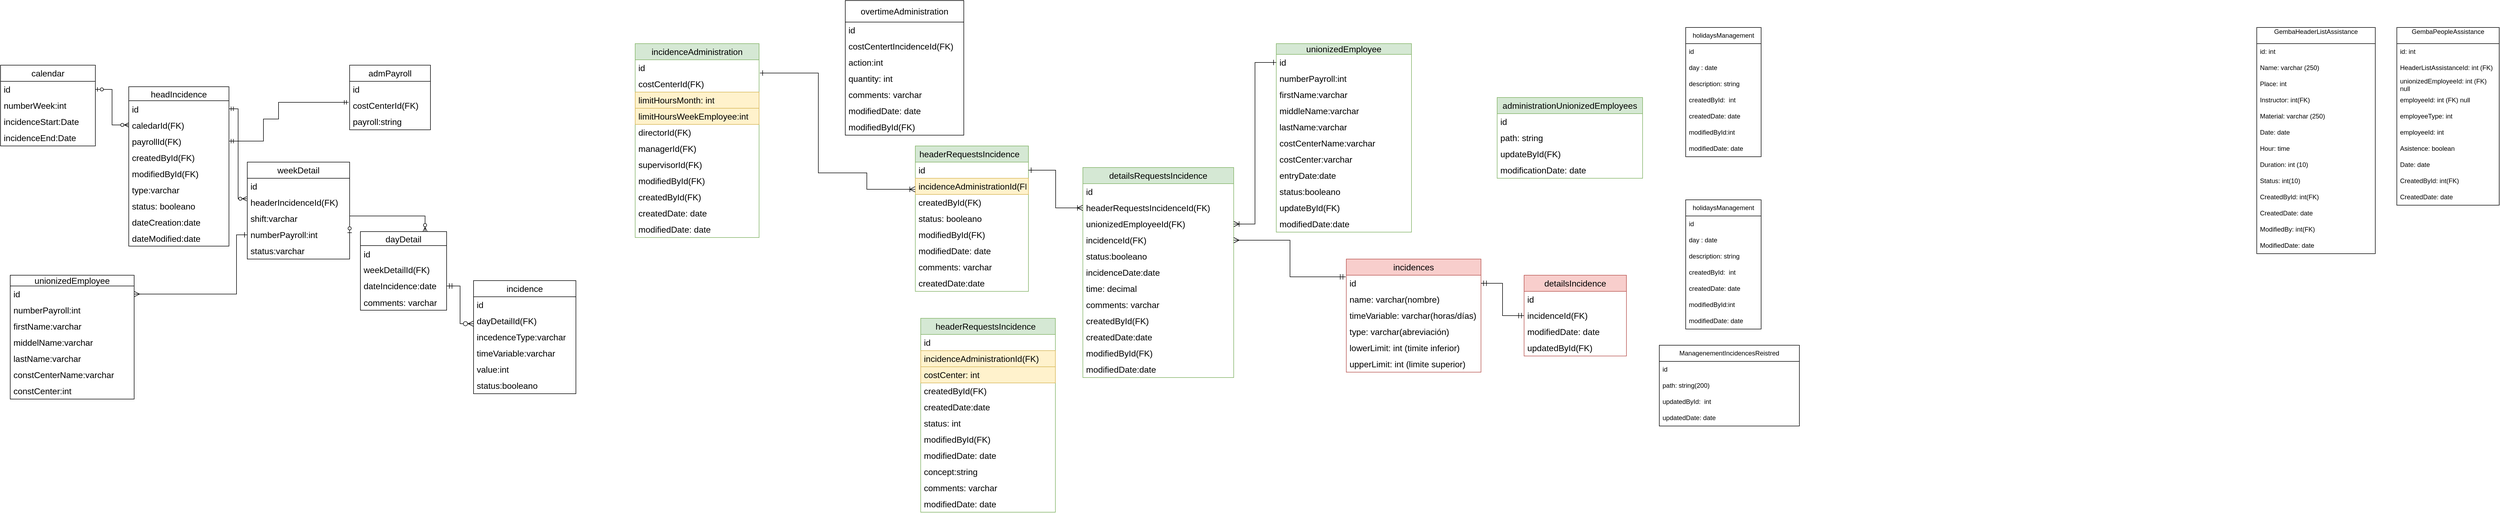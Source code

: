 <mxfile version="21.7.2" type="github" pages="3">
  <diagram name="Page-RelationalDiagram" id="xzXOlIJJJJgkkbdWyNcL">
    <mxGraphModel dx="819" dy="447" grid="1" gridSize="10" guides="1" tooltips="1" connect="1" arrows="1" fold="1" page="1" pageScale="1" pageWidth="827" pageHeight="1169" math="0" shadow="0">
      <root>
        <mxCell id="0" />
        <mxCell id="1" parent="0" />
        <mxCell id="M_aF5nF9O-DdfVQEBDeR-6" value="weekDetail" style="swimlane;fontStyle=0;childLayout=stackLayout;horizontal=1;startSize=30;horizontalStack=0;resizeParent=1;resizeParentMax=0;resizeLast=0;collapsible=1;marginBottom=0;whiteSpace=wrap;html=1;rounded=0;fontSize=16;" parent="1" vertex="1">
          <mxGeometry x="470" y="310" width="190" height="180" as="geometry" />
        </mxCell>
        <mxCell id="M_aF5nF9O-DdfVQEBDeR-9" value="id" style="text;strokeColor=none;fillColor=none;align=left;verticalAlign=middle;spacingLeft=4;spacingRight=4;overflow=hidden;points=[[0,0.5],[1,0.5]];portConstraint=eastwest;rotatable=0;whiteSpace=wrap;html=1;fontSize=16;rounded=0;" parent="M_aF5nF9O-DdfVQEBDeR-6" vertex="1">
          <mxGeometry y="30" width="190" height="30" as="geometry" />
        </mxCell>
        <mxCell id="M_aF5nF9O-DdfVQEBDeR-24" value="headerIncidenceId(FK)" style="text;strokeColor=none;fillColor=none;align=left;verticalAlign=middle;spacingLeft=4;spacingRight=4;overflow=hidden;points=[[0,0.5],[1,0.5]];portConstraint=eastwest;rotatable=0;whiteSpace=wrap;html=1;fontSize=16;rounded=0;" parent="M_aF5nF9O-DdfVQEBDeR-6" vertex="1">
          <mxGeometry y="60" width="190" height="30" as="geometry" />
        </mxCell>
        <mxCell id="FmqXsOVbyBLf8n7mqnHW-23" value="shift:varchar" style="text;strokeColor=none;fillColor=none;align=left;verticalAlign=middle;spacingLeft=4;spacingRight=4;overflow=hidden;points=[[0,0.5],[1,0.5]];portConstraint=eastwest;rotatable=0;whiteSpace=wrap;html=1;fontSize=16;rounded=0;" parent="M_aF5nF9O-DdfVQEBDeR-6" vertex="1">
          <mxGeometry y="90" width="190" height="30" as="geometry" />
        </mxCell>
        <mxCell id="FmqXsOVbyBLf8n7mqnHW-25" value="numberPayroll:int" style="text;strokeColor=none;fillColor=none;align=left;verticalAlign=middle;spacingLeft=4;spacingRight=4;overflow=hidden;points=[[0,0.5],[1,0.5]];portConstraint=eastwest;rotatable=0;whiteSpace=wrap;html=1;fontSize=16;rounded=0;" parent="M_aF5nF9O-DdfVQEBDeR-6" vertex="1">
          <mxGeometry y="120" width="190" height="30" as="geometry" />
        </mxCell>
        <mxCell id="Sk1X4M4M02ybs9BoksH8-2" value="status:varchar" style="text;strokeColor=none;fillColor=none;align=left;verticalAlign=middle;spacingLeft=4;spacingRight=4;overflow=hidden;points=[[0,0.5],[1,0.5]];portConstraint=eastwest;rotatable=0;whiteSpace=wrap;html=1;fontSize=16;rounded=0;" parent="M_aF5nF9O-DdfVQEBDeR-6" vertex="1">
          <mxGeometry y="150" width="190" height="30" as="geometry" />
        </mxCell>
        <mxCell id="M_aF5nF9O-DdfVQEBDeR-13" value="calendar" style="swimlane;fontStyle=0;childLayout=stackLayout;horizontal=1;startSize=30;horizontalStack=0;resizeParent=1;resizeParentMax=0;resizeLast=0;collapsible=1;marginBottom=0;whiteSpace=wrap;html=1;rounded=0;fontSize=16;" parent="1" vertex="1">
          <mxGeometry x="12" y="130" width="176" height="150" as="geometry" />
        </mxCell>
        <mxCell id="M_aF5nF9O-DdfVQEBDeR-14" value="id" style="text;strokeColor=none;fillColor=none;align=left;verticalAlign=middle;spacingLeft=4;spacingRight=4;overflow=hidden;points=[[0,0.5],[1,0.5]];portConstraint=eastwest;rotatable=0;whiteSpace=wrap;html=1;fontSize=16;rounded=0;" parent="M_aF5nF9O-DdfVQEBDeR-13" vertex="1">
          <mxGeometry y="30" width="176" height="30" as="geometry" />
        </mxCell>
        <mxCell id="M_aF5nF9O-DdfVQEBDeR-29" value="numberWeek:int&amp;nbsp;" style="text;strokeColor=none;fillColor=none;align=left;verticalAlign=middle;spacingLeft=4;spacingRight=4;overflow=hidden;points=[[0,0.5],[1,0.5]];portConstraint=eastwest;rotatable=0;whiteSpace=wrap;html=1;fontSize=16;rounded=0;" parent="M_aF5nF9O-DdfVQEBDeR-13" vertex="1">
          <mxGeometry y="60" width="176" height="30" as="geometry" />
        </mxCell>
        <mxCell id="M_aF5nF9O-DdfVQEBDeR-15" value="incidenceStart:Date" style="text;strokeColor=none;fillColor=none;align=left;verticalAlign=middle;spacingLeft=4;spacingRight=4;overflow=hidden;points=[[0,0.5],[1,0.5]];portConstraint=eastwest;rotatable=0;whiteSpace=wrap;html=1;fontSize=16;rounded=0;" parent="M_aF5nF9O-DdfVQEBDeR-13" vertex="1">
          <mxGeometry y="90" width="176" height="30" as="geometry" />
        </mxCell>
        <mxCell id="1ZrVSknhjrhviFa1q-uo-1" value="incidenceEnd:Date" style="text;strokeColor=none;fillColor=none;align=left;verticalAlign=middle;spacingLeft=4;spacingRight=4;overflow=hidden;points=[[0,0.5],[1,0.5]];portConstraint=eastwest;rotatable=0;whiteSpace=wrap;html=1;fontSize=16;rounded=0;" parent="M_aF5nF9O-DdfVQEBDeR-13" vertex="1">
          <mxGeometry y="120" width="176" height="30" as="geometry" />
        </mxCell>
        <mxCell id="M_aF5nF9O-DdfVQEBDeR-25" value="headIncidence" style="swimlane;fontStyle=0;childLayout=stackLayout;horizontal=1;startSize=26;horizontalStack=0;resizeParent=1;resizeParentMax=0;resizeLast=0;collapsible=1;marginBottom=0;align=center;fontSize=16;rounded=0;" parent="1" vertex="1">
          <mxGeometry x="250" y="170" width="186" height="296" as="geometry" />
        </mxCell>
        <mxCell id="M_aF5nF9O-DdfVQEBDeR-30" value="id" style="text;strokeColor=none;fillColor=none;spacingLeft=4;spacingRight=4;overflow=hidden;rotatable=0;points=[[0,0.5],[1,0.5]];portConstraint=eastwest;fontSize=16;rounded=0;" parent="M_aF5nF9O-DdfVQEBDeR-25" vertex="1">
          <mxGeometry y="26" width="186" height="30" as="geometry" />
        </mxCell>
        <mxCell id="M_aF5nF9O-DdfVQEBDeR-36" value="caledarId(FK)" style="text;strokeColor=none;fillColor=none;spacingLeft=4;spacingRight=4;overflow=hidden;rotatable=0;points=[[0,0.5],[1,0.5]];portConstraint=eastwest;fontSize=16;rounded=0;" parent="M_aF5nF9O-DdfVQEBDeR-25" vertex="1">
          <mxGeometry y="56" width="186" height="30" as="geometry" />
        </mxCell>
        <mxCell id="FmqXsOVbyBLf8n7mqnHW-7" value="payrollId(FK)" style="text;strokeColor=none;fillColor=none;spacingLeft=4;spacingRight=4;overflow=hidden;rotatable=0;points=[[0,0.5],[1,0.5]];portConstraint=eastwest;fontSize=16;rounded=0;" parent="M_aF5nF9O-DdfVQEBDeR-25" vertex="1">
          <mxGeometry y="86" width="186" height="30" as="geometry" />
        </mxCell>
        <mxCell id="FmqXsOVbyBLf8n7mqnHW-1" value="createdById(FK)" style="text;strokeColor=none;fillColor=none;spacingLeft=4;spacingRight=4;overflow=hidden;rotatable=0;points=[[0,0.5],[1,0.5]];portConstraint=eastwest;fontSize=16;rounded=0;" parent="M_aF5nF9O-DdfVQEBDeR-25" vertex="1">
          <mxGeometry y="116" width="186" height="30" as="geometry" />
        </mxCell>
        <mxCell id="M_aF5nF9O-DdfVQEBDeR-51" value="modifiedById(FK)" style="text;strokeColor=none;fillColor=none;spacingLeft=4;spacingRight=4;overflow=hidden;rotatable=0;points=[[0,0.5],[1,0.5]];portConstraint=eastwest;fontSize=16;rounded=0;" parent="M_aF5nF9O-DdfVQEBDeR-25" vertex="1">
          <mxGeometry y="146" width="186" height="30" as="geometry" />
        </mxCell>
        <mxCell id="M_aF5nF9O-DdfVQEBDeR-28" value="type:varchar" style="text;strokeColor=none;fillColor=none;spacingLeft=4;spacingRight=4;overflow=hidden;rotatable=0;points=[[0,0.5],[1,0.5]];portConstraint=eastwest;fontSize=16;rounded=0;" parent="M_aF5nF9O-DdfVQEBDeR-25" vertex="1">
          <mxGeometry y="176" width="186" height="30" as="geometry" />
        </mxCell>
        <mxCell id="feHwKzw-YmLR5Ry-FtMv-100" value="status: booleano " style="text;strokeColor=none;fillColor=none;spacingLeft=4;spacingRight=4;overflow=hidden;rotatable=0;points=[[0,0.5],[1,0.5]];portConstraint=eastwest;fontSize=16;rounded=0;" parent="M_aF5nF9O-DdfVQEBDeR-25" vertex="1">
          <mxGeometry y="206" width="186" height="30" as="geometry" />
        </mxCell>
        <mxCell id="M_aF5nF9O-DdfVQEBDeR-37" value="dateCreation:date" style="text;strokeColor=none;fillColor=none;spacingLeft=4;spacingRight=4;overflow=hidden;rotatable=0;points=[[0,0.5],[1,0.5]];portConstraint=eastwest;fontSize=16;rounded=0;" parent="M_aF5nF9O-DdfVQEBDeR-25" vertex="1">
          <mxGeometry y="236" width="186" height="30" as="geometry" />
        </mxCell>
        <mxCell id="M_aF5nF9O-DdfVQEBDeR-39" value="dateModified:date" style="text;strokeColor=none;fillColor=none;spacingLeft=4;spacingRight=4;overflow=hidden;rotatable=0;points=[[0,0.5],[1,0.5]];portConstraint=eastwest;fontSize=16;rounded=0;" parent="M_aF5nF9O-DdfVQEBDeR-25" vertex="1">
          <mxGeometry y="266" width="186" height="30" as="geometry" />
        </mxCell>
        <mxCell id="M_aF5nF9O-DdfVQEBDeR-59" value="" style="edgeStyle=orthogonalEdgeStyle;fontSize=16;html=1;endArrow=ERzeroToMany;startArrow=ERzeroToOne;rounded=0;" parent="1" source="M_aF5nF9O-DdfVQEBDeR-14" target="M_aF5nF9O-DdfVQEBDeR-36" edge="1">
          <mxGeometry width="100" height="100" relative="1" as="geometry">
            <mxPoint x="200" y="140" as="sourcePoint" />
            <mxPoint x="260" y="200" as="targetPoint" />
          </mxGeometry>
        </mxCell>
        <mxCell id="FmqXsOVbyBLf8n7mqnHW-2" value="admPayroll" style="swimlane;fontStyle=0;childLayout=stackLayout;horizontal=1;startSize=30;horizontalStack=0;resizeParent=1;resizeParentMax=0;resizeLast=0;collapsible=1;marginBottom=0;whiteSpace=wrap;html=1;fontSize=16;rounded=0;" parent="1" vertex="1">
          <mxGeometry x="660" y="130" width="150" height="120" as="geometry" />
        </mxCell>
        <mxCell id="FmqXsOVbyBLf8n7mqnHW-6" value="id" style="text;strokeColor=none;fillColor=none;align=left;verticalAlign=middle;spacingLeft=4;spacingRight=4;overflow=hidden;points=[[0,0.5],[1,0.5]];portConstraint=eastwest;rotatable=0;whiteSpace=wrap;html=1;fontSize=16;rounded=0;" parent="FmqXsOVbyBLf8n7mqnHW-2" vertex="1">
          <mxGeometry y="30" width="150" height="30" as="geometry" />
        </mxCell>
        <mxCell id="FmqXsOVbyBLf8n7mqnHW-3" value="costCenterId(FK)" style="text;strokeColor=none;fillColor=none;align=left;verticalAlign=middle;spacingLeft=4;spacingRight=4;overflow=hidden;points=[[0,0.5],[1,0.5]];portConstraint=eastwest;rotatable=0;whiteSpace=wrap;html=1;fontSize=16;rounded=0;" parent="FmqXsOVbyBLf8n7mqnHW-2" vertex="1">
          <mxGeometry y="60" width="150" height="30" as="geometry" />
        </mxCell>
        <mxCell id="FmqXsOVbyBLf8n7mqnHW-4" value="payroll:string" style="text;strokeColor=none;fillColor=none;align=left;verticalAlign=middle;spacingLeft=4;spacingRight=4;overflow=hidden;points=[[0,0.5],[1,0.5]];portConstraint=eastwest;rotatable=0;whiteSpace=wrap;html=1;fontSize=16;rounded=0;" parent="FmqXsOVbyBLf8n7mqnHW-2" vertex="1">
          <mxGeometry y="90" width="150" height="30" as="geometry" />
        </mxCell>
        <mxCell id="FmqXsOVbyBLf8n7mqnHW-13" value="" style="edgeStyle=orthogonalEdgeStyle;fontSize=12;html=1;endArrow=ERmandOne;startArrow=ERmandOne;rounded=0;entryX=-0.013;entryY=0.3;entryDx=0;entryDy=0;entryPerimeter=0;" parent="1" source="FmqXsOVbyBLf8n7mqnHW-7" target="FmqXsOVbyBLf8n7mqnHW-3" edge="1">
          <mxGeometry width="100" height="100" relative="1" as="geometry">
            <mxPoint x="270" y="231.059" as="sourcePoint" />
            <mxPoint x="580" y="80" as="targetPoint" />
            <Array as="points">
              <mxPoint x="500" y="271" />
              <mxPoint x="500" y="230" />
              <mxPoint x="528" y="230" />
            </Array>
          </mxGeometry>
        </mxCell>
        <mxCell id="FmqXsOVbyBLf8n7mqnHW-19" value="dayDetail" style="swimlane;fontStyle=0;childLayout=stackLayout;horizontal=1;startSize=26;horizontalStack=0;resizeParent=1;resizeParentMax=0;resizeLast=0;collapsible=1;marginBottom=0;align=center;fontSize=16;rounded=0;" parent="1" vertex="1">
          <mxGeometry x="680" y="439" width="160" height="146" as="geometry" />
        </mxCell>
        <mxCell id="FmqXsOVbyBLf8n7mqnHW-20" value="id" style="text;strokeColor=none;fillColor=none;spacingLeft=4;spacingRight=4;overflow=hidden;rotatable=0;points=[[0,0.5],[1,0.5]];portConstraint=eastwest;fontSize=16;rounded=0;" parent="FmqXsOVbyBLf8n7mqnHW-19" vertex="1">
          <mxGeometry y="26" width="160" height="30" as="geometry" />
        </mxCell>
        <mxCell id="FmqXsOVbyBLf8n7mqnHW-35" value="weekDetailId(FK)" style="text;strokeColor=none;fillColor=none;align=left;verticalAlign=middle;spacingLeft=4;spacingRight=4;overflow=hidden;points=[[0,0.5],[1,0.5]];portConstraint=eastwest;rotatable=0;whiteSpace=wrap;html=1;fontSize=16;rounded=0;" parent="FmqXsOVbyBLf8n7mqnHW-19" vertex="1">
          <mxGeometry y="56" width="160" height="30" as="geometry" />
        </mxCell>
        <mxCell id="FmqXsOVbyBLf8n7mqnHW-28" value="dateIncidence:date" style="text;strokeColor=none;fillColor=none;align=left;verticalAlign=middle;spacingLeft=4;spacingRight=4;overflow=hidden;points=[[0,0.5],[1,0.5]];portConstraint=eastwest;rotatable=0;whiteSpace=wrap;html=1;fontSize=16;rounded=0;" parent="FmqXsOVbyBLf8n7mqnHW-19" vertex="1">
          <mxGeometry y="86" width="160" height="30" as="geometry" />
        </mxCell>
        <mxCell id="FmqXsOVbyBLf8n7mqnHW-22" value="comments: varchar" style="text;strokeColor=none;fillColor=none;spacingLeft=4;spacingRight=4;overflow=hidden;rotatable=0;points=[[0,0.5],[1,0.5]];portConstraint=eastwest;fontSize=16;rounded=0;" parent="FmqXsOVbyBLf8n7mqnHW-19" vertex="1">
          <mxGeometry y="116" width="160" height="30" as="geometry" />
        </mxCell>
        <mxCell id="FmqXsOVbyBLf8n7mqnHW-24" value="" style="edgeStyle=orthogonalEdgeStyle;fontSize=12;html=1;endArrow=ERzeroToMany;startArrow=ERmandOne;rounded=0;entryX=-0.005;entryY=0.267;entryDx=0;entryDy=0;entryPerimeter=0;" parent="1" source="M_aF5nF9O-DdfVQEBDeR-30" target="M_aF5nF9O-DdfVQEBDeR-24" edge="1">
          <mxGeometry width="100" height="100" relative="1" as="geometry">
            <mxPoint x="620" y="420" as="sourcePoint" />
            <mxPoint x="720" y="320" as="targetPoint" />
          </mxGeometry>
        </mxCell>
        <mxCell id="FmqXsOVbyBLf8n7mqnHW-26" value="" style="edgeStyle=orthogonalEdgeStyle;fontSize=16;html=1;endArrow=ERzeroToMany;startArrow=ERzeroToOne;rounded=0;exitX=1;exitY=0.5;exitDx=0;exitDy=0;entryX=0.75;entryY=0;entryDx=0;entryDy=0;" parent="1" source="FmqXsOVbyBLf8n7mqnHW-25" target="FmqXsOVbyBLf8n7mqnHW-19" edge="1">
          <mxGeometry width="100" height="100" relative="1" as="geometry">
            <mxPoint x="740" y="468" as="sourcePoint" />
            <mxPoint x="840" y="368" as="targetPoint" />
            <Array as="points">
              <mxPoint x="660" y="410" />
              <mxPoint x="800" y="410" />
            </Array>
          </mxGeometry>
        </mxCell>
        <mxCell id="RLkpurQ1pF624WPWIBCw-4" value="incidence" style="swimlane;fontStyle=0;childLayout=stackLayout;horizontal=1;startSize=30;horizontalStack=0;resizeParent=1;resizeParentMax=0;resizeLast=0;collapsible=1;marginBottom=0;whiteSpace=wrap;html=1;fontSize=16;rounded=0;" parent="1" vertex="1">
          <mxGeometry x="890" y="530" width="190" height="210" as="geometry" />
        </mxCell>
        <mxCell id="RLkpurQ1pF624WPWIBCw-5" value="id" style="text;strokeColor=none;fillColor=none;align=left;verticalAlign=middle;spacingLeft=4;spacingRight=4;overflow=hidden;points=[[0,0.5],[1,0.5]];portConstraint=eastwest;rotatable=0;whiteSpace=wrap;html=1;fontSize=16;rounded=0;" parent="RLkpurQ1pF624WPWIBCw-4" vertex="1">
          <mxGeometry y="30" width="190" height="30" as="geometry" />
        </mxCell>
        <mxCell id="RLkpurQ1pF624WPWIBCw-6" value="dayDetailId(FK)" style="text;strokeColor=none;fillColor=none;align=left;verticalAlign=middle;spacingLeft=4;spacingRight=4;overflow=hidden;points=[[0,0.5],[1,0.5]];portConstraint=eastwest;rotatable=0;whiteSpace=wrap;html=1;fontSize=16;rounded=0;" parent="RLkpurQ1pF624WPWIBCw-4" vertex="1">
          <mxGeometry y="60" width="190" height="30" as="geometry" />
        </mxCell>
        <mxCell id="RLkpurQ1pF624WPWIBCw-7" value="incedenceType:varchar" style="text;strokeColor=none;fillColor=none;align=left;verticalAlign=middle;spacingLeft=4;spacingRight=4;overflow=hidden;points=[[0,0.5],[1,0.5]];portConstraint=eastwest;rotatable=0;whiteSpace=wrap;html=1;fontSize=16;rounded=0;" parent="RLkpurQ1pF624WPWIBCw-4" vertex="1">
          <mxGeometry y="90" width="190" height="30" as="geometry" />
        </mxCell>
        <mxCell id="RLkpurQ1pF624WPWIBCw-8" value="timeVariable:varchar" style="text;strokeColor=none;fillColor=none;align=left;verticalAlign=middle;spacingLeft=4;spacingRight=4;overflow=hidden;points=[[0,0.5],[1,0.5]];portConstraint=eastwest;rotatable=0;whiteSpace=wrap;html=1;fontSize=16;rounded=0;" parent="RLkpurQ1pF624WPWIBCw-4" vertex="1">
          <mxGeometry y="120" width="190" height="30" as="geometry" />
        </mxCell>
        <mxCell id="RLkpurQ1pF624WPWIBCw-9" value="value:int" style="text;strokeColor=none;fillColor=none;align=left;verticalAlign=middle;spacingLeft=4;spacingRight=4;overflow=hidden;points=[[0,0.5],[1,0.5]];portConstraint=eastwest;rotatable=0;whiteSpace=wrap;html=1;fontSize=16;rounded=0;" parent="RLkpurQ1pF624WPWIBCw-4" vertex="1">
          <mxGeometry y="150" width="190" height="30" as="geometry" />
        </mxCell>
        <mxCell id="Sk1X4M4M02ybs9BoksH8-1" value="status:booleano" style="text;strokeColor=none;fillColor=none;align=left;verticalAlign=middle;spacingLeft=4;spacingRight=4;overflow=hidden;points=[[0,0.5],[1,0.5]];portConstraint=eastwest;rotatable=0;whiteSpace=wrap;html=1;fontSize=16;rounded=0;" parent="RLkpurQ1pF624WPWIBCw-4" vertex="1">
          <mxGeometry y="180" width="190" height="30" as="geometry" />
        </mxCell>
        <mxCell id="RLkpurQ1pF624WPWIBCw-10" value="" style="edgeStyle=orthogonalEdgeStyle;fontSize=16;html=1;endArrow=ERzeroToMany;startArrow=ERmandOne;rounded=0;startSize=8;endSize=8;entryX=0;entryY=0.667;entryDx=0;entryDy=0;entryPerimeter=0;strokeColor=default;" parent="1" source="FmqXsOVbyBLf8n7mqnHW-28" target="RLkpurQ1pF624WPWIBCw-6" edge="1">
          <mxGeometry width="100" height="100" relative="1" as="geometry">
            <mxPoint x="1020" y="670" as="sourcePoint" />
            <mxPoint x="1120" y="570" as="targetPoint" />
          </mxGeometry>
        </mxCell>
        <mxCell id="E9J_55T0kSxQ2tCfmRDK-1" value="headerRequestsIncidence&amp;nbsp;&amp;nbsp;" style="swimlane;fontStyle=0;childLayout=stackLayout;horizontal=1;startSize=30;horizontalStack=0;resizeParent=1;resizeParentMax=0;resizeLast=0;collapsible=1;marginBottom=0;whiteSpace=wrap;html=1;fontSize=16;rounded=0;fillColor=#d5e8d4;strokeColor=#82b366;" parent="1" vertex="1">
          <mxGeometry x="1710" y="280" width="210" height="270" as="geometry" />
        </mxCell>
        <mxCell id="E9J_55T0kSxQ2tCfmRDK-6" value="id" style="text;strokeColor=none;fillColor=none;align=left;verticalAlign=middle;spacingLeft=4;spacingRight=4;overflow=hidden;points=[[0,0.5],[1,0.5]];portConstraint=eastwest;rotatable=0;whiteSpace=wrap;html=1;fontSize=16;rounded=0;" parent="E9J_55T0kSxQ2tCfmRDK-1" vertex="1">
          <mxGeometry y="30" width="210" height="30" as="geometry" />
        </mxCell>
        <mxCell id="feHwKzw-YmLR5Ry-FtMv-38" value="incidenceAdministrationId(FK)" style="text;align=left;verticalAlign=middle;spacingLeft=4;spacingRight=4;overflow=hidden;points=[[0,0.5],[1,0.5]];portConstraint=eastwest;rotatable=0;whiteSpace=wrap;html=1;fontSize=16;rounded=0;fillColor=#fff2cc;strokeColor=#d6b656;" parent="E9J_55T0kSxQ2tCfmRDK-1" vertex="1">
          <mxGeometry y="60" width="210" height="30" as="geometry" />
        </mxCell>
        <mxCell id="E9J_55T0kSxQ2tCfmRDK-4" value="createdById(FK)" style="text;strokeColor=none;fillColor=none;align=left;verticalAlign=middle;spacingLeft=4;spacingRight=4;overflow=hidden;points=[[0,0.5],[1,0.5]];portConstraint=eastwest;rotatable=0;whiteSpace=wrap;html=1;fontSize=16;rounded=0;" parent="E9J_55T0kSxQ2tCfmRDK-1" vertex="1">
          <mxGeometry y="90" width="210" height="30" as="geometry" />
        </mxCell>
        <mxCell id="feHwKzw-YmLR5Ry-FtMv-40" value="status: booleano" style="text;strokeColor=none;fillColor=none;align=left;verticalAlign=middle;spacingLeft=4;spacingRight=4;overflow=hidden;points=[[0,0.5],[1,0.5]];portConstraint=eastwest;rotatable=0;whiteSpace=wrap;html=1;fontSize=16;rounded=0;" parent="E9J_55T0kSxQ2tCfmRDK-1" vertex="1">
          <mxGeometry y="120" width="210" height="30" as="geometry" />
        </mxCell>
        <mxCell id="E9J_55T0kSxQ2tCfmRDK-3" value="modifiedById(FK)" style="text;strokeColor=none;fillColor=none;align=left;verticalAlign=middle;spacingLeft=4;spacingRight=4;overflow=hidden;points=[[0,0.5],[1,0.5]];portConstraint=eastwest;rotatable=0;whiteSpace=wrap;html=1;fontSize=16;rounded=0;" parent="E9J_55T0kSxQ2tCfmRDK-1" vertex="1">
          <mxGeometry y="150" width="210" height="30" as="geometry" />
        </mxCell>
        <mxCell id="E9J_55T0kSxQ2tCfmRDK-5" value="modifiedDate: date" style="text;strokeColor=none;fillColor=none;align=left;verticalAlign=middle;spacingLeft=4;spacingRight=4;overflow=hidden;points=[[0,0.5],[1,0.5]];portConstraint=eastwest;rotatable=0;whiteSpace=wrap;html=1;fontSize=16;rounded=0;" parent="E9J_55T0kSxQ2tCfmRDK-1" vertex="1">
          <mxGeometry y="180" width="210" height="30" as="geometry" />
        </mxCell>
        <mxCell id="feHwKzw-YmLR5Ry-FtMv-41" value="comments: varchar" style="text;strokeColor=none;fillColor=none;align=left;verticalAlign=middle;spacingLeft=4;spacingRight=4;overflow=hidden;points=[[0,0.5],[1,0.5]];portConstraint=eastwest;rotatable=0;whiteSpace=wrap;html=1;fontSize=16;rounded=0;" parent="E9J_55T0kSxQ2tCfmRDK-1" vertex="1">
          <mxGeometry y="210" width="210" height="30" as="geometry" />
        </mxCell>
        <mxCell id="T4ZBnCOhLlxqjMBVBiQt-2" value="createdDate:date" style="text;strokeColor=none;fillColor=none;align=left;verticalAlign=middle;spacingLeft=4;spacingRight=4;overflow=hidden;points=[[0,0.5],[1,0.5]];portConstraint=eastwest;rotatable=0;whiteSpace=wrap;html=1;fontSize=16;rounded=0;" parent="E9J_55T0kSxQ2tCfmRDK-1" vertex="1">
          <mxGeometry y="240" width="210" height="30" as="geometry" />
        </mxCell>
        <mxCell id="feHwKzw-YmLR5Ry-FtMv-1" value="incidenceAdministration" style="swimlane;fontStyle=0;childLayout=stackLayout;horizontal=1;startSize=30;horizontalStack=0;resizeParent=1;resizeParentMax=0;resizeLast=0;collapsible=1;marginBottom=0;whiteSpace=wrap;html=1;fontSize=16;rounded=0;fillColor=#d5e8d4;strokeColor=#82b366;" parent="1" vertex="1">
          <mxGeometry x="1190" y="90" width="230" height="360" as="geometry" />
        </mxCell>
        <mxCell id="feHwKzw-YmLR5Ry-FtMv-2" value="id" style="text;strokeColor=none;fillColor=none;align=left;verticalAlign=middle;spacingLeft=4;spacingRight=4;overflow=hidden;points=[[0,0.5],[1,0.5]];portConstraint=eastwest;rotatable=0;whiteSpace=wrap;html=1;fontSize=16;rounded=0;" parent="feHwKzw-YmLR5Ry-FtMv-1" vertex="1">
          <mxGeometry y="30" width="230" height="30" as="geometry" />
        </mxCell>
        <mxCell id="feHwKzw-YmLR5Ry-FtMv-6" value="costCenterId(FK)" style="text;strokeColor=none;fillColor=none;align=left;verticalAlign=middle;spacingLeft=4;spacingRight=4;overflow=hidden;points=[[0,0.5],[1,0.5]];portConstraint=eastwest;rotatable=0;whiteSpace=wrap;html=1;fontSize=16;rounded=0;" parent="feHwKzw-YmLR5Ry-FtMv-1" vertex="1">
          <mxGeometry y="60" width="230" height="30" as="geometry" />
        </mxCell>
        <mxCell id="feHwKzw-YmLR5Ry-FtMv-3" value="limitHoursMonth: int" style="text;strokeColor=#d6b656;fillColor=#fff2cc;align=left;verticalAlign=middle;spacingLeft=4;spacingRight=4;overflow=hidden;points=[[0,0.5],[1,0.5]];portConstraint=eastwest;rotatable=0;whiteSpace=wrap;html=1;fontSize=16;rounded=0;" parent="feHwKzw-YmLR5Ry-FtMv-1" vertex="1">
          <mxGeometry y="90" width="230" height="30" as="geometry" />
        </mxCell>
        <mxCell id="feHwKzw-YmLR5Ry-FtMv-4" value="limitHoursWeekEmployee:int" style="text;strokeColor=#d6b656;fillColor=#fff2cc;align=left;verticalAlign=middle;spacingLeft=4;spacingRight=4;overflow=hidden;points=[[0,0.5],[1,0.5]];portConstraint=eastwest;rotatable=0;whiteSpace=wrap;html=1;fontSize=16;rounded=0;" parent="feHwKzw-YmLR5Ry-FtMv-1" vertex="1">
          <mxGeometry y="120" width="230" height="30" as="geometry" />
        </mxCell>
        <mxCell id="feHwKzw-YmLR5Ry-FtMv-7" value="directorId(FK)" style="text;strokeColor=none;fillColor=none;align=left;verticalAlign=middle;spacingLeft=4;spacingRight=4;overflow=hidden;points=[[0,0.5],[1,0.5]];portConstraint=eastwest;rotatable=0;whiteSpace=wrap;html=1;fontSize=16;rounded=0;" parent="feHwKzw-YmLR5Ry-FtMv-1" vertex="1">
          <mxGeometry y="150" width="230" height="30" as="geometry" />
        </mxCell>
        <mxCell id="feHwKzw-YmLR5Ry-FtMv-8" value="managerId(FK)" style="text;strokeColor=none;fillColor=none;align=left;verticalAlign=middle;spacingLeft=4;spacingRight=4;overflow=hidden;points=[[0,0.5],[1,0.5]];portConstraint=eastwest;rotatable=0;whiteSpace=wrap;html=1;fontSize=16;rounded=0;" parent="feHwKzw-YmLR5Ry-FtMv-1" vertex="1">
          <mxGeometry y="180" width="230" height="30" as="geometry" />
        </mxCell>
        <mxCell id="feHwKzw-YmLR5Ry-FtMv-10" value="supervisorId(FK)" style="text;strokeColor=none;fillColor=none;align=left;verticalAlign=middle;spacingLeft=4;spacingRight=4;overflow=hidden;points=[[0,0.5],[1,0.5]];portConstraint=eastwest;rotatable=0;whiteSpace=wrap;html=1;fontSize=16;rounded=0;" parent="feHwKzw-YmLR5Ry-FtMv-1" vertex="1">
          <mxGeometry y="210" width="230" height="30" as="geometry" />
        </mxCell>
        <mxCell id="feHwKzw-YmLR5Ry-FtMv-11" value="modifiedById(FK)" style="text;strokeColor=none;fillColor=none;align=left;verticalAlign=middle;spacingLeft=4;spacingRight=4;overflow=hidden;points=[[0,0.5],[1,0.5]];portConstraint=eastwest;rotatable=0;whiteSpace=wrap;html=1;fontSize=16;rounded=0;" parent="feHwKzw-YmLR5Ry-FtMv-1" vertex="1">
          <mxGeometry y="240" width="230" height="30" as="geometry" />
        </mxCell>
        <mxCell id="feHwKzw-YmLR5Ry-FtMv-12" value="createdById(FK)&amp;nbsp;" style="text;strokeColor=none;fillColor=none;align=left;verticalAlign=middle;spacingLeft=4;spacingRight=4;overflow=hidden;points=[[0,0.5],[1,0.5]];portConstraint=eastwest;rotatable=0;whiteSpace=wrap;html=1;fontSize=16;rounded=0;" parent="feHwKzw-YmLR5Ry-FtMv-1" vertex="1">
          <mxGeometry y="270" width="230" height="30" as="geometry" />
        </mxCell>
        <mxCell id="feHwKzw-YmLR5Ry-FtMv-13" value="createdDate: date" style="text;strokeColor=none;fillColor=none;align=left;verticalAlign=middle;spacingLeft=4;spacingRight=4;overflow=hidden;points=[[0,0.5],[1,0.5]];portConstraint=eastwest;rotatable=0;whiteSpace=wrap;html=1;fontSize=16;rounded=0;" parent="feHwKzw-YmLR5Ry-FtMv-1" vertex="1">
          <mxGeometry y="300" width="230" height="30" as="geometry" />
        </mxCell>
        <mxCell id="7Zdxn6Y-QrJcz-LZSxDB-2" value="modifiedDate: date" style="text;strokeColor=none;fillColor=none;align=left;verticalAlign=middle;spacingLeft=4;spacingRight=4;overflow=hidden;points=[[0,0.5],[1,0.5]];portConstraint=eastwest;rotatable=0;whiteSpace=wrap;html=1;fontSize=16;rounded=0;" parent="feHwKzw-YmLR5Ry-FtMv-1" vertex="1">
          <mxGeometry y="330" width="230" height="30" as="geometry" />
        </mxCell>
        <mxCell id="feHwKzw-YmLR5Ry-FtMv-15" value="overtimeAdministration" style="swimlane;fontStyle=0;childLayout=stackLayout;horizontal=1;startSize=40;horizontalStack=0;resizeParent=1;resizeParentMax=0;resizeLast=0;collapsible=1;marginBottom=0;whiteSpace=wrap;html=1;fontSize=16;rounded=0;" parent="1" vertex="1">
          <mxGeometry x="1580" y="10" width="220" height="250" as="geometry" />
        </mxCell>
        <mxCell id="feHwKzw-YmLR5Ry-FtMv-16" value="id" style="text;strokeColor=none;fillColor=none;align=left;verticalAlign=middle;spacingLeft=4;spacingRight=4;overflow=hidden;points=[[0,0.5],[1,0.5]];portConstraint=eastwest;rotatable=0;whiteSpace=wrap;html=1;fontSize=16;rounded=0;" parent="feHwKzw-YmLR5Ry-FtMv-15" vertex="1">
          <mxGeometry y="40" width="220" height="30" as="geometry" />
        </mxCell>
        <mxCell id="feHwKzw-YmLR5Ry-FtMv-18" value="costCentertIncidenceId(FK)" style="text;strokeColor=none;fillColor=none;align=left;verticalAlign=middle;spacingLeft=4;spacingRight=4;overflow=hidden;points=[[0,0.5],[1,0.5]];portConstraint=eastwest;rotatable=0;whiteSpace=wrap;html=1;fontSize=16;rounded=0;" parent="feHwKzw-YmLR5Ry-FtMv-15" vertex="1">
          <mxGeometry y="70" width="220" height="30" as="geometry" />
        </mxCell>
        <mxCell id="feHwKzw-YmLR5Ry-FtMv-21" value="action:int" style="text;strokeColor=none;fillColor=none;align=left;verticalAlign=middle;spacingLeft=4;spacingRight=4;overflow=hidden;points=[[0,0.5],[1,0.5]];portConstraint=eastwest;rotatable=0;whiteSpace=wrap;html=1;fontSize=16;rounded=0;" parent="feHwKzw-YmLR5Ry-FtMv-15" vertex="1">
          <mxGeometry y="100" width="220" height="30" as="geometry" />
        </mxCell>
        <mxCell id="feHwKzw-YmLR5Ry-FtMv-22" value="quantity: int" style="text;strokeColor=none;fillColor=none;align=left;verticalAlign=middle;spacingLeft=4;spacingRight=4;overflow=hidden;points=[[0,0.5],[1,0.5]];portConstraint=eastwest;rotatable=0;whiteSpace=wrap;html=1;fontSize=16;rounded=0;" parent="feHwKzw-YmLR5Ry-FtMv-15" vertex="1">
          <mxGeometry y="130" width="220" height="30" as="geometry" />
        </mxCell>
        <mxCell id="feHwKzw-YmLR5Ry-FtMv-23" value="comments: varchar" style="text;strokeColor=none;fillColor=none;align=left;verticalAlign=middle;spacingLeft=4;spacingRight=4;overflow=hidden;points=[[0,0.5],[1,0.5]];portConstraint=eastwest;rotatable=0;whiteSpace=wrap;html=1;fontSize=16;rounded=0;" parent="feHwKzw-YmLR5Ry-FtMv-15" vertex="1">
          <mxGeometry y="160" width="220" height="30" as="geometry" />
        </mxCell>
        <mxCell id="feHwKzw-YmLR5Ry-FtMv-14" value="modifiedDate: date" style="text;strokeColor=none;fillColor=none;align=left;verticalAlign=middle;spacingLeft=4;spacingRight=4;overflow=hidden;points=[[0,0.5],[1,0.5]];portConstraint=eastwest;rotatable=0;whiteSpace=wrap;html=1;fontSize=16;rounded=0;" parent="feHwKzw-YmLR5Ry-FtMv-15" vertex="1">
          <mxGeometry y="190" width="220" height="30" as="geometry" />
        </mxCell>
        <mxCell id="feHwKzw-YmLR5Ry-FtMv-99" value="modifiedById(FK)" style="text;strokeColor=none;fillColor=none;align=left;verticalAlign=middle;spacingLeft=4;spacingRight=4;overflow=hidden;points=[[0,0.5],[1,0.5]];portConstraint=eastwest;rotatable=0;whiteSpace=wrap;html=1;fontSize=16;rounded=0;" parent="feHwKzw-YmLR5Ry-FtMv-15" vertex="1">
          <mxGeometry y="220" width="220" height="30" as="geometry" />
        </mxCell>
        <mxCell id="feHwKzw-YmLR5Ry-FtMv-42" value="" style="edgeStyle=orthogonalEdgeStyle;fontSize=12;html=1;endArrow=ERoneToMany;startArrow=ERone;rounded=0;strokeColor=default;startSize=8;endSize=8;startFill=0;entryX=-0.001;entryY=0.683;entryDx=0;entryDy=0;entryPerimeter=0;exitX=1.007;exitY=0.819;exitDx=0;exitDy=0;exitPerimeter=0;" parent="1" source="feHwKzw-YmLR5Ry-FtMv-2" target="feHwKzw-YmLR5Ry-FtMv-38" edge="1">
          <mxGeometry width="100" height="100" relative="1" as="geometry">
            <mxPoint x="1710" y="360" as="sourcePoint" />
            <mxPoint x="1900" y="330" as="targetPoint" />
            <Array as="points">
              <mxPoint x="1530" y="145" />
              <mxPoint x="1530" y="330" />
              <mxPoint x="1620" y="330" />
              <mxPoint x="1620" y="361" />
            </Array>
          </mxGeometry>
        </mxCell>
        <mxCell id="feHwKzw-YmLR5Ry-FtMv-43" value="detailsRequestsIncidence" style="swimlane;fontStyle=0;childLayout=stackLayout;horizontal=1;startSize=30;horizontalStack=0;resizeParent=1;resizeParentMax=0;resizeLast=0;collapsible=1;marginBottom=0;whiteSpace=wrap;html=1;fontSize=16;rounded=0;fillColor=#d5e8d4;strokeColor=#82b366;" parent="1" vertex="1">
          <mxGeometry x="2021" y="320" width="280" height="390" as="geometry" />
        </mxCell>
        <mxCell id="feHwKzw-YmLR5Ry-FtMv-44" value="id" style="text;strokeColor=none;fillColor=none;align=left;verticalAlign=middle;spacingLeft=4;spacingRight=4;overflow=hidden;points=[[0,0.5],[1,0.5]];portConstraint=eastwest;rotatable=0;whiteSpace=wrap;html=1;fontSize=16;rounded=0;" parent="feHwKzw-YmLR5Ry-FtMv-43" vertex="1">
          <mxGeometry y="30" width="280" height="30" as="geometry" />
        </mxCell>
        <mxCell id="feHwKzw-YmLR5Ry-FtMv-45" value="headerRequestsIncidenceId(FK)&amp;nbsp;&amp;nbsp;" style="text;strokeColor=none;fillColor=none;align=left;verticalAlign=middle;spacingLeft=4;spacingRight=4;overflow=hidden;points=[[0,0.5],[1,0.5]];portConstraint=eastwest;rotatable=0;whiteSpace=wrap;html=1;fontSize=16;rounded=0;" parent="feHwKzw-YmLR5Ry-FtMv-43" vertex="1">
          <mxGeometry y="60" width="280" height="30" as="geometry" />
        </mxCell>
        <mxCell id="feHwKzw-YmLR5Ry-FtMv-67" value="unionizedEmployeeId(FK)" style="text;strokeColor=none;fillColor=none;align=left;verticalAlign=middle;spacingLeft=4;spacingRight=4;overflow=hidden;points=[[0,0.5],[1,0.5]];portConstraint=eastwest;rotatable=0;whiteSpace=wrap;html=1;fontSize=16;rounded=0;" parent="feHwKzw-YmLR5Ry-FtMv-43" vertex="1">
          <mxGeometry y="90" width="280" height="30" as="geometry" />
        </mxCell>
        <mxCell id="feHwKzw-YmLR5Ry-FtMv-68" value="incidenceId(FK)" style="text;strokeColor=none;fillColor=none;align=left;verticalAlign=middle;spacingLeft=4;spacingRight=4;overflow=hidden;points=[[0,0.5],[1,0.5]];portConstraint=eastwest;rotatable=0;whiteSpace=wrap;html=1;fontSize=16;rounded=0;" parent="feHwKzw-YmLR5Ry-FtMv-43" vertex="1">
          <mxGeometry y="120" width="280" height="30" as="geometry" />
        </mxCell>
        <mxCell id="feHwKzw-YmLR5Ry-FtMv-76" value="status:booleano" style="text;strokeColor=none;fillColor=none;align=left;verticalAlign=middle;spacingLeft=4;spacingRight=4;overflow=hidden;points=[[0,0.5],[1,0.5]];portConstraint=eastwest;rotatable=0;whiteSpace=wrap;html=1;fontSize=16;rounded=0;" parent="feHwKzw-YmLR5Ry-FtMv-43" vertex="1">
          <mxGeometry y="150" width="280" height="30" as="geometry" />
        </mxCell>
        <mxCell id="feHwKzw-YmLR5Ry-FtMv-70" value="incidenceDate:date&amp;nbsp;" style="text;strokeColor=none;fillColor=none;align=left;verticalAlign=middle;spacingLeft=4;spacingRight=4;overflow=hidden;points=[[0,0.5],[1,0.5]];portConstraint=eastwest;rotatable=0;whiteSpace=wrap;html=1;fontSize=16;rounded=0;" parent="feHwKzw-YmLR5Ry-FtMv-43" vertex="1">
          <mxGeometry y="180" width="280" height="30" as="geometry" />
        </mxCell>
        <mxCell id="feHwKzw-YmLR5Ry-FtMv-69" value="time: decimal" style="text;strokeColor=none;fillColor=none;align=left;verticalAlign=middle;spacingLeft=4;spacingRight=4;overflow=hidden;points=[[0,0.5],[1,0.5]];portConstraint=eastwest;rotatable=0;whiteSpace=wrap;html=1;fontSize=16;rounded=0;" parent="feHwKzw-YmLR5Ry-FtMv-43" vertex="1">
          <mxGeometry y="210" width="280" height="30" as="geometry" />
        </mxCell>
        <mxCell id="feHwKzw-YmLR5Ry-FtMv-71" value="comments: varchar" style="text;strokeColor=none;fillColor=none;align=left;verticalAlign=middle;spacingLeft=4;spacingRight=4;overflow=hidden;points=[[0,0.5],[1,0.5]];portConstraint=eastwest;rotatable=0;whiteSpace=wrap;html=1;fontSize=16;rounded=0;" parent="feHwKzw-YmLR5Ry-FtMv-43" vertex="1">
          <mxGeometry y="240" width="280" height="30" as="geometry" />
        </mxCell>
        <mxCell id="feHwKzw-YmLR5Ry-FtMv-72" value="createdById(FK)" style="text;strokeColor=none;fillColor=none;align=left;verticalAlign=middle;spacingLeft=4;spacingRight=4;overflow=hidden;points=[[0,0.5],[1,0.5]];portConstraint=eastwest;rotatable=0;whiteSpace=wrap;html=1;fontSize=16;rounded=0;" parent="feHwKzw-YmLR5Ry-FtMv-43" vertex="1">
          <mxGeometry y="270" width="280" height="30" as="geometry" />
        </mxCell>
        <mxCell id="feHwKzw-YmLR5Ry-FtMv-73" value="createdDate:date" style="text;strokeColor=none;fillColor=none;align=left;verticalAlign=middle;spacingLeft=4;spacingRight=4;overflow=hidden;points=[[0,0.5],[1,0.5]];portConstraint=eastwest;rotatable=0;whiteSpace=wrap;html=1;fontSize=16;rounded=0;" parent="feHwKzw-YmLR5Ry-FtMv-43" vertex="1">
          <mxGeometry y="300" width="280" height="30" as="geometry" />
        </mxCell>
        <mxCell id="feHwKzw-YmLR5Ry-FtMv-74" value="modifiedById(FK)" style="text;strokeColor=none;fillColor=none;align=left;verticalAlign=middle;spacingLeft=4;spacingRight=4;overflow=hidden;points=[[0,0.5],[1,0.5]];portConstraint=eastwest;rotatable=0;whiteSpace=wrap;html=1;fontSize=16;rounded=0;" parent="feHwKzw-YmLR5Ry-FtMv-43" vertex="1">
          <mxGeometry y="330" width="280" height="30" as="geometry" />
        </mxCell>
        <mxCell id="feHwKzw-YmLR5Ry-FtMv-75" value="modifiedDate:date" style="text;strokeColor=none;fillColor=none;align=left;verticalAlign=middle;spacingLeft=4;spacingRight=4;overflow=hidden;points=[[0,0.5],[1,0.5]];portConstraint=eastwest;rotatable=0;whiteSpace=wrap;html=1;fontSize=16;rounded=0;" parent="feHwKzw-YmLR5Ry-FtMv-43" vertex="1">
          <mxGeometry y="360" width="280" height="30" as="geometry" />
        </mxCell>
        <mxCell id="feHwKzw-YmLR5Ry-FtMv-49" value="unionizedEmployee" style="swimlane;fontStyle=0;childLayout=stackLayout;horizontal=1;startSize=20;horizontalStack=0;resizeParent=1;resizeParentMax=0;resizeLast=0;collapsible=1;marginBottom=0;whiteSpace=wrap;html=1;rounded=0;arcSize=17;fontSize=16;fillColor=#d5e8d4;strokeColor=#82b366;" parent="1" vertex="1">
          <mxGeometry x="2380" y="90" width="251" height="350" as="geometry">
            <mxRectangle x="-210" y="260" width="90" height="30" as="alternateBounds" />
          </mxGeometry>
        </mxCell>
        <mxCell id="feHwKzw-YmLR5Ry-FtMv-50" value="id" style="text;strokeColor=none;fillColor=none;align=left;verticalAlign=middle;spacingLeft=4;spacingRight=4;overflow=hidden;points=[[0,0.5],[1,0.5]];portConstraint=eastwest;rotatable=0;whiteSpace=wrap;html=1;fontSize=16;rounded=0;" parent="feHwKzw-YmLR5Ry-FtMv-49" vertex="1">
          <mxGeometry y="20" width="251" height="30" as="geometry" />
        </mxCell>
        <mxCell id="feHwKzw-YmLR5Ry-FtMv-51" value="numberPayroll:int" style="text;strokeColor=none;fillColor=none;align=left;verticalAlign=middle;spacingLeft=4;spacingRight=4;overflow=hidden;points=[[0,0.5],[1,0.5]];portConstraint=eastwest;rotatable=0;whiteSpace=wrap;html=1;fontSize=16;rounded=0;" parent="feHwKzw-YmLR5Ry-FtMv-49" vertex="1">
          <mxGeometry y="50" width="251" height="30" as="geometry" />
        </mxCell>
        <mxCell id="feHwKzw-YmLR5Ry-FtMv-58" value="firstName:varchar" style="text;strokeColor=none;fillColor=none;align=left;verticalAlign=middle;spacingLeft=4;spacingRight=4;overflow=hidden;points=[[0,0.5],[1,0.5]];portConstraint=eastwest;rotatable=0;whiteSpace=wrap;html=1;fontSize=16;rounded=0;" parent="feHwKzw-YmLR5Ry-FtMv-49" vertex="1">
          <mxGeometry y="80" width="251" height="30" as="geometry" />
        </mxCell>
        <mxCell id="feHwKzw-YmLR5Ry-FtMv-60" value="middleName:varchar" style="text;strokeColor=none;fillColor=none;align=left;verticalAlign=middle;spacingLeft=4;spacingRight=4;overflow=hidden;points=[[0,0.5],[1,0.5]];portConstraint=eastwest;rotatable=0;whiteSpace=wrap;html=1;fontSize=16;rounded=0;" parent="feHwKzw-YmLR5Ry-FtMv-49" vertex="1">
          <mxGeometry y="110" width="251" height="30" as="geometry" />
        </mxCell>
        <mxCell id="feHwKzw-YmLR5Ry-FtMv-59" value="lastName:varchar" style="text;strokeColor=none;fillColor=none;align=left;verticalAlign=middle;spacingLeft=4;spacingRight=4;overflow=hidden;points=[[0,0.5],[1,0.5]];portConstraint=eastwest;rotatable=0;whiteSpace=wrap;html=1;fontSize=16;rounded=0;" parent="feHwKzw-YmLR5Ry-FtMv-49" vertex="1">
          <mxGeometry y="140" width="251" height="30" as="geometry" />
        </mxCell>
        <mxCell id="feHwKzw-YmLR5Ry-FtMv-61" value="costCenterName:varchar" style="text;strokeColor=none;fillColor=none;align=left;verticalAlign=middle;spacingLeft=4;spacingRight=4;overflow=hidden;points=[[0,0.5],[1,0.5]];portConstraint=eastwest;rotatable=0;whiteSpace=wrap;html=1;fontSize=16;rounded=0;" parent="feHwKzw-YmLR5Ry-FtMv-49" vertex="1">
          <mxGeometry y="170" width="251" height="30" as="geometry" />
        </mxCell>
        <mxCell id="feHwKzw-YmLR5Ry-FtMv-62" value="costCenter:varchar" style="text;strokeColor=none;fillColor=none;align=left;verticalAlign=middle;spacingLeft=4;spacingRight=4;overflow=hidden;points=[[0,0.5],[1,0.5]];portConstraint=eastwest;rotatable=0;whiteSpace=wrap;html=1;fontSize=16;rounded=0;" parent="feHwKzw-YmLR5Ry-FtMv-49" vertex="1">
          <mxGeometry y="200" width="251" height="30" as="geometry" />
        </mxCell>
        <mxCell id="7Zdxn6Y-QrJcz-LZSxDB-3" value="entryDate:date" style="text;strokeColor=none;fillColor=none;align=left;verticalAlign=middle;spacingLeft=4;spacingRight=4;overflow=hidden;points=[[0,0.5],[1,0.5]];portConstraint=eastwest;rotatable=0;whiteSpace=wrap;html=1;fontSize=16;rounded=0;" parent="feHwKzw-YmLR5Ry-FtMv-49" vertex="1">
          <mxGeometry y="230" width="251" height="30" as="geometry" />
        </mxCell>
        <mxCell id="7Zdxn6Y-QrJcz-LZSxDB-4" value="status:booleano" style="text;strokeColor=none;fillColor=none;align=left;verticalAlign=middle;spacingLeft=4;spacingRight=4;overflow=hidden;points=[[0,0.5],[1,0.5]];portConstraint=eastwest;rotatable=0;whiteSpace=wrap;html=1;fontSize=16;rounded=0;" parent="feHwKzw-YmLR5Ry-FtMv-49" vertex="1">
          <mxGeometry y="260" width="251" height="30" as="geometry" />
        </mxCell>
        <mxCell id="7Zdxn6Y-QrJcz-LZSxDB-5" value="updateById(FK)" style="text;strokeColor=none;fillColor=none;align=left;verticalAlign=middle;spacingLeft=4;spacingRight=4;overflow=hidden;points=[[0,0.5],[1,0.5]];portConstraint=eastwest;rotatable=0;whiteSpace=wrap;html=1;fontSize=16;rounded=0;" parent="feHwKzw-YmLR5Ry-FtMv-49" vertex="1">
          <mxGeometry y="290" width="251" height="30" as="geometry" />
        </mxCell>
        <mxCell id="7Zdxn6Y-QrJcz-LZSxDB-6" value="modifiedDate:date" style="text;strokeColor=none;fillColor=none;align=left;verticalAlign=middle;spacingLeft=4;spacingRight=4;overflow=hidden;points=[[0,0.5],[1,0.5]];portConstraint=eastwest;rotatable=0;whiteSpace=wrap;html=1;fontSize=16;rounded=0;" parent="feHwKzw-YmLR5Ry-FtMv-49" vertex="1">
          <mxGeometry y="320" width="251" height="30" as="geometry" />
        </mxCell>
        <mxCell id="feHwKzw-YmLR5Ry-FtMv-78" value="" style="edgeStyle=orthogonalEdgeStyle;fontSize=12;html=1;endArrow=ERoneToMany;startArrow=ERone;rounded=0;strokeColor=default;startSize=8;endSize=8;exitX=1;exitY=0.5;exitDx=0;exitDy=0;startFill=0;" parent="1" source="E9J_55T0kSxQ2tCfmRDK-6" target="feHwKzw-YmLR5Ry-FtMv-45" edge="1">
          <mxGeometry width="100" height="100" relative="1" as="geometry">
            <mxPoint x="2240" y="660" as="sourcePoint" />
            <mxPoint x="2340" y="560" as="targetPoint" />
          </mxGeometry>
        </mxCell>
        <mxCell id="feHwKzw-YmLR5Ry-FtMv-87" value="" style="edgeStyle=orthogonalEdgeStyle;fontSize=12;html=1;endArrow=ERoneToMany;startArrow=ERone;rounded=0;strokeColor=default;startSize=8;endSize=8;startFill=0;" parent="1" source="feHwKzw-YmLR5Ry-FtMv-50" target="feHwKzw-YmLR5Ry-FtMv-67" edge="1">
          <mxGeometry width="100" height="100" relative="1" as="geometry">
            <mxPoint x="2090" y="610" as="sourcePoint" />
            <mxPoint x="2190" y="510" as="targetPoint" />
          </mxGeometry>
        </mxCell>
        <mxCell id="feHwKzw-YmLR5Ry-FtMv-94" value="" style="edgeStyle=orthogonalEdgeStyle;fontSize=12;html=1;endArrow=ERmandOne;startArrow=ERmany;rounded=0;strokeColor=default;startSize=8;endSize=8;startFill=0;entryX=-0.005;entryY=0.1;entryDx=0;entryDy=0;entryPerimeter=0;" parent="1" source="feHwKzw-YmLR5Ry-FtMv-68" target="dtdD0uUaHfJ87B4ElsbL-15" edge="1">
          <mxGeometry width="100" height="100" relative="1" as="geometry">
            <mxPoint x="2460" y="810" as="sourcePoint" />
            <mxPoint x="2560" y="710" as="targetPoint" />
          </mxGeometry>
        </mxCell>
        <mxCell id="Sk1X4M4M02ybs9BoksH8-3" value="unionizedEmployee" style="swimlane;fontStyle=0;childLayout=stackLayout;horizontal=1;startSize=20;horizontalStack=0;resizeParent=1;resizeParentMax=0;resizeLast=0;collapsible=1;marginBottom=0;whiteSpace=wrap;html=1;rounded=0;arcSize=17;fontSize=16;" parent="1" vertex="1">
          <mxGeometry x="30" y="520" width="230" height="230" as="geometry">
            <mxRectangle x="-210" y="260" width="90" height="30" as="alternateBounds" />
          </mxGeometry>
        </mxCell>
        <mxCell id="Sk1X4M4M02ybs9BoksH8-4" value="id" style="text;strokeColor=none;fillColor=none;align=left;verticalAlign=middle;spacingLeft=4;spacingRight=4;overflow=hidden;points=[[0,0.5],[1,0.5]];portConstraint=eastwest;rotatable=0;whiteSpace=wrap;html=1;fontSize=16;rounded=0;" parent="Sk1X4M4M02ybs9BoksH8-3" vertex="1">
          <mxGeometry y="20" width="230" height="30" as="geometry" />
        </mxCell>
        <mxCell id="Sk1X4M4M02ybs9BoksH8-5" value="numberPayroll:int" style="text;strokeColor=none;fillColor=none;align=left;verticalAlign=middle;spacingLeft=4;spacingRight=4;overflow=hidden;points=[[0,0.5],[1,0.5]];portConstraint=eastwest;rotatable=0;whiteSpace=wrap;html=1;fontSize=16;rounded=0;" parent="Sk1X4M4M02ybs9BoksH8-3" vertex="1">
          <mxGeometry y="50" width="230" height="30" as="geometry" />
        </mxCell>
        <mxCell id="Sk1X4M4M02ybs9BoksH8-6" value="firstName:varchar" style="text;strokeColor=none;fillColor=none;align=left;verticalAlign=middle;spacingLeft=4;spacingRight=4;overflow=hidden;points=[[0,0.5],[1,0.5]];portConstraint=eastwest;rotatable=0;whiteSpace=wrap;html=1;fontSize=16;rounded=0;" parent="Sk1X4M4M02ybs9BoksH8-3" vertex="1">
          <mxGeometry y="80" width="230" height="30" as="geometry" />
        </mxCell>
        <mxCell id="Sk1X4M4M02ybs9BoksH8-7" value="middelName:varchar" style="text;strokeColor=none;fillColor=none;align=left;verticalAlign=middle;spacingLeft=4;spacingRight=4;overflow=hidden;points=[[0,0.5],[1,0.5]];portConstraint=eastwest;rotatable=0;whiteSpace=wrap;html=1;fontSize=16;rounded=0;" parent="Sk1X4M4M02ybs9BoksH8-3" vertex="1">
          <mxGeometry y="110" width="230" height="30" as="geometry" />
        </mxCell>
        <mxCell id="Sk1X4M4M02ybs9BoksH8-8" value="lastName:varchar" style="text;strokeColor=none;fillColor=none;align=left;verticalAlign=middle;spacingLeft=4;spacingRight=4;overflow=hidden;points=[[0,0.5],[1,0.5]];portConstraint=eastwest;rotatable=0;whiteSpace=wrap;html=1;fontSize=16;rounded=0;" parent="Sk1X4M4M02ybs9BoksH8-3" vertex="1">
          <mxGeometry y="140" width="230" height="30" as="geometry" />
        </mxCell>
        <mxCell id="Sk1X4M4M02ybs9BoksH8-9" value="constCenterName:varchar" style="text;strokeColor=none;fillColor=none;align=left;verticalAlign=middle;spacingLeft=4;spacingRight=4;overflow=hidden;points=[[0,0.5],[1,0.5]];portConstraint=eastwest;rotatable=0;whiteSpace=wrap;html=1;fontSize=16;rounded=0;" parent="Sk1X4M4M02ybs9BoksH8-3" vertex="1">
          <mxGeometry y="170" width="230" height="30" as="geometry" />
        </mxCell>
        <mxCell id="Sk1X4M4M02ybs9BoksH8-10" value="constCenter:int" style="text;strokeColor=none;fillColor=none;align=left;verticalAlign=middle;spacingLeft=4;spacingRight=4;overflow=hidden;points=[[0,0.5],[1,0.5]];portConstraint=eastwest;rotatable=0;whiteSpace=wrap;html=1;fontSize=16;rounded=0;" parent="Sk1X4M4M02ybs9BoksH8-3" vertex="1">
          <mxGeometry y="200" width="230" height="30" as="geometry" />
        </mxCell>
        <mxCell id="7Zdxn6Y-QrJcz-LZSxDB-1" style="edgeStyle=orthogonalEdgeStyle;rounded=0;orthogonalLoop=1;jettySize=auto;html=1;strokeColor=default;fontSize=16;startArrow=ERone;startFill=0;endArrow=ERmany;endFill=0;startSize=8;endSize=8;" parent="1" source="FmqXsOVbyBLf8n7mqnHW-25" target="Sk1X4M4M02ybs9BoksH8-4" edge="1">
          <mxGeometry relative="1" as="geometry">
            <Array as="points">
              <mxPoint x="450" y="445" />
              <mxPoint x="450" y="555" />
            </Array>
          </mxGeometry>
        </mxCell>
        <mxCell id="JIi5GgzoN4euooy1EAKl-1" value="administrationUnionizedEmployees" style="swimlane;fontStyle=0;childLayout=stackLayout;horizontal=1;startSize=30;horizontalStack=0;resizeParent=1;resizeParentMax=0;resizeLast=0;collapsible=1;marginBottom=0;whiteSpace=wrap;html=1;fontSize=16;rounded=0;fillColor=#d5e8d4;strokeColor=#82b366;" parent="1" vertex="1">
          <mxGeometry x="2790" y="190" width="270" height="150" as="geometry" />
        </mxCell>
        <mxCell id="JIi5GgzoN4euooy1EAKl-2" value="id" style="text;strokeColor=none;fillColor=none;align=left;verticalAlign=middle;spacingLeft=4;spacingRight=4;overflow=hidden;points=[[0,0.5],[1,0.5]];portConstraint=eastwest;rotatable=0;whiteSpace=wrap;html=1;fontSize=16;rounded=0;" parent="JIi5GgzoN4euooy1EAKl-1" vertex="1">
          <mxGeometry y="30" width="270" height="30" as="geometry" />
        </mxCell>
        <mxCell id="JIi5GgzoN4euooy1EAKl-3" value="path: string&amp;nbsp;" style="text;strokeColor=none;fillColor=none;align=left;verticalAlign=middle;spacingLeft=4;spacingRight=4;overflow=hidden;points=[[0,0.5],[1,0.5]];portConstraint=eastwest;rotatable=0;whiteSpace=wrap;html=1;fontSize=16;rounded=0;" parent="JIi5GgzoN4euooy1EAKl-1" vertex="1">
          <mxGeometry y="60" width="270" height="30" as="geometry" />
        </mxCell>
        <mxCell id="JIi5GgzoN4euooy1EAKl-5" value="updateById(FK)" style="text;strokeColor=none;fillColor=none;align=left;verticalAlign=middle;spacingLeft=4;spacingRight=4;overflow=hidden;points=[[0,0.5],[1,0.5]];portConstraint=eastwest;rotatable=0;whiteSpace=wrap;html=1;fontSize=16;rounded=0;" parent="JIi5GgzoN4euooy1EAKl-1" vertex="1">
          <mxGeometry y="90" width="270" height="30" as="geometry" />
        </mxCell>
        <mxCell id="JIi5GgzoN4euooy1EAKl-4" value="modificationDate: date&amp;nbsp;" style="text;align=left;verticalAlign=middle;spacingLeft=4;spacingRight=4;overflow=hidden;points=[[0,0.5],[1,0.5]];portConstraint=eastwest;rotatable=0;whiteSpace=wrap;html=1;fontSize=16;rounded=0;" parent="JIi5GgzoN4euooy1EAKl-1" vertex="1">
          <mxGeometry y="120" width="270" height="30" as="geometry" />
        </mxCell>
        <mxCell id="dtdD0uUaHfJ87B4ElsbL-3" value="detailsIncidence" style="swimlane;fontStyle=0;childLayout=stackLayout;horizontal=1;startSize=30;horizontalStack=0;resizeParent=1;resizeParentMax=0;resizeLast=0;collapsible=1;marginBottom=0;whiteSpace=wrap;html=1;fontSize=16;rounded=0;fillColor=#f8cecc;strokeColor=#b85450;" parent="1" vertex="1">
          <mxGeometry x="2840" y="520" width="190" height="150" as="geometry" />
        </mxCell>
        <mxCell id="dtdD0uUaHfJ87B4ElsbL-4" value="id" style="text;strokeColor=none;fillColor=none;align=left;verticalAlign=middle;spacingLeft=4;spacingRight=4;overflow=hidden;points=[[0,0.5],[1,0.5]];portConstraint=eastwest;rotatable=0;whiteSpace=wrap;html=1;fontSize=16;rounded=0;" parent="dtdD0uUaHfJ87B4ElsbL-3" vertex="1">
          <mxGeometry y="30" width="190" height="30" as="geometry" />
        </mxCell>
        <mxCell id="dtdD0uUaHfJ87B4ElsbL-11" value="incidenceId(FK)" style="text;strokeColor=none;fillColor=none;align=left;verticalAlign=middle;spacingLeft=4;spacingRight=4;overflow=hidden;points=[[0,0.5],[1,0.5]];portConstraint=eastwest;rotatable=0;whiteSpace=wrap;html=1;fontSize=16;rounded=0;" parent="dtdD0uUaHfJ87B4ElsbL-3" vertex="1">
          <mxGeometry y="60" width="190" height="30" as="geometry" />
        </mxCell>
        <mxCell id="dtdD0uUaHfJ87B4ElsbL-8" value="modifiedDate: date" style="text;strokeColor=none;fillColor=none;align=left;verticalAlign=middle;spacingLeft=4;spacingRight=4;overflow=hidden;points=[[0,0.5],[1,0.5]];portConstraint=eastwest;rotatable=0;whiteSpace=wrap;html=1;fontSize=16;rounded=0;" parent="dtdD0uUaHfJ87B4ElsbL-3" vertex="1">
          <mxGeometry y="90" width="190" height="30" as="geometry" />
        </mxCell>
        <mxCell id="dtdD0uUaHfJ87B4ElsbL-9" value="updatedById(FK)" style="text;strokeColor=none;fillColor=none;align=left;verticalAlign=middle;spacingLeft=4;spacingRight=4;overflow=hidden;points=[[0,0.5],[1,0.5]];portConstraint=eastwest;rotatable=0;whiteSpace=wrap;html=1;fontSize=16;rounded=0;" parent="dtdD0uUaHfJ87B4ElsbL-3" vertex="1">
          <mxGeometry y="120" width="190" height="30" as="geometry" />
        </mxCell>
        <mxCell id="dtdD0uUaHfJ87B4ElsbL-14" value="incidences" style="swimlane;fontStyle=0;childLayout=stackLayout;horizontal=1;startSize=30;horizontalStack=0;resizeParent=1;resizeParentMax=0;resizeLast=0;collapsible=1;marginBottom=0;whiteSpace=wrap;html=1;fontSize=16;rounded=0;fillColor=#f8cecc;strokeColor=#b85450;" parent="1" vertex="1">
          <mxGeometry x="2510" y="490" width="250" height="210" as="geometry" />
        </mxCell>
        <mxCell id="dtdD0uUaHfJ87B4ElsbL-15" value="id" style="text;strokeColor=none;fillColor=none;align=left;verticalAlign=middle;spacingLeft=4;spacingRight=4;overflow=hidden;points=[[0,0.5],[1,0.5]];portConstraint=eastwest;rotatable=0;whiteSpace=wrap;html=1;fontSize=16;rounded=0;" parent="dtdD0uUaHfJ87B4ElsbL-14" vertex="1">
          <mxGeometry y="30" width="250" height="30" as="geometry" />
        </mxCell>
        <mxCell id="dtdD0uUaHfJ87B4ElsbL-16" value="name: varchar(nombre)" style="text;strokeColor=none;fillColor=none;align=left;verticalAlign=middle;spacingLeft=4;spacingRight=4;overflow=hidden;points=[[0,0.5],[1,0.5]];portConstraint=eastwest;rotatable=0;whiteSpace=wrap;html=1;fontSize=16;rounded=0;" parent="dtdD0uUaHfJ87B4ElsbL-14" vertex="1">
          <mxGeometry y="60" width="250" height="30" as="geometry" />
        </mxCell>
        <mxCell id="dtdD0uUaHfJ87B4ElsbL-17" value="timeVariable: varchar(horas/días)" style="text;strokeColor=none;fillColor=none;align=left;verticalAlign=middle;spacingLeft=4;spacingRight=4;overflow=hidden;points=[[0,0.5],[1,0.5]];portConstraint=eastwest;rotatable=0;whiteSpace=wrap;html=1;fontSize=16;rounded=0;" parent="dtdD0uUaHfJ87B4ElsbL-14" vertex="1">
          <mxGeometry y="90" width="250" height="30" as="geometry" />
        </mxCell>
        <mxCell id="dtdD0uUaHfJ87B4ElsbL-18" value="type: varchar(abreviación)" style="text;strokeColor=none;fillColor=none;align=left;verticalAlign=middle;spacingLeft=4;spacingRight=4;overflow=hidden;points=[[0,0.5],[1,0.5]];portConstraint=eastwest;rotatable=0;whiteSpace=wrap;html=1;fontSize=16;rounded=0;" parent="dtdD0uUaHfJ87B4ElsbL-14" vertex="1">
          <mxGeometry y="120" width="250" height="30" as="geometry" />
        </mxCell>
        <mxCell id="dtdD0uUaHfJ87B4ElsbL-24" value="lowerLimit: int (timite inferior)" style="text;strokeColor=none;fillColor=none;align=left;verticalAlign=middle;spacingLeft=4;spacingRight=4;overflow=hidden;points=[[0,0.5],[1,0.5]];portConstraint=eastwest;rotatable=0;whiteSpace=wrap;html=1;fontSize=16;rounded=0;" parent="dtdD0uUaHfJ87B4ElsbL-14" vertex="1">
          <mxGeometry y="150" width="250" height="30" as="geometry" />
        </mxCell>
        <mxCell id="dtdD0uUaHfJ87B4ElsbL-25" value="upperLimit: int (limite superior)" style="text;strokeColor=none;fillColor=none;align=left;verticalAlign=middle;spacingLeft=4;spacingRight=4;overflow=hidden;points=[[0,0.5],[1,0.5]];portConstraint=eastwest;rotatable=0;whiteSpace=wrap;html=1;fontSize=16;rounded=0;" parent="dtdD0uUaHfJ87B4ElsbL-14" vertex="1">
          <mxGeometry y="180" width="250" height="30" as="geometry" />
        </mxCell>
        <mxCell id="dtdD0uUaHfJ87B4ElsbL-27" value="" style="edgeStyle=orthogonalEdgeStyle;fontSize=12;html=1;endArrow=ERmandOne;startArrow=ERmandOne;rounded=0;startSize=8;endSize=8;exitX=1;exitY=0.5;exitDx=0;exitDy=0;entryX=0;entryY=0.5;entryDx=0;entryDy=0;" parent="1" source="dtdD0uUaHfJ87B4ElsbL-15" target="dtdD0uUaHfJ87B4ElsbL-11" edge="1">
          <mxGeometry width="100" height="100" relative="1" as="geometry">
            <mxPoint x="2910" y="615" as="sourcePoint" />
            <mxPoint x="3010" y="515" as="targetPoint" />
          </mxGeometry>
        </mxCell>
        <mxCell id="nXSnLZ1eqNjnr_miAZ53-1" value="headerRequestsIncidence&amp;nbsp;&amp;nbsp;" style="swimlane;fontStyle=0;childLayout=stackLayout;horizontal=1;startSize=30;horizontalStack=0;resizeParent=1;resizeParentMax=0;resizeLast=0;collapsible=1;marginBottom=0;whiteSpace=wrap;html=1;fontSize=16;rounded=0;fillColor=#d5e8d4;strokeColor=#82b366;" parent="1" vertex="1">
          <mxGeometry x="1720" y="600" width="250" height="360" as="geometry" />
        </mxCell>
        <mxCell id="nXSnLZ1eqNjnr_miAZ53-2" value="id" style="text;strokeColor=none;fillColor=none;align=left;verticalAlign=middle;spacingLeft=4;spacingRight=4;overflow=hidden;points=[[0,0.5],[1,0.5]];portConstraint=eastwest;rotatable=0;whiteSpace=wrap;html=1;fontSize=16;rounded=0;" parent="nXSnLZ1eqNjnr_miAZ53-1" vertex="1">
          <mxGeometry y="30" width="250" height="30" as="geometry" />
        </mxCell>
        <mxCell id="nXSnLZ1eqNjnr_miAZ53-3" value="incidenceAdministrationId(FK)" style="text;align=left;verticalAlign=middle;spacingLeft=4;spacingRight=4;overflow=hidden;points=[[0,0.5],[1,0.5]];portConstraint=eastwest;rotatable=0;whiteSpace=wrap;html=1;fontSize=16;rounded=0;fillColor=#fff2cc;strokeColor=#d6b656;" parent="nXSnLZ1eqNjnr_miAZ53-1" vertex="1">
          <mxGeometry y="60" width="250" height="30" as="geometry" />
        </mxCell>
        <mxCell id="nXSnLZ1eqNjnr_miAZ53-10" value="costCenter: int&amp;nbsp;" style="text;align=left;verticalAlign=middle;spacingLeft=4;spacingRight=4;overflow=hidden;points=[[0,0.5],[1,0.5]];portConstraint=eastwest;rotatable=0;whiteSpace=wrap;html=1;fontSize=16;rounded=0;fillColor=#fff2cc;strokeColor=#d6b656;" parent="nXSnLZ1eqNjnr_miAZ53-1" vertex="1">
          <mxGeometry y="90" width="250" height="30" as="geometry" />
        </mxCell>
        <mxCell id="nXSnLZ1eqNjnr_miAZ53-4" value="createdById(FK)" style="text;strokeColor=none;fillColor=none;align=left;verticalAlign=middle;spacingLeft=4;spacingRight=4;overflow=hidden;points=[[0,0.5],[1,0.5]];portConstraint=eastwest;rotatable=0;whiteSpace=wrap;html=1;fontSize=16;rounded=0;" parent="nXSnLZ1eqNjnr_miAZ53-1" vertex="1">
          <mxGeometry y="120" width="250" height="30" as="geometry" />
        </mxCell>
        <mxCell id="nXSnLZ1eqNjnr_miAZ53-9" value="createdDate:date" style="text;strokeColor=none;fillColor=none;align=left;verticalAlign=middle;spacingLeft=4;spacingRight=4;overflow=hidden;points=[[0,0.5],[1,0.5]];portConstraint=eastwest;rotatable=0;whiteSpace=wrap;html=1;fontSize=16;rounded=0;" parent="nXSnLZ1eqNjnr_miAZ53-1" vertex="1">
          <mxGeometry y="150" width="250" height="30" as="geometry" />
        </mxCell>
        <mxCell id="nXSnLZ1eqNjnr_miAZ53-5" value="status: int" style="text;strokeColor=none;fillColor=none;align=left;verticalAlign=middle;spacingLeft=4;spacingRight=4;overflow=hidden;points=[[0,0.5],[1,0.5]];portConstraint=eastwest;rotatable=0;whiteSpace=wrap;html=1;fontSize=16;rounded=0;" parent="nXSnLZ1eqNjnr_miAZ53-1" vertex="1">
          <mxGeometry y="180" width="250" height="30" as="geometry" />
        </mxCell>
        <mxCell id="nXSnLZ1eqNjnr_miAZ53-6" value="modifiedById(FK)" style="text;strokeColor=none;fillColor=none;align=left;verticalAlign=middle;spacingLeft=4;spacingRight=4;overflow=hidden;points=[[0,0.5],[1,0.5]];portConstraint=eastwest;rotatable=0;whiteSpace=wrap;html=1;fontSize=16;rounded=0;" parent="nXSnLZ1eqNjnr_miAZ53-1" vertex="1">
          <mxGeometry y="210" width="250" height="30" as="geometry" />
        </mxCell>
        <mxCell id="nXSnLZ1eqNjnr_miAZ53-7" value="modifiedDate: date" style="text;strokeColor=none;fillColor=none;align=left;verticalAlign=middle;spacingLeft=4;spacingRight=4;overflow=hidden;points=[[0,0.5],[1,0.5]];portConstraint=eastwest;rotatable=0;whiteSpace=wrap;html=1;fontSize=16;rounded=0;" parent="nXSnLZ1eqNjnr_miAZ53-1" vertex="1">
          <mxGeometry y="240" width="250" height="30" as="geometry" />
        </mxCell>
        <mxCell id="nXSnLZ1eqNjnr_miAZ53-12" value="concept:string" style="text;strokeColor=none;fillColor=none;align=left;verticalAlign=middle;spacingLeft=4;spacingRight=4;overflow=hidden;points=[[0,0.5],[1,0.5]];portConstraint=eastwest;rotatable=0;whiteSpace=wrap;html=1;fontSize=16;rounded=0;" parent="nXSnLZ1eqNjnr_miAZ53-1" vertex="1">
          <mxGeometry y="270" width="250" height="30" as="geometry" />
        </mxCell>
        <mxCell id="nXSnLZ1eqNjnr_miAZ53-8" value="comments: varchar" style="text;strokeColor=none;fillColor=none;align=left;verticalAlign=middle;spacingLeft=4;spacingRight=4;overflow=hidden;points=[[0,0.5],[1,0.5]];portConstraint=eastwest;rotatable=0;whiteSpace=wrap;html=1;fontSize=16;rounded=0;" parent="nXSnLZ1eqNjnr_miAZ53-1" vertex="1">
          <mxGeometry y="300" width="250" height="30" as="geometry" />
        </mxCell>
        <mxCell id="nXSnLZ1eqNjnr_miAZ53-11" value="modifiedDate: date" style="text;strokeColor=none;fillColor=none;align=left;verticalAlign=middle;spacingLeft=4;spacingRight=4;overflow=hidden;points=[[0,0.5],[1,0.5]];portConstraint=eastwest;rotatable=0;whiteSpace=wrap;html=1;fontSize=16;rounded=0;" parent="nXSnLZ1eqNjnr_miAZ53-1" vertex="1">
          <mxGeometry y="330" width="250" height="30" as="geometry" />
        </mxCell>
        <mxCell id="Vvje7x5uUCrA9ETEUYJ6-2" value="holidaysManagement" style="swimlane;fontStyle=0;childLayout=stackLayout;horizontal=1;startSize=30;horizontalStack=0;resizeParent=1;resizeParentMax=0;resizeLast=0;collapsible=1;marginBottom=0;whiteSpace=wrap;html=1;" parent="1" vertex="1">
          <mxGeometry x="3140" y="60" width="140" height="240" as="geometry" />
        </mxCell>
        <mxCell id="Vvje7x5uUCrA9ETEUYJ6-3" value="id" style="text;strokeColor=none;fillColor=none;align=left;verticalAlign=middle;spacingLeft=4;spacingRight=4;overflow=hidden;points=[[0,0.5],[1,0.5]];portConstraint=eastwest;rotatable=0;whiteSpace=wrap;html=1;" parent="Vvje7x5uUCrA9ETEUYJ6-2" vertex="1">
          <mxGeometry y="30" width="140" height="30" as="geometry" />
        </mxCell>
        <mxCell id="Vvje7x5uUCrA9ETEUYJ6-4" value="day : date" style="text;strokeColor=none;fillColor=none;align=left;verticalAlign=middle;spacingLeft=4;spacingRight=4;overflow=hidden;points=[[0,0.5],[1,0.5]];portConstraint=eastwest;rotatable=0;whiteSpace=wrap;html=1;" parent="Vvje7x5uUCrA9ETEUYJ6-2" vertex="1">
          <mxGeometry y="60" width="140" height="30" as="geometry" />
        </mxCell>
        <mxCell id="Vvje7x5uUCrA9ETEUYJ6-9" value="description: string" style="text;strokeColor=none;fillColor=none;align=left;verticalAlign=middle;spacingLeft=4;spacingRight=4;overflow=hidden;points=[[0,0.5],[1,0.5]];portConstraint=eastwest;rotatable=0;whiteSpace=wrap;html=1;" parent="Vvje7x5uUCrA9ETEUYJ6-2" vertex="1">
          <mxGeometry y="90" width="140" height="30" as="geometry" />
        </mxCell>
        <mxCell id="Vvje7x5uUCrA9ETEUYJ6-5" value="createdById:&amp;nbsp; int" style="text;strokeColor=none;fillColor=none;align=left;verticalAlign=middle;spacingLeft=4;spacingRight=4;overflow=hidden;points=[[0,0.5],[1,0.5]];portConstraint=eastwest;rotatable=0;whiteSpace=wrap;html=1;" parent="Vvje7x5uUCrA9ETEUYJ6-2" vertex="1">
          <mxGeometry y="120" width="140" height="30" as="geometry" />
        </mxCell>
        <mxCell id="Vvje7x5uUCrA9ETEUYJ6-6" value="createdDate: date" style="text;strokeColor=none;fillColor=none;align=left;verticalAlign=middle;spacingLeft=4;spacingRight=4;overflow=hidden;points=[[0,0.5],[1,0.5]];portConstraint=eastwest;rotatable=0;whiteSpace=wrap;html=1;" parent="Vvje7x5uUCrA9ETEUYJ6-2" vertex="1">
          <mxGeometry y="150" width="140" height="30" as="geometry" />
        </mxCell>
        <mxCell id="Vvje7x5uUCrA9ETEUYJ6-7" value="modifiedById:int" style="text;strokeColor=none;fillColor=none;align=left;verticalAlign=middle;spacingLeft=4;spacingRight=4;overflow=hidden;points=[[0,0.5],[1,0.5]];portConstraint=eastwest;rotatable=0;whiteSpace=wrap;html=1;" parent="Vvje7x5uUCrA9ETEUYJ6-2" vertex="1">
          <mxGeometry y="180" width="140" height="30" as="geometry" />
        </mxCell>
        <mxCell id="Vvje7x5uUCrA9ETEUYJ6-8" value="modifiedDate: date" style="text;strokeColor=none;fillColor=none;align=left;verticalAlign=middle;spacingLeft=4;spacingRight=4;overflow=hidden;points=[[0,0.5],[1,0.5]];portConstraint=eastwest;rotatable=0;whiteSpace=wrap;html=1;" parent="Vvje7x5uUCrA9ETEUYJ6-2" vertex="1">
          <mxGeometry y="210" width="140" height="30" as="geometry" />
        </mxCell>
        <mxCell id="F_b2WeqjosA1hXz74UVs-1" value="holidaysManagement" style="swimlane;fontStyle=0;childLayout=stackLayout;horizontal=1;startSize=30;horizontalStack=0;resizeParent=1;resizeParentMax=0;resizeLast=0;collapsible=1;marginBottom=0;whiteSpace=wrap;html=1;" parent="1" vertex="1">
          <mxGeometry x="3140" y="380" width="140" height="240" as="geometry" />
        </mxCell>
        <mxCell id="F_b2WeqjosA1hXz74UVs-2" value="id" style="text;strokeColor=none;fillColor=none;align=left;verticalAlign=middle;spacingLeft=4;spacingRight=4;overflow=hidden;points=[[0,0.5],[1,0.5]];portConstraint=eastwest;rotatable=0;whiteSpace=wrap;html=1;" parent="F_b2WeqjosA1hXz74UVs-1" vertex="1">
          <mxGeometry y="30" width="140" height="30" as="geometry" />
        </mxCell>
        <mxCell id="F_b2WeqjosA1hXz74UVs-3" value="day : date" style="text;strokeColor=none;fillColor=none;align=left;verticalAlign=middle;spacingLeft=4;spacingRight=4;overflow=hidden;points=[[0,0.5],[1,0.5]];portConstraint=eastwest;rotatable=0;whiteSpace=wrap;html=1;" parent="F_b2WeqjosA1hXz74UVs-1" vertex="1">
          <mxGeometry y="60" width="140" height="30" as="geometry" />
        </mxCell>
        <mxCell id="F_b2WeqjosA1hXz74UVs-4" value="description: string" style="text;strokeColor=none;fillColor=none;align=left;verticalAlign=middle;spacingLeft=4;spacingRight=4;overflow=hidden;points=[[0,0.5],[1,0.5]];portConstraint=eastwest;rotatable=0;whiteSpace=wrap;html=1;" parent="F_b2WeqjosA1hXz74UVs-1" vertex="1">
          <mxGeometry y="90" width="140" height="30" as="geometry" />
        </mxCell>
        <mxCell id="F_b2WeqjosA1hXz74UVs-5" value="createdById:&amp;nbsp; int" style="text;strokeColor=none;fillColor=none;align=left;verticalAlign=middle;spacingLeft=4;spacingRight=4;overflow=hidden;points=[[0,0.5],[1,0.5]];portConstraint=eastwest;rotatable=0;whiteSpace=wrap;html=1;" parent="F_b2WeqjosA1hXz74UVs-1" vertex="1">
          <mxGeometry y="120" width="140" height="30" as="geometry" />
        </mxCell>
        <mxCell id="F_b2WeqjosA1hXz74UVs-6" value="createdDate: date" style="text;strokeColor=none;fillColor=none;align=left;verticalAlign=middle;spacingLeft=4;spacingRight=4;overflow=hidden;points=[[0,0.5],[1,0.5]];portConstraint=eastwest;rotatable=0;whiteSpace=wrap;html=1;" parent="F_b2WeqjosA1hXz74UVs-1" vertex="1">
          <mxGeometry y="150" width="140" height="30" as="geometry" />
        </mxCell>
        <mxCell id="F_b2WeqjosA1hXz74UVs-7" value="modifiedById:int" style="text;strokeColor=none;fillColor=none;align=left;verticalAlign=middle;spacingLeft=4;spacingRight=4;overflow=hidden;points=[[0,0.5],[1,0.5]];portConstraint=eastwest;rotatable=0;whiteSpace=wrap;html=1;" parent="F_b2WeqjosA1hXz74UVs-1" vertex="1">
          <mxGeometry y="180" width="140" height="30" as="geometry" />
        </mxCell>
        <mxCell id="F_b2WeqjosA1hXz74UVs-8" value="modifiedDate: date" style="text;strokeColor=none;fillColor=none;align=left;verticalAlign=middle;spacingLeft=4;spacingRight=4;overflow=hidden;points=[[0,0.5],[1,0.5]];portConstraint=eastwest;rotatable=0;whiteSpace=wrap;html=1;" parent="F_b2WeqjosA1hXz74UVs-1" vertex="1">
          <mxGeometry y="210" width="140" height="30" as="geometry" />
        </mxCell>
        <mxCell id="yje9XC73mo0_pYg31St0-1" value="ManagenementIncidencesReistred" style="swimlane;fontStyle=0;childLayout=stackLayout;horizontal=1;startSize=30;horizontalStack=0;resizeParent=1;resizeParentMax=0;resizeLast=0;collapsible=1;marginBottom=0;whiteSpace=wrap;html=1;" parent="1" vertex="1">
          <mxGeometry x="3091" y="650" width="260" height="150" as="geometry" />
        </mxCell>
        <mxCell id="yje9XC73mo0_pYg31St0-2" value="id" style="text;strokeColor=none;fillColor=none;align=left;verticalAlign=middle;spacingLeft=4;spacingRight=4;overflow=hidden;points=[[0,0.5],[1,0.5]];portConstraint=eastwest;rotatable=0;whiteSpace=wrap;html=1;" parent="yje9XC73mo0_pYg31St0-1" vertex="1">
          <mxGeometry y="30" width="260" height="30" as="geometry" />
        </mxCell>
        <mxCell id="yje9XC73mo0_pYg31St0-5" value="path: string(200)" style="text;strokeColor=none;fillColor=none;align=left;verticalAlign=middle;spacingLeft=4;spacingRight=4;overflow=hidden;points=[[0,0.5],[1,0.5]];portConstraint=eastwest;rotatable=0;whiteSpace=wrap;html=1;" parent="yje9XC73mo0_pYg31St0-1" vertex="1">
          <mxGeometry y="60" width="260" height="30" as="geometry" />
        </mxCell>
        <mxCell id="yje9XC73mo0_pYg31St0-7" value="updatedById:&amp;nbsp; int&amp;nbsp;" style="text;strokeColor=none;fillColor=none;align=left;verticalAlign=middle;spacingLeft=4;spacingRight=4;overflow=hidden;points=[[0,0.5],[1,0.5]];portConstraint=eastwest;rotatable=0;whiteSpace=wrap;html=1;" parent="yje9XC73mo0_pYg31St0-1" vertex="1">
          <mxGeometry y="90" width="260" height="30" as="geometry" />
        </mxCell>
        <mxCell id="yje9XC73mo0_pYg31St0-6" value="updatedDate: date" style="text;strokeColor=none;fillColor=none;align=left;verticalAlign=middle;spacingLeft=4;spacingRight=4;overflow=hidden;points=[[0,0.5],[1,0.5]];portConstraint=eastwest;rotatable=0;whiteSpace=wrap;html=1;" parent="yje9XC73mo0_pYg31St0-1" vertex="1">
          <mxGeometry y="120" width="260" height="30" as="geometry" />
        </mxCell>
        <mxCell id="SX2U6L_5Y3owYhkiTPoS-1" value="GembaHeaderListAssistance&lt;br&gt;&amp;nbsp;" style="swimlane;fontStyle=0;childLayout=stackLayout;horizontal=1;startSize=30;horizontalStack=0;resizeParent=1;resizeParentMax=0;resizeLast=0;collapsible=1;marginBottom=0;whiteSpace=wrap;html=1;" parent="1" vertex="1">
          <mxGeometry x="4200" y="60" width="220" height="420" as="geometry" />
        </mxCell>
        <mxCell id="SX2U6L_5Y3owYhkiTPoS-2" value="id: int" style="text;strokeColor=none;fillColor=none;align=left;verticalAlign=middle;spacingLeft=4;spacingRight=4;overflow=hidden;points=[[0,0.5],[1,0.5]];portConstraint=eastwest;rotatable=0;whiteSpace=wrap;html=1;" parent="SX2U6L_5Y3owYhkiTPoS-1" vertex="1">
          <mxGeometry y="30" width="220" height="30" as="geometry" />
        </mxCell>
        <mxCell id="SX2U6L_5Y3owYhkiTPoS-3" value="Name: varchar (250)" style="text;strokeColor=none;fillColor=none;align=left;verticalAlign=middle;spacingLeft=4;spacingRight=4;overflow=hidden;points=[[0,0.5],[1,0.5]];portConstraint=eastwest;rotatable=0;whiteSpace=wrap;html=1;" parent="SX2U6L_5Y3owYhkiTPoS-1" vertex="1">
          <mxGeometry y="60" width="220" height="30" as="geometry" />
        </mxCell>
        <mxCell id="SX2U6L_5Y3owYhkiTPoS-4" value="Place: int&lt;span style=&quot;white-space: pre;&quot;&gt;&#x9;&lt;/span&gt;" style="text;strokeColor=none;fillColor=none;align=left;verticalAlign=middle;spacingLeft=4;spacingRight=4;overflow=hidden;points=[[0,0.5],[1,0.5]];portConstraint=eastwest;rotatable=0;whiteSpace=wrap;html=1;" parent="SX2U6L_5Y3owYhkiTPoS-1" vertex="1">
          <mxGeometry y="90" width="220" height="30" as="geometry" />
        </mxCell>
        <mxCell id="SX2U6L_5Y3owYhkiTPoS-5" value="Instructor: int(FK)&lt;span style=&quot;white-space: pre;&quot;&gt;&#x9;&lt;/span&gt;" style="text;strokeColor=none;fillColor=none;align=left;verticalAlign=middle;spacingLeft=4;spacingRight=4;overflow=hidden;points=[[0,0.5],[1,0.5]];portConstraint=eastwest;rotatable=0;whiteSpace=wrap;html=1;" parent="SX2U6L_5Y3owYhkiTPoS-1" vertex="1">
          <mxGeometry y="120" width="220" height="30" as="geometry" />
        </mxCell>
        <mxCell id="SX2U6L_5Y3owYhkiTPoS-6" value="Material: varchar (250)" style="text;strokeColor=none;fillColor=none;align=left;verticalAlign=middle;spacingLeft=4;spacingRight=4;overflow=hidden;points=[[0,0.5],[1,0.5]];portConstraint=eastwest;rotatable=0;whiteSpace=wrap;html=1;" parent="SX2U6L_5Y3owYhkiTPoS-1" vertex="1">
          <mxGeometry y="150" width="220" height="30" as="geometry" />
        </mxCell>
        <mxCell id="SX2U6L_5Y3owYhkiTPoS-7" value="Date: date" style="text;strokeColor=none;fillColor=none;align=left;verticalAlign=middle;spacingLeft=4;spacingRight=4;overflow=hidden;points=[[0,0.5],[1,0.5]];portConstraint=eastwest;rotatable=0;whiteSpace=wrap;html=1;" parent="SX2U6L_5Y3owYhkiTPoS-1" vertex="1">
          <mxGeometry y="180" width="220" height="30" as="geometry" />
        </mxCell>
        <mxCell id="SX2U6L_5Y3owYhkiTPoS-8" value="Hour: time" style="text;strokeColor=none;fillColor=none;align=left;verticalAlign=middle;spacingLeft=4;spacingRight=4;overflow=hidden;points=[[0,0.5],[1,0.5]];portConstraint=eastwest;rotatable=0;whiteSpace=wrap;html=1;" parent="SX2U6L_5Y3owYhkiTPoS-1" vertex="1">
          <mxGeometry y="210" width="220" height="30" as="geometry" />
        </mxCell>
        <mxCell id="SX2U6L_5Y3owYhkiTPoS-9" value="Duration: int (10)" style="text;strokeColor=none;fillColor=none;align=left;verticalAlign=middle;spacingLeft=4;spacingRight=4;overflow=hidden;points=[[0,0.5],[1,0.5]];portConstraint=eastwest;rotatable=0;whiteSpace=wrap;html=1;" parent="SX2U6L_5Y3owYhkiTPoS-1" vertex="1">
          <mxGeometry y="240" width="220" height="30" as="geometry" />
        </mxCell>
        <mxCell id="SX2U6L_5Y3owYhkiTPoS-27" value="Status: int(10)" style="text;strokeColor=none;fillColor=none;align=left;verticalAlign=middle;spacingLeft=4;spacingRight=4;overflow=hidden;points=[[0,0.5],[1,0.5]];portConstraint=eastwest;rotatable=0;whiteSpace=wrap;html=1;" parent="SX2U6L_5Y3owYhkiTPoS-1" vertex="1">
          <mxGeometry y="270" width="220" height="30" as="geometry" />
        </mxCell>
        <mxCell id="SX2U6L_5Y3owYhkiTPoS-10" value="CreatedById: int(FK)" style="text;strokeColor=none;fillColor=none;align=left;verticalAlign=middle;spacingLeft=4;spacingRight=4;overflow=hidden;points=[[0,0.5],[1,0.5]];portConstraint=eastwest;rotatable=0;whiteSpace=wrap;html=1;" parent="SX2U6L_5Y3owYhkiTPoS-1" vertex="1">
          <mxGeometry y="300" width="220" height="30" as="geometry" />
        </mxCell>
        <mxCell id="SX2U6L_5Y3owYhkiTPoS-11" value="CreatedDate: date" style="text;strokeColor=none;fillColor=none;align=left;verticalAlign=middle;spacingLeft=4;spacingRight=4;overflow=hidden;points=[[0,0.5],[1,0.5]];portConstraint=eastwest;rotatable=0;whiteSpace=wrap;html=1;" parent="SX2U6L_5Y3owYhkiTPoS-1" vertex="1">
          <mxGeometry y="330" width="220" height="30" as="geometry" />
        </mxCell>
        <mxCell id="SX2U6L_5Y3owYhkiTPoS-12" value="ModifiedBy: int(FK)" style="text;strokeColor=none;fillColor=none;align=left;verticalAlign=middle;spacingLeft=4;spacingRight=4;overflow=hidden;points=[[0,0.5],[1,0.5]];portConstraint=eastwest;rotatable=0;whiteSpace=wrap;html=1;" parent="SX2U6L_5Y3owYhkiTPoS-1" vertex="1">
          <mxGeometry y="360" width="220" height="30" as="geometry" />
        </mxCell>
        <mxCell id="SX2U6L_5Y3owYhkiTPoS-13" value="ModifiedDate: date" style="text;strokeColor=none;fillColor=none;align=left;verticalAlign=middle;spacingLeft=4;spacingRight=4;overflow=hidden;points=[[0,0.5],[1,0.5]];portConstraint=eastwest;rotatable=0;whiteSpace=wrap;html=1;" parent="SX2U6L_5Y3owYhkiTPoS-1" vertex="1">
          <mxGeometry y="390" width="220" height="30" as="geometry" />
        </mxCell>
        <mxCell id="SX2U6L_5Y3owYhkiTPoS-14" value="GembaPeopleAssistance&lt;br&gt;&amp;nbsp;" style="swimlane;fontStyle=0;childLayout=stackLayout;horizontal=1;startSize=30;horizontalStack=0;resizeParent=1;resizeParentMax=0;resizeLast=0;collapsible=1;marginBottom=0;whiteSpace=wrap;html=1;" parent="1" vertex="1">
          <mxGeometry x="4460" y="60" width="190" height="330" as="geometry" />
        </mxCell>
        <mxCell id="SX2U6L_5Y3owYhkiTPoS-15" value="id: int" style="text;strokeColor=none;fillColor=none;align=left;verticalAlign=middle;spacingLeft=4;spacingRight=4;overflow=hidden;points=[[0,0.5],[1,0.5]];portConstraint=eastwest;rotatable=0;whiteSpace=wrap;html=1;" parent="SX2U6L_5Y3owYhkiTPoS-14" vertex="1">
          <mxGeometry y="30" width="190" height="30" as="geometry" />
        </mxCell>
        <mxCell id="SX2U6L_5Y3owYhkiTPoS-16" value="HeaderListAssistanceId: int (FK)" style="text;strokeColor=none;fillColor=none;align=left;verticalAlign=middle;spacingLeft=4;spacingRight=4;overflow=hidden;points=[[0,0.5],[1,0.5]];portConstraint=eastwest;rotatable=0;whiteSpace=wrap;html=1;" parent="SX2U6L_5Y3owYhkiTPoS-14" vertex="1">
          <mxGeometry y="60" width="190" height="30" as="geometry" />
        </mxCell>
        <mxCell id="G1E0ogIs2FRJQp7wSRrh-12" value="unionizedEmployeeId: int (FK) null" style="text;strokeColor=none;fillColor=none;align=left;verticalAlign=middle;spacingLeft=4;spacingRight=4;overflow=hidden;points=[[0,0.5],[1,0.5]];portConstraint=eastwest;rotatable=0;whiteSpace=wrap;html=1;" vertex="1" parent="SX2U6L_5Y3owYhkiTPoS-14">
          <mxGeometry y="90" width="190" height="30" as="geometry" />
        </mxCell>
        <mxCell id="G1E0ogIs2FRJQp7wSRrh-13" value="employeeId: int (FK) null" style="text;strokeColor=none;fillColor=none;align=left;verticalAlign=middle;spacingLeft=4;spacingRight=4;overflow=hidden;points=[[0,0.5],[1,0.5]];portConstraint=eastwest;rotatable=0;whiteSpace=wrap;html=1;" vertex="1" parent="SX2U6L_5Y3owYhkiTPoS-14">
          <mxGeometry y="120" width="190" height="30" as="geometry" />
        </mxCell>
        <mxCell id="G1E0ogIs2FRJQp7wSRrh-2" value="employeeType: int" style="text;strokeColor=none;fillColor=none;align=left;verticalAlign=middle;spacingLeft=4;spacingRight=4;overflow=hidden;points=[[0,0.5],[1,0.5]];portConstraint=eastwest;rotatable=0;whiteSpace=wrap;html=1;" vertex="1" parent="SX2U6L_5Y3owYhkiTPoS-14">
          <mxGeometry y="150" width="190" height="30" as="geometry" />
        </mxCell>
        <mxCell id="G1E0ogIs2FRJQp7wSRrh-17" value="employeeId: int" style="text;strokeColor=none;fillColor=none;align=left;verticalAlign=middle;spacingLeft=4;spacingRight=4;overflow=hidden;points=[[0,0.5],[1,0.5]];portConstraint=eastwest;rotatable=0;whiteSpace=wrap;html=1;" vertex="1" parent="SX2U6L_5Y3owYhkiTPoS-14">
          <mxGeometry y="180" width="190" height="30" as="geometry" />
        </mxCell>
        <mxCell id="SX2U6L_5Y3owYhkiTPoS-19" value="Asistence: boolean" style="text;strokeColor=none;fillColor=none;align=left;verticalAlign=middle;spacingLeft=4;spacingRight=4;overflow=hidden;points=[[0,0.5],[1,0.5]];portConstraint=eastwest;rotatable=0;whiteSpace=wrap;html=1;" parent="SX2U6L_5Y3owYhkiTPoS-14" vertex="1">
          <mxGeometry y="210" width="190" height="30" as="geometry" />
        </mxCell>
        <mxCell id="SX2U6L_5Y3owYhkiTPoS-20" value="Date: date" style="text;strokeColor=none;fillColor=none;align=left;verticalAlign=middle;spacingLeft=4;spacingRight=4;overflow=hidden;points=[[0,0.5],[1,0.5]];portConstraint=eastwest;rotatable=0;whiteSpace=wrap;html=1;" parent="SX2U6L_5Y3owYhkiTPoS-14" vertex="1">
          <mxGeometry y="240" width="190" height="30" as="geometry" />
        </mxCell>
        <mxCell id="Wlz_AOYc_FHfjN7iRtRu-1" value="CreatedById: int(FK)" style="text;strokeColor=none;fillColor=none;align=left;verticalAlign=middle;spacingLeft=4;spacingRight=4;overflow=hidden;points=[[0,0.5],[1,0.5]];portConstraint=eastwest;rotatable=0;whiteSpace=wrap;html=1;" parent="SX2U6L_5Y3owYhkiTPoS-14" vertex="1">
          <mxGeometry y="270" width="190" height="30" as="geometry" />
        </mxCell>
        <mxCell id="Wlz_AOYc_FHfjN7iRtRu-2" value="CreatedDate: date" style="text;strokeColor=none;fillColor=none;align=left;verticalAlign=middle;spacingLeft=4;spacingRight=4;overflow=hidden;points=[[0,0.5],[1,0.5]];portConstraint=eastwest;rotatable=0;whiteSpace=wrap;html=1;" parent="SX2U6L_5Y3owYhkiTPoS-14" vertex="1">
          <mxGeometry y="300" width="190" height="30" as="geometry" />
        </mxCell>
        <mxCell id="G1E0ogIs2FRJQp7wSRrh-15" style="edgeStyle=orthogonalEdgeStyle;rounded=0;orthogonalLoop=1;jettySize=auto;html=1;entryX=0;entryY=0.5;entryDx=0;entryDy=0;strokeColor=none;" edge="1" parent="1" source="SX2U6L_5Y3owYhkiTPoS-2" target="SX2U6L_5Y3owYhkiTPoS-16">
          <mxGeometry relative="1" as="geometry" />
        </mxCell>
      </root>
    </mxGraphModel>
  </diagram>
  <diagram id="XbfLtiue7vvspxcME4lK" name="Page-FlowDiagram">
    <mxGraphModel dx="3695" dy="1564" grid="1" gridSize="10" guides="1" tooltips="1" connect="1" arrows="1" fold="1" page="1" pageScale="1" pageWidth="827" pageHeight="1169" math="0" shadow="0">
      <root>
        <mxCell id="0" />
        <mxCell id="1" parent="0" />
        <mxCell id="5Z_7QFvsqZYLx5hiNaYu-51" value="" style="edgeStyle=orthogonalEdgeStyle;rounded=0;orthogonalLoop=1;jettySize=auto;html=1;fontSize=12;startSize=8;endSize=8;exitX=0;exitY=0.5;exitDx=0;exitDy=0;entryX=0.5;entryY=0;entryDx=0;entryDy=0;" parent="1" source="5Z_7QFvsqZYLx5hiNaYu-47" target="5Z_7QFvsqZYLx5hiNaYu-50" edge="1">
          <mxGeometry relative="1" as="geometry" />
        </mxCell>
        <mxCell id="5Z_7QFvsqZYLx5hiNaYu-109" style="edgeStyle=orthogonalEdgeStyle;rounded=0;orthogonalLoop=1;jettySize=auto;html=1;fontSize=12;startSize=8;endSize=8;exitX=1;exitY=0.5;exitDx=0;exitDy=0;" parent="1" source="5Z_7QFvsqZYLx5hiNaYu-47" target="t3x61w4r6xSnHAWXs-r3-3" edge="1">
          <mxGeometry relative="1" as="geometry">
            <mxPoint x="1340" y="681" as="targetPoint" />
            <Array as="points">
              <mxPoint x="1380" y="360" />
            </Array>
          </mxGeometry>
        </mxCell>
        <mxCell id="pmCrkatlPYBzh1t-tQkI-14" value="Si" style="edgeLabel;html=1;align=center;verticalAlign=middle;resizable=0;points=[];fontSize=12;" parent="5Z_7QFvsqZYLx5hiNaYu-109" vertex="1" connectable="0">
          <mxGeometry x="-0.486" relative="1" as="geometry">
            <mxPoint x="21" y="17" as="offset" />
          </mxGeometry>
        </mxCell>
        <mxCell id="5Z_7QFvsqZYLx5hiNaYu-47" value="¿Esta correcto ?" style="rhombus;whiteSpace=wrap;html=1;rounded=0;arcSize=0;fontSize=12;" parent="1" vertex="1">
          <mxGeometry x="1230" y="315" width="99" height="90" as="geometry" />
        </mxCell>
        <mxCell id="mppb7pQ2llq3sMJZj9XO-2" style="edgeStyle=orthogonalEdgeStyle;rounded=0;orthogonalLoop=1;jettySize=auto;html=1;entryX=0.5;entryY=0;entryDx=0;entryDy=0;strokeColor=default;fontSize=12;startSize=8;endSize=8;" parent="1" source="5Z_7QFvsqZYLx5hiNaYu-50" target="mppb7pQ2llq3sMJZj9XO-1" edge="1">
          <mxGeometry relative="1" as="geometry" />
        </mxCell>
        <mxCell id="5Z_7QFvsqZYLx5hiNaYu-50" value="Rechazado." style="shape=parallelogram;perimeter=parallelogramPerimeter;whiteSpace=wrap;html=1;fixedSize=1;rounded=0;arcSize=0;fontSize=12;size=10;" parent="1" vertex="1">
          <mxGeometry x="1140" y="430" width="120" height="60" as="geometry" />
        </mxCell>
        <mxCell id="5Z_7QFvsqZYLx5hiNaYu-95" style="edgeStyle=none;rounded=0;orthogonalLoop=1;jettySize=auto;html=1;strokeColor=default;fontSize=12;startSize=8;endSize=8;entryX=0.5;entryY=0;entryDx=0;entryDy=0;" parent="1" source="5Z_7QFvsqZYLx5hiNaYu-96" target="5Z_7QFvsqZYLx5hiNaYu-97" edge="1">
          <mxGeometry relative="1" as="geometry">
            <mxPoint x="2223" y="320" as="targetPoint" />
          </mxGeometry>
        </mxCell>
        <mxCell id="5Z_7QFvsqZYLx5hiNaYu-96" value="Ingresa nóminas&amp;nbsp;" style="rounded=1;whiteSpace=wrap;html=1;fontSize=16;arcSize=20;glass=0;" parent="1" vertex="1">
          <mxGeometry x="2013" y="30" width="120" height="40" as="geometry" />
        </mxCell>
        <mxCell id="pmCrkatlPYBzh1t-tQkI-18" style="edgeStyle=orthogonalEdgeStyle;rounded=0;orthogonalLoop=1;jettySize=auto;html=1;entryX=0.5;entryY=0;entryDx=0;entryDy=0;strokeColor=default;fontSize=12;startSize=8;endSize=8;" parent="1" source="5Z_7QFvsqZYLx5hiNaYu-97" target="pmCrkatlPYBzh1t-tQkI-17" edge="1">
          <mxGeometry relative="1" as="geometry" />
        </mxCell>
        <mxCell id="5Z_7QFvsqZYLx5hiNaYu-97" value="Lista de reportes pendientes." style="rounded=0;whiteSpace=wrap;html=1;fontSize=12;" parent="1" vertex="1">
          <mxGeometry x="2013" y="120" width="120" height="60" as="geometry" />
        </mxCell>
        <mxCell id="pmCrkatlPYBzh1t-tQkI-22" style="edgeStyle=orthogonalEdgeStyle;rounded=0;orthogonalLoop=1;jettySize=auto;html=1;entryX=0.5;entryY=0;entryDx=0;entryDy=0;strokeColor=default;fontSize=12;startSize=8;endSize=8;" parent="1" source="5Z_7QFvsqZYLx5hiNaYu-98" target="t3x61w4r6xSnHAWXs-r3-2" edge="1">
          <mxGeometry relative="1" as="geometry" />
        </mxCell>
        <mxCell id="5Z_7QFvsqZYLx5hiNaYu-98" value="&lt;div style=&quot;&quot;&gt;&lt;span style=&quot;background-color: initial;&quot;&gt;Se descarga el reporte.&amp;nbsp;&lt;/span&gt;&lt;/div&gt;" style="whiteSpace=wrap;html=1;rounded=0;fontSize=12;align=center;" parent="1" vertex="1">
          <mxGeometry x="2013" y="390" width="120" height="60" as="geometry" />
        </mxCell>
        <mxCell id="5Z_7QFvsqZYLx5hiNaYu-82" style="edgeStyle=none;rounded=0;orthogonalLoop=1;jettySize=auto;html=1;entryX=0.5;entryY=0;entryDx=0;entryDy=0;strokeColor=default;fontSize=12;startSize=8;endSize=8;" parent="1" source="5Z_7QFvsqZYLx5hiNaYu-9" target="5Z_7QFvsqZYLx5hiNaYu-81" edge="1">
          <mxGeometry relative="1" as="geometry" />
        </mxCell>
        <mxCell id="5Z_7QFvsqZYLx5hiNaYu-9" value="Ingresar" style="rounded=1;whiteSpace=wrap;html=1;fontSize=16;arcSize=38;" parent="1" vertex="1">
          <mxGeometry x="364" y="40" width="120" height="40" as="geometry" />
        </mxCell>
        <mxCell id="5Z_7QFvsqZYLx5hiNaYu-12" style="edgeStyle=none;curved=1;rounded=0;orthogonalLoop=1;jettySize=auto;html=1;exitX=0.5;exitY=0;exitDx=0;exitDy=0;fontSize=12;startSize=8;endSize=8;" parent="1" source="5Z_7QFvsqZYLx5hiNaYu-9" target="5Z_7QFvsqZYLx5hiNaYu-9" edge="1">
          <mxGeometry relative="1" as="geometry" />
        </mxCell>
        <mxCell id="5Z_7QFvsqZYLx5hiNaYu-20" value="" style="edgeStyle=none;curved=1;rounded=0;orthogonalLoop=1;jettySize=auto;html=1;fontSize=10;startSize=8;endSize=8;" parent="1" source="5Z_7QFvsqZYLx5hiNaYu-16" target="5Z_7QFvsqZYLx5hiNaYu-19" edge="1">
          <mxGeometry relative="1" as="geometry" />
        </mxCell>
        <mxCell id="5Z_7QFvsqZYLx5hiNaYu-16" value="Crear nuevo reporte&amp;nbsp;de incidencia&amp;nbsp;&lt;br&gt;." style="shape=parallelogram;perimeter=parallelogramPerimeter;whiteSpace=wrap;html=1;fixedSize=1;fontSize=12;size=10;rounded=0;" parent="1" vertex="1">
          <mxGeometry x="284" y="240" width="120" height="60" as="geometry" />
        </mxCell>
        <mxCell id="pmCrkatlPYBzh1t-tQkI-1" value="" style="edgeStyle=orthogonalEdgeStyle;rounded=0;orthogonalLoop=1;jettySize=auto;html=1;strokeColor=default;fontSize=12;startSize=8;endSize=8;" parent="1" source="5Z_7QFvsqZYLx5hiNaYu-19" target="5Z_7QFvsqZYLx5hiNaYu-85" edge="1">
          <mxGeometry relative="1" as="geometry" />
        </mxCell>
        <mxCell id="5Z_7QFvsqZYLx5hiNaYu-19" value="Seleccionar la fecha del reporte.&amp;nbsp;" style="shape=parallelogram;perimeter=parallelogramPerimeter;whiteSpace=wrap;html=1;fixedSize=1;fontSize=12;size=-20;rounded=0;" parent="1" vertex="1">
          <mxGeometry x="284" y="340" width="120" height="60" as="geometry" />
        </mxCell>
        <mxCell id="5Z_7QFvsqZYLx5hiNaYu-34" value="" style="edgeStyle=none;curved=1;rounded=0;orthogonalLoop=1;jettySize=auto;html=1;fontSize=12;startSize=8;endSize=8;" parent="1" source="5Z_7QFvsqZYLx5hiNaYu-27" target="5Z_7QFvsqZYLx5hiNaYu-33" edge="1">
          <mxGeometry relative="1" as="geometry" />
        </mxCell>
        <mxCell id="5Z_7QFvsqZYLx5hiNaYu-27" value="Se crea el registro de las incidencias." style="whiteSpace=wrap;html=1;fontSize=12;rounded=0;" parent="1" vertex="1">
          <mxGeometry x="284" y="545" width="120" height="60" as="geometry" />
        </mxCell>
        <mxCell id="5Z_7QFvsqZYLx5hiNaYu-68" style="edgeStyle=none;rounded=0;orthogonalLoop=1;jettySize=auto;html=1;entryX=0.5;entryY=0;entryDx=0;entryDy=0;strokeColor=default;fontSize=12;startSize=8;endSize=8;" parent="1" source="5Z_7QFvsqZYLx5hiNaYu-33" target="5Z_7QFvsqZYLx5hiNaYu-37" edge="1">
          <mxGeometry relative="1" as="geometry">
            <mxPoint x="484" y="890" as="targetPoint" />
          </mxGeometry>
        </mxCell>
        <mxCell id="5Z_7QFvsqZYLx5hiNaYu-33" value="&lt;font style=&quot;font-size: 12px;&quot;&gt;Se calculan las horas extras existentes en esa semana.&lt;/font&gt;" style="whiteSpace=wrap;html=1;fontSize=16;rounded=0;" parent="1" vertex="1">
          <mxGeometry x="284" y="680" width="120" height="60" as="geometry" />
        </mxCell>
        <mxCell id="pmCrkatlPYBzh1t-tQkI-4" style="edgeStyle=orthogonalEdgeStyle;rounded=0;orthogonalLoop=1;jettySize=auto;html=1;strokeColor=default;fontSize=12;startSize=8;endSize=8;" parent="1" source="5Z_7QFvsqZYLx5hiNaYu-37" target="XzZkjASxkMZa60ipMFVW-2" edge="1">
          <mxGeometry relative="1" as="geometry" />
        </mxCell>
        <mxCell id="5Z_7QFvsqZYLx5hiNaYu-37" value="Se envía el reporte para su aprobación." style="whiteSpace=wrap;html=1;fontSize=12;rounded=1;arcSize=25;" parent="1" vertex="1">
          <mxGeometry x="284" y="800" width="120" height="60" as="geometry" />
        </mxCell>
        <mxCell id="5Z_7QFvsqZYLx5hiNaYu-83" style="edgeStyle=none;rounded=0;orthogonalLoop=1;jettySize=auto;html=1;exitX=0;exitY=0.5;exitDx=0;exitDy=0;entryX=0.5;entryY=0;entryDx=0;entryDy=0;strokeColor=default;fontSize=12;startSize=8;endSize=8;" parent="1" source="5Z_7QFvsqZYLx5hiNaYu-81" target="5Z_7QFvsqZYLx5hiNaYu-16" edge="1">
          <mxGeometry relative="1" as="geometry">
            <Array as="points">
              <mxPoint x="344" y="160" />
            </Array>
          </mxGeometry>
        </mxCell>
        <mxCell id="5Z_7QFvsqZYLx5hiNaYu-84" value="No" style="edgeLabel;html=1;align=center;verticalAlign=middle;resizable=0;points=[];fontSize=12;rounded=0;" parent="5Z_7QFvsqZYLx5hiNaYu-83" vertex="1" connectable="0">
          <mxGeometry x="-0.201" y="1" relative="1" as="geometry">
            <mxPoint x="-1" y="3" as="offset" />
          </mxGeometry>
        </mxCell>
        <mxCell id="5Z_7QFvsqZYLx5hiNaYu-91" style="edgeStyle=none;rounded=0;orthogonalLoop=1;jettySize=auto;html=1;strokeColor=default;fontSize=12;fontColor=#030303;startSize=8;endSize=8;entryX=0.5;entryY=0;entryDx=0;entryDy=0;" parent="1" source="5Z_7QFvsqZYLx5hiNaYu-81" target="pmCrkatlPYBzh1t-tQkI-26" edge="1">
          <mxGeometry relative="1" as="geometry">
            <Array as="points">
              <mxPoint x="504" y="160" />
              <mxPoint x="504" y="200" />
            </Array>
            <mxPoint x="504" y="240" as="targetPoint" />
          </mxGeometry>
        </mxCell>
        <mxCell id="5Z_7QFvsqZYLx5hiNaYu-92" value="Si" style="edgeLabel;html=1;align=center;verticalAlign=middle;resizable=0;points=[];fontSize=12;fontColor=#030303;rounded=0;" parent="5Z_7QFvsqZYLx5hiNaYu-91" vertex="1" connectable="0">
          <mxGeometry x="-0.564" y="2" relative="1" as="geometry">
            <mxPoint x="14" y="13" as="offset" />
          </mxGeometry>
        </mxCell>
        <mxCell id="5Z_7QFvsqZYLx5hiNaYu-81" value="Modificar reporte de incidencia." style="rhombus;whiteSpace=wrap;html=1;fontSize=12;rounded=0;" parent="1" vertex="1">
          <mxGeometry x="384" y="120" width="80" height="80" as="geometry" />
        </mxCell>
        <mxCell id="pmCrkatlPYBzh1t-tQkI-2" value="" style="edgeStyle=orthogonalEdgeStyle;rounded=0;orthogonalLoop=1;jettySize=auto;html=1;strokeColor=default;fontSize=12;startSize=8;endSize=8;" parent="1" source="5Z_7QFvsqZYLx5hiNaYu-85" target="5Z_7QFvsqZYLx5hiNaYu-27" edge="1">
          <mxGeometry relative="1" as="geometry" />
        </mxCell>
        <mxCell id="5Z_7QFvsqZYLx5hiNaYu-85" value="&lt;font color=&quot;#030303&quot;&gt;Ingresar las&lt;br style=&quot;border-color: var(--border-color);&quot;&gt;incidencias&amp;nbsp; por&lt;br style=&quot;border-color: var(--border-color);&quot;&gt;día de cada empleado.&lt;/font&gt;" style="shape=parallelogram;perimeter=parallelogramPerimeter;whiteSpace=wrap;html=1;fixedSize=1;labelBackgroundColor=#FFFFFF;fontSize=12;fontColor=#FFFFFF;rounded=0;" parent="1" vertex="1">
          <mxGeometry x="264" y="444" width="160" height="50" as="geometry" />
        </mxCell>
        <mxCell id="pmCrkatlPYBzh1t-tQkI-3" style="edgeStyle=orthogonalEdgeStyle;rounded=0;orthogonalLoop=1;jettySize=auto;html=1;entryX=1;entryY=0.5;entryDx=0;entryDy=0;strokeColor=default;fontSize=12;startSize=8;endSize=8;" parent="1" target="5Z_7QFvsqZYLx5hiNaYu-85" edge="1">
          <mxGeometry relative="1" as="geometry">
            <mxPoint x="504.043" y="300" as="sourcePoint" />
            <Array as="points">
              <mxPoint x="504" y="469" />
            </Array>
          </mxGeometry>
        </mxCell>
        <mxCell id="pmCrkatlPYBzh1t-tQkI-13" style="edgeStyle=orthogonalEdgeStyle;rounded=0;orthogonalLoop=1;jettySize=auto;html=1;entryX=0.5;entryY=0;entryDx=0;entryDy=0;strokeColor=default;fontSize=12;startSize=8;endSize=8;" parent="1" source="t3x61w4r6xSnHAWXs-r3-1" target="5Z_7QFvsqZYLx5hiNaYu-47" edge="1">
          <mxGeometry relative="1" as="geometry" />
        </mxCell>
        <mxCell id="t3x61w4r6xSnHAWXs-r3-1" value="&lt;font style=&quot;font-size: 12px;&quot;&gt;Se realiza el comparativo con las horas obtenidas en el reporte y las horas registradas en epicor.&lt;/font&gt;" style="rounded=0;whiteSpace=wrap;html=1;shadow=0;glass=0;sketch=0;fontSize=16;" parent="1" vertex="1">
          <mxGeometry x="1220" y="145" width="120" height="120" as="geometry" />
        </mxCell>
        <mxCell id="t3x61w4r6xSnHAWXs-r3-2" value="Fin" style="rounded=1;whiteSpace=wrap;html=1;shadow=0;glass=0;sketch=0;fontSize=16;" parent="1" vertex="1">
          <mxGeometry x="2013" y="510" width="120" height="30" as="geometry" />
        </mxCell>
        <mxCell id="XzZkjASxkMZa60ipMFVW-6" value="" style="edgeStyle=none;curved=1;rounded=0;orthogonalLoop=1;jettySize=auto;html=1;fontSize=12;startSize=8;endSize=8;entryX=0.5;entryY=0;entryDx=0;entryDy=0;exitX=0.5;exitY=1;exitDx=0;exitDy=0;" parent="1" source="t3x61w4r6xSnHAWXs-r3-3" target="pmCrkatlPYBzh1t-tQkI-5" edge="1">
          <mxGeometry relative="1" as="geometry">
            <mxPoint x="1430.0" y="706" as="targetPoint" />
          </mxGeometry>
        </mxCell>
        <mxCell id="t3x61w4r6xSnHAWXs-r3-3" value="&lt;font style=&quot;font-size: 12px;&quot;&gt;Aprobado.&lt;/font&gt;" style="shape=parallelogram;perimeter=parallelogramPerimeter;whiteSpace=wrap;html=1;fixedSize=1;rounded=0;shadow=0;glass=0;fontSize=16;size=11;" parent="1" vertex="1">
          <mxGeometry x="1320" y="425" width="120" height="60" as="geometry" />
        </mxCell>
        <mxCell id="XzZkjASxkMZa60ipMFVW-2" value="1" style="ellipse;whiteSpace=wrap;html=1;aspect=fixed;rounded=0;shadow=0;glass=0;sketch=0;fontSize=12;" parent="1" vertex="1">
          <mxGeometry x="454" y="810" width="40" height="40" as="geometry" />
        </mxCell>
        <mxCell id="pmCrkatlPYBzh1t-tQkI-5" value="2" style="ellipse;whiteSpace=wrap;html=1;aspect=fixed;rounded=0;shadow=0;glass=0;sketch=0;fontSize=12;" parent="1" vertex="1">
          <mxGeometry x="1360" y="525" width="40" height="40" as="geometry" />
        </mxCell>
        <mxCell id="pmCrkatlPYBzh1t-tQkI-9" style="edgeStyle=orthogonalEdgeStyle;rounded=0;orthogonalLoop=1;jettySize=auto;html=1;strokeColor=default;fontSize=12;startSize=8;endSize=8;" parent="1" source="pmCrkatlPYBzh1t-tQkI-6" target="5Z_7QFvsqZYLx5hiNaYu-39" edge="1">
          <mxGeometry relative="1" as="geometry" />
        </mxCell>
        <mxCell id="pmCrkatlPYBzh1t-tQkI-6" value="1" style="ellipse;whiteSpace=wrap;html=1;aspect=fixed;rounded=0;shadow=0;glass=0;sketch=0;fontSize=12;" parent="1" vertex="1">
          <mxGeometry x="1140" y="30" width="40" height="40" as="geometry" />
        </mxCell>
        <mxCell id="pmCrkatlPYBzh1t-tQkI-23" style="edgeStyle=orthogonalEdgeStyle;rounded=0;orthogonalLoop=1;jettySize=auto;html=1;entryX=0;entryY=0.5;entryDx=0;entryDy=0;strokeColor=default;fontSize=12;startSize=8;endSize=8;" parent="1" source="pmCrkatlPYBzh1t-tQkI-7" target="5Z_7QFvsqZYLx5hiNaYu-96" edge="1">
          <mxGeometry relative="1" as="geometry" />
        </mxCell>
        <mxCell id="pmCrkatlPYBzh1t-tQkI-7" value="2" style="ellipse;whiteSpace=wrap;html=1;aspect=fixed;rounded=0;shadow=0;glass=0;sketch=0;fontSize=12;" parent="1" vertex="1">
          <mxGeometry x="1920" y="30" width="40" height="40" as="geometry" />
        </mxCell>
        <mxCell id="5Z_7QFvsqZYLx5hiNaYu-39" value="Ingresar gerente" style="rounded=1;whiteSpace=wrap;html=1;fontSize=16;arcSize=32;" parent="1" vertex="1">
          <mxGeometry x="1220" y="30" width="120" height="40" as="geometry" />
        </mxCell>
        <mxCell id="pmCrkatlPYBzh1t-tQkI-19" style="edgeStyle=orthogonalEdgeStyle;rounded=0;orthogonalLoop=1;jettySize=auto;html=1;strokeColor=default;fontSize=12;startSize=8;endSize=8;" parent="1" source="pmCrkatlPYBzh1t-tQkI-17" target="5Z_7QFvsqZYLx5hiNaYu-98" edge="1">
          <mxGeometry relative="1" as="geometry" />
        </mxCell>
        <mxCell id="pmCrkatlPYBzh1t-tQkI-17" value="&lt;font style=&quot;font-size: 12px;&quot;&gt;Se realiza el comparativo con las horas obtenidas en el reporte y las horas registradas en epicor.&lt;/font&gt;" style="rounded=0;whiteSpace=wrap;html=1;shadow=0;glass=0;sketch=0;fontSize=16;" parent="1" vertex="1">
          <mxGeometry x="2013" y="230" width="120" height="120" as="geometry" />
        </mxCell>
        <mxCell id="pmCrkatlPYBzh1t-tQkI-26" value="Seleccionar reporte." style="shape=parallelogram;perimeter=parallelogramPerimeter;whiteSpace=wrap;html=1;fixedSize=1;fontSize=12;size=10;rounded=0;" parent="1" vertex="1">
          <mxGeometry x="444" y="240" width="120" height="60" as="geometry" />
        </mxCell>
        <mxCell id="mppb7pQ2llq3sMJZj9XO-1" value="Se envía a supervisor para modificación del reporte." style="whiteSpace=wrap;html=1;rounded=0;arcSize=0;fontSize=12;" parent="1" vertex="1">
          <mxGeometry x="1140" y="525" width="120" height="60" as="geometry" />
        </mxCell>
        <mxCell id="mppb7pQ2llq3sMJZj9XO-8" value="" style="edgeStyle=orthogonalEdgeStyle;rounded=0;orthogonalLoop=1;jettySize=auto;html=1;fontSize=12;startSize=8;endSize=8;exitX=0;exitY=0.5;exitDx=0;exitDy=0;entryX=0.5;entryY=0;entryDx=0;entryDy=0;" parent="1" source="mppb7pQ2llq3sMJZj9XO-10" target="mppb7pQ2llq3sMJZj9XO-12" edge="1">
          <mxGeometry relative="1" as="geometry" />
        </mxCell>
        <mxCell id="mppb7pQ2llq3sMJZj9XO-57" value="No" style="edgeLabel;html=1;align=center;verticalAlign=middle;resizable=0;points=[];fontSize=12;" parent="mppb7pQ2llq3sMJZj9XO-8" vertex="1" connectable="0">
          <mxGeometry x="-0.248" y="-2" relative="1" as="geometry">
            <mxPoint x="2" y="8" as="offset" />
          </mxGeometry>
        </mxCell>
        <mxCell id="mppb7pQ2llq3sMJZj9XO-10" value="¿Esta correcto ?" style="rhombus;whiteSpace=wrap;html=1;rounded=0;arcSize=0;fontSize=12;" parent="1" vertex="1">
          <mxGeometry x="1230" y="315" width="99" height="90" as="geometry" />
        </mxCell>
        <mxCell id="mppb7pQ2llq3sMJZj9XO-11" style="edgeStyle=orthogonalEdgeStyle;rounded=0;orthogonalLoop=1;jettySize=auto;html=1;entryX=0.5;entryY=0;entryDx=0;entryDy=0;strokeColor=default;fontSize=12;startSize=8;endSize=8;" parent="1" source="mppb7pQ2llq3sMJZj9XO-12" target="mppb7pQ2llq3sMJZj9XO-18" edge="1">
          <mxGeometry relative="1" as="geometry" />
        </mxCell>
        <mxCell id="mppb7pQ2llq3sMJZj9XO-12" value="Rechazado." style="shape=parallelogram;perimeter=parallelogramPerimeter;whiteSpace=wrap;html=1;fixedSize=1;rounded=0;arcSize=0;fontSize=12;size=10;" parent="1" vertex="1">
          <mxGeometry x="1140" y="430" width="120" height="60" as="geometry" />
        </mxCell>
        <mxCell id="mppb7pQ2llq3sMJZj9XO-13" style="edgeStyle=orthogonalEdgeStyle;rounded=0;orthogonalLoop=1;jettySize=auto;html=1;entryX=0.5;entryY=0;entryDx=0;entryDy=0;strokeColor=default;fontSize=12;startSize=8;endSize=8;" parent="1" source="mppb7pQ2llq3sMJZj9XO-14" target="mppb7pQ2llq3sMJZj9XO-10" edge="1">
          <mxGeometry relative="1" as="geometry" />
        </mxCell>
        <mxCell id="mppb7pQ2llq3sMJZj9XO-14" value="&lt;font style=&quot;font-size: 12px;&quot;&gt;Se realiza el comparativo con las horas obtenidas en el reporte y las horas registradas en epicor.&lt;/font&gt;" style="rounded=0;whiteSpace=wrap;html=1;shadow=0;glass=0;sketch=0;fontSize=16;" parent="1" vertex="1">
          <mxGeometry x="1220" y="145" width="120" height="120" as="geometry" />
        </mxCell>
        <mxCell id="mppb7pQ2llq3sMJZj9XO-15" style="edgeStyle=orthogonalEdgeStyle;rounded=0;orthogonalLoop=1;jettySize=auto;html=1;strokeColor=default;fontSize=12;startSize=8;endSize=8;" parent="1" source="mppb7pQ2llq3sMJZj9XO-16" target="mppb7pQ2llq3sMJZj9XO-17" edge="1">
          <mxGeometry relative="1" as="geometry" />
        </mxCell>
        <mxCell id="mppb7pQ2llq3sMJZj9XO-16" value="1" style="ellipse;whiteSpace=wrap;html=1;aspect=fixed;rounded=0;shadow=0;glass=0;sketch=0;fontSize=12;" parent="1" vertex="1">
          <mxGeometry x="1140" y="30" width="40" height="40" as="geometry" />
        </mxCell>
        <mxCell id="Uv0QJ-UrVZCGWiw-fc7z-1" style="edgeStyle=none;curved=1;rounded=0;orthogonalLoop=1;jettySize=auto;html=1;entryX=0.5;entryY=0;entryDx=0;entryDy=0;fontSize=12;startSize=8;endSize=8;" parent="1" source="mppb7pQ2llq3sMJZj9XO-17" target="mppb7pQ2llq3sMJZj9XO-14" edge="1">
          <mxGeometry relative="1" as="geometry" />
        </mxCell>
        <mxCell id="mppb7pQ2llq3sMJZj9XO-17" value="Recibe reporte." style="rounded=1;whiteSpace=wrap;html=1;fontSize=16;arcSize=32;" parent="1" vertex="1">
          <mxGeometry x="1220" y="30" width="120" height="40" as="geometry" />
        </mxCell>
        <mxCell id="mppb7pQ2llq3sMJZj9XO-18" value="Se devuelve al supervisor para modificación.&amp;nbsp;" style="whiteSpace=wrap;html=1;rounded=0;arcSize=0;fontSize=12;" parent="1" vertex="1">
          <mxGeometry x="1140" y="525" width="120" height="60" as="geometry" />
        </mxCell>
        <mxCell id="mppb7pQ2llq3sMJZj9XO-19" value="&lt;font style=&quot;font-size: 12px;&quot;&gt;Aprobado.&lt;/font&gt;" style="shape=parallelogram;perimeter=parallelogramPerimeter;whiteSpace=wrap;html=1;fixedSize=1;rounded=0;shadow=0;glass=0;fontSize=16;size=11;" parent="1" vertex="1">
          <mxGeometry x="1320" y="425" width="120" height="60" as="geometry" />
        </mxCell>
        <mxCell id="Stmk5xcoeeXSJGBWW0_Z-1" style="edgeStyle=orthogonalEdgeStyle;rounded=0;orthogonalLoop=1;jettySize=auto;html=1;entryX=0.5;entryY=0;entryDx=0;entryDy=0;fontSize=9;startSize=8;endSize=8;" parent="1" source="d-JYZsfsP2iwG3mxjxAK-1" target="d-JYZsfsP2iwG3mxjxAK-22" edge="1">
          <mxGeometry relative="1" as="geometry" />
        </mxCell>
        <mxCell id="d-JYZsfsP2iwG3mxjxAK-1" value="Ingresa supervisor&amp;nbsp;" style="rounded=1;whiteSpace=wrap;html=1;fontSize=9;" parent="1" vertex="1">
          <mxGeometry x="-133.5" y="1230" width="85" height="25" as="geometry" />
        </mxCell>
        <mxCell id="d-JYZsfsP2iwG3mxjxAK-24" style="edgeStyle=orthogonalEdgeStyle;rounded=0;orthogonalLoop=1;jettySize=auto;html=1;entryX=0.5;entryY=0;entryDx=0;entryDy=0;fontSize=9;startSize=8;endSize=8;exitX=0;exitY=0.5;exitDx=0;exitDy=0;" parent="1" source="d-JYZsfsP2iwG3mxjxAK-22" target="d-JYZsfsP2iwG3mxjxAK-28" edge="1">
          <mxGeometry relative="1" as="geometry">
            <mxPoint x="-346.97" y="1398.88" as="targetPoint" />
          </mxGeometry>
        </mxCell>
        <mxCell id="d-JYZsfsP2iwG3mxjxAK-70" value="Si" style="edgeLabel;html=1;align=center;verticalAlign=middle;resizable=0;points=[];fontSize=9;" parent="d-JYZsfsP2iwG3mxjxAK-24" vertex="1" connectable="0">
          <mxGeometry x="0.035" y="-1" relative="1" as="geometry">
            <mxPoint x="-2" y="1" as="offset" />
          </mxGeometry>
        </mxCell>
        <mxCell id="Stmk5xcoeeXSJGBWW0_Z-46" style="edgeStyle=orthogonalEdgeStyle;rounded=0;orthogonalLoop=1;jettySize=auto;html=1;fontSize=11;startSize=8;endSize=8;entryX=0.5;entryY=0;entryDx=0;entryDy=0;" parent="1" source="d-JYZsfsP2iwG3mxjxAK-22" target="Stmk5xcoeeXSJGBWW0_Z-35" edge="1">
          <mxGeometry relative="1" as="geometry">
            <Array as="points">
              <mxPoint x="40" y="1330" />
              <mxPoint x="40" y="1330" />
            </Array>
          </mxGeometry>
        </mxCell>
        <mxCell id="Stmk5xcoeeXSJGBWW0_Z-47" value="No" style="edgeLabel;html=1;align=center;verticalAlign=middle;resizable=0;points=[];fontSize=9;" parent="Stmk5xcoeeXSJGBWW0_Z-46" vertex="1" connectable="0">
          <mxGeometry x="-0.56" y="1" relative="1" as="geometry">
            <mxPoint as="offset" />
          </mxGeometry>
        </mxCell>
        <mxCell id="d-JYZsfsP2iwG3mxjxAK-22" value="&lt;font style=&quot;font-size: 9px;&quot;&gt;¿Registrar tiempo extra?&lt;/font&gt;" style="rhombus;whiteSpace=wrap;html=1;fontSize=11;" parent="1" vertex="1">
          <mxGeometry x="-136" y="1290" width="90" height="80" as="geometry" />
        </mxCell>
        <mxCell id="Stmk5xcoeeXSJGBWW0_Z-116" style="edgeStyle=orthogonalEdgeStyle;rounded=0;orthogonalLoop=1;jettySize=auto;html=1;entryX=0.5;entryY=0;entryDx=0;entryDy=0;fontSize=9;startSize=8;endSize=8;" parent="1" source="d-JYZsfsP2iwG3mxjxAK-28" target="Stmk5xcoeeXSJGBWW0_Z-115" edge="1">
          <mxGeometry relative="1" as="geometry" />
        </mxCell>
        <mxCell id="d-JYZsfsP2iwG3mxjxAK-28" value="Seleccionar el empleado." style="rounded=0;whiteSpace=wrap;html=1;fontSize=9;" parent="1" vertex="1">
          <mxGeometry x="-395" y="1370" width="110" height="50" as="geometry" />
        </mxCell>
        <mxCell id="MjHyP-wAd7tn_aHZbA73-4" style="edgeStyle=orthogonalEdgeStyle;rounded=0;orthogonalLoop=1;jettySize=auto;html=1;entryX=0.5;entryY=0;entryDx=0;entryDy=0;fontSize=9;startSize=8;endSize=8;" parent="1" source="d-JYZsfsP2iwG3mxjxAK-31" target="MjHyP-wAd7tn_aHZbA73-16" edge="1">
          <mxGeometry relative="1" as="geometry" />
        </mxCell>
        <mxCell id="d-JYZsfsP2iwG3mxjxAK-31" value="Obtener registro&amp;nbsp; semanal del empleado en BioTime. (Reloj checador)&amp;nbsp;" style="rounded=0;whiteSpace=wrap;html=1;fontSize=9;" parent="1" vertex="1">
          <mxGeometry x="-405" y="1505" width="120" height="60" as="geometry" />
        </mxCell>
        <mxCell id="Stmk5xcoeeXSJGBWW0_Z-118" style="edgeStyle=orthogonalEdgeStyle;rounded=0;orthogonalLoop=1;jettySize=auto;html=1;fontSize=9;startSize=8;endSize=8;exitX=1;exitY=0.5;exitDx=0;exitDy=0;" parent="1" source="d-JYZsfsP2iwG3mxjxAK-42" target="MjHyP-wAd7tn_aHZbA73-5" edge="1">
          <mxGeometry relative="1" as="geometry">
            <mxPoint x="-304" y="1880" as="targetPoint" />
            <Array as="points">
              <mxPoint x="-120" y="1815" />
            </Array>
          </mxGeometry>
        </mxCell>
        <mxCell id="Stmk5xcoeeXSJGBWW0_Z-119" value="Si" style="edgeLabel;html=1;align=center;verticalAlign=middle;resizable=0;points=[];fontSize=9;" parent="Stmk5xcoeeXSJGBWW0_Z-118" vertex="1" connectable="0">
          <mxGeometry x="-0.443" y="-1" relative="1" as="geometry">
            <mxPoint as="offset" />
          </mxGeometry>
        </mxCell>
        <mxCell id="Stmk5xcoeeXSJGBWW0_Z-78" style="edgeStyle=orthogonalEdgeStyle;rounded=0;orthogonalLoop=1;jettySize=auto;html=1;fontSize=9;startSize=8;endSize=8;" parent="1" source="Stmk5xcoeeXSJGBWW0_Z-2" target="Stmk5xcoeeXSJGBWW0_Z-71" edge="1">
          <mxGeometry relative="1" as="geometry" />
        </mxCell>
        <mxCell id="Stmk5xcoeeXSJGBWW0_Z-2" value="Recibe solicitud gerente&amp;nbsp;" style="rounded=1;whiteSpace=wrap;html=1;shadow=0;glass=0;sketch=0;fontSize=11;" parent="1" vertex="1">
          <mxGeometry x="4470" y="1551" width="120" height="30" as="geometry" />
        </mxCell>
        <mxCell id="Stmk5xcoeeXSJGBWW0_Z-11" style="edgeStyle=orthogonalEdgeStyle;rounded=0;orthogonalLoop=1;jettySize=auto;html=1;entryX=0.5;entryY=0;entryDx=0;entryDy=0;fontSize=9;startSize=8;endSize=8;" parent="1" source="Stmk5xcoeeXSJGBWW0_Z-3" target="Stmk5xcoeeXSJGBWW0_Z-5" edge="1">
          <mxGeometry relative="1" as="geometry" />
        </mxCell>
        <mxCell id="Stmk5xcoeeXSJGBWW0_Z-3" value="Seleccionar&amp;nbsp; solicitud&amp;nbsp;" style="rounded=0;whiteSpace=wrap;html=1;shadow=0;glass=0;sketch=0;fontSize=11;" parent="1" vertex="1">
          <mxGeometry x="4660" y="1841" width="120" height="40" as="geometry" />
        </mxCell>
        <mxCell id="Stmk5xcoeeXSJGBWW0_Z-6" style="edgeStyle=orthogonalEdgeStyle;rounded=0;orthogonalLoop=1;jettySize=auto;html=1;fontSize=9;startSize=8;endSize=8;" parent="1" source="Stmk5xcoeeXSJGBWW0_Z-5" edge="1">
          <mxGeometry relative="1" as="geometry">
            <mxPoint x="4600" y="2061" as="targetPoint" />
          </mxGeometry>
        </mxCell>
        <mxCell id="Stmk5xcoeeXSJGBWW0_Z-49" value="No" style="edgeLabel;html=1;align=center;verticalAlign=middle;resizable=0;points=[];fontSize=9;" parent="Stmk5xcoeeXSJGBWW0_Z-6" vertex="1" connectable="0">
          <mxGeometry x="-0.399" y="2" relative="1" as="geometry">
            <mxPoint as="offset" />
          </mxGeometry>
        </mxCell>
        <mxCell id="Stmk5xcoeeXSJGBWW0_Z-10" style="edgeStyle=orthogonalEdgeStyle;rounded=0;orthogonalLoop=1;jettySize=auto;html=1;entryX=0.5;entryY=0;entryDx=0;entryDy=0;fontSize=9;startSize=8;endSize=8;exitX=1;exitY=0.5;exitDx=0;exitDy=0;" parent="1" source="Stmk5xcoeeXSJGBWW0_Z-5" edge="1">
          <mxGeometry relative="1" as="geometry">
            <mxPoint x="4820" y="2061" as="targetPoint" />
          </mxGeometry>
        </mxCell>
        <mxCell id="Stmk5xcoeeXSJGBWW0_Z-50" value="Si" style="edgeLabel;html=1;align=center;verticalAlign=middle;resizable=0;points=[];fontSize=9;" parent="Stmk5xcoeeXSJGBWW0_Z-10" vertex="1" connectable="0">
          <mxGeometry x="-0.574" relative="1" as="geometry">
            <mxPoint as="offset" />
          </mxGeometry>
        </mxCell>
        <mxCell id="Stmk5xcoeeXSJGBWW0_Z-5" value="&lt;font style=&quot;font-size: 9px;&quot;&gt;¿Cumple con las horas extras permitidas en el área ?&lt;/font&gt;" style="rhombus;whiteSpace=wrap;html=1;shadow=0;glass=0;sketch=0;fontSize=11;" parent="1" vertex="1">
          <mxGeometry x="4650" y="1921" width="140" height="120" as="geometry" />
        </mxCell>
        <mxCell id="Stmk5xcoeeXSJGBWW0_Z-8" value="Se aprueba la solicitud" style="shape=parallelogram;perimeter=parallelogramPerimeter;whiteSpace=wrap;html=1;fixedSize=1;shadow=0;glass=0;sketch=0;fontSize=9;" parent="1" vertex="1">
          <mxGeometry x="4760" y="2061" width="120" height="60" as="geometry" />
        </mxCell>
        <mxCell id="Stmk5xcoeeXSJGBWW0_Z-15" style="edgeStyle=orthogonalEdgeStyle;rounded=0;orthogonalLoop=1;jettySize=auto;html=1;entryX=0.5;entryY=0;entryDx=0;entryDy=0;fontSize=11;startSize=8;endSize=8;" parent="1" target="Stmk5xcoeeXSJGBWW0_Z-13" edge="1">
          <mxGeometry relative="1" as="geometry">
            <mxPoint x="4520" y="1201" as="sourcePoint" />
          </mxGeometry>
        </mxCell>
        <mxCell id="YKszYrYKdScUd-_070sJ-169" style="edgeStyle=orthogonalEdgeStyle;rounded=0;orthogonalLoop=1;jettySize=auto;html=1;exitX=0.75;exitY=1;exitDx=0;exitDy=0;entryX=0.75;entryY=0;entryDx=0;entryDy=0;fontSize=9;startSize=8;endSize=8;" parent="1" source="Stmk5xcoeeXSJGBWW0_Z-12" target="Stmk5xcoeeXSJGBWW0_Z-13" edge="1">
          <mxGeometry relative="1" as="geometry" />
        </mxCell>
        <mxCell id="Stmk5xcoeeXSJGBWW0_Z-12" value="Ingresa director&amp;nbsp;" style="rounded=1;whiteSpace=wrap;html=1;shadow=0;glass=0;sketch=0;fontSize=11;" parent="1" vertex="1">
          <mxGeometry x="4455" y="1180" width="120" height="30" as="geometry" />
        </mxCell>
        <mxCell id="Stmk5xcoeeXSJGBWW0_Z-14" style="edgeStyle=orthogonalEdgeStyle;rounded=0;orthogonalLoop=1;jettySize=auto;html=1;fontSize=11;startSize=8;endSize=8;" parent="1" source="Stmk5xcoeeXSJGBWW0_Z-13" edge="1">
          <mxGeometry relative="1" as="geometry">
            <mxPoint x="4520" y="1331" as="targetPoint" />
          </mxGeometry>
        </mxCell>
        <mxCell id="Stmk5xcoeeXSJGBWW0_Z-13" value="Selecciona la solicitud de tiempo extra" style="rounded=0;whiteSpace=wrap;html=1;shadow=0;glass=0;sketch=0;fontSize=11;" parent="1" vertex="1">
          <mxGeometry x="4460" y="1241" width="120" height="40" as="geometry" />
        </mxCell>
        <mxCell id="Stmk5xcoeeXSJGBWW0_Z-18" style="edgeStyle=orthogonalEdgeStyle;rounded=0;orthogonalLoop=1;jettySize=auto;html=1;fontSize=11;startSize=8;endSize=8;" parent="1" source="Stmk5xcoeeXSJGBWW0_Z-17" target="Stmk5xcoeeXSJGBWW0_Z-19" edge="1">
          <mxGeometry relative="1" as="geometry">
            <mxPoint x="4400" y="1451" as="targetPoint" />
          </mxGeometry>
        </mxCell>
        <mxCell id="Stmk5xcoeeXSJGBWW0_Z-21" style="edgeStyle=orthogonalEdgeStyle;rounded=0;orthogonalLoop=1;jettySize=auto;html=1;fontSize=11;startSize=8;endSize=8;" parent="1" source="Stmk5xcoeeXSJGBWW0_Z-17" target="Stmk5xcoeeXSJGBWW0_Z-20" edge="1">
          <mxGeometry relative="1" as="geometry" />
        </mxCell>
        <mxCell id="Stmk5xcoeeXSJGBWW0_Z-17" value="¿Es&amp;nbsp; correcta la información ?" style="rhombus;whiteSpace=wrap;html=1;shadow=0;glass=0;sketch=0;fontSize=11;" parent="1" vertex="1">
          <mxGeometry x="4455" y="1331" width="130" height="100" as="geometry" />
        </mxCell>
        <mxCell id="Stmk5xcoeeXSJGBWW0_Z-19" value="Aprobar la solicitud&amp;nbsp;" style="shape=parallelogram;perimeter=parallelogramPerimeter;whiteSpace=wrap;html=1;fixedSize=1;shadow=0;glass=0;sketch=0;fontSize=11;" parent="1" vertex="1">
          <mxGeometry x="4330" y="1451" width="120" height="60" as="geometry" />
        </mxCell>
        <mxCell id="Stmk5xcoeeXSJGBWW0_Z-20" value="Rechazar la&lt;br&gt;&amp;nbsp;solicitud" style="shape=parallelogram;perimeter=parallelogramPerimeter;whiteSpace=wrap;html=1;fixedSize=1;shadow=0;glass=0;sketch=0;fontSize=11;" parent="1" vertex="1">
          <mxGeometry x="4600" y="1451" width="120" height="60" as="geometry" />
        </mxCell>
        <mxCell id="Stmk5xcoeeXSJGBWW0_Z-137" style="edgeStyle=orthogonalEdgeStyle;rounded=0;orthogonalLoop=1;jettySize=auto;html=1;entryX=0.5;entryY=0;entryDx=0;entryDy=0;fontSize=9;startSize=8;endSize=8;" parent="1" source="Stmk5xcoeeXSJGBWW0_Z-24" target="Stmk5xcoeeXSJGBWW0_Z-37" edge="1">
          <mxGeometry relative="1" as="geometry" />
        </mxCell>
        <mxCell id="Stmk5xcoeeXSJGBWW0_Z-24" value="Crear nuevo reporte&amp;nbsp;de incidencias." style="shape=parallelogram;perimeter=parallelogramPerimeter;whiteSpace=wrap;html=1;fixedSize=1;fontSize=9;size=10;rounded=0;" parent="1" vertex="1">
          <mxGeometry x="-26" y="1480" width="120" height="60" as="geometry" />
        </mxCell>
        <mxCell id="Stmk5xcoeeXSJGBWW0_Z-112" style="edgeStyle=orthogonalEdgeStyle;rounded=0;orthogonalLoop=1;jettySize=auto;html=1;fontSize=9;startSize=8;endSize=8;" parent="1" source="Stmk5xcoeeXSJGBWW0_Z-30" target="Stmk5xcoeeXSJGBWW0_Z-113" edge="1">
          <mxGeometry relative="1" as="geometry">
            <mxPoint x="34" y="2100" as="targetPoint" />
          </mxGeometry>
        </mxCell>
        <mxCell id="Stmk5xcoeeXSJGBWW0_Z-30" value="&lt;font style=&quot;font-size: 9px;&quot;&gt;Se calculan las horas extras existentes en esa semana.&lt;/font&gt;" style="whiteSpace=wrap;html=1;fontSize=9;rounded=0;" parent="1" vertex="1">
          <mxGeometry x="-26" y="1660" width="120" height="60" as="geometry" />
        </mxCell>
        <mxCell id="Stmk5xcoeeXSJGBWW0_Z-42" style="edgeStyle=orthogonalEdgeStyle;rounded=0;orthogonalLoop=1;jettySize=auto;html=1;entryX=0.5;entryY=0;entryDx=0;entryDy=0;fontSize=11;startSize=8;endSize=8;exitX=0;exitY=0.5;exitDx=0;exitDy=0;" parent="1" source="Stmk5xcoeeXSJGBWW0_Z-35" target="Stmk5xcoeeXSJGBWW0_Z-24" edge="1">
          <mxGeometry relative="1" as="geometry">
            <Array as="points">
              <mxPoint x="34" y="1390" />
            </Array>
          </mxGeometry>
        </mxCell>
        <mxCell id="Stmk5xcoeeXSJGBWW0_Z-44" value="No" style="edgeLabel;html=1;align=center;verticalAlign=middle;resizable=0;points=[];fontSize=9;" parent="Stmk5xcoeeXSJGBWW0_Z-42" vertex="1" connectable="0">
          <mxGeometry x="-0.106" y="3" relative="1" as="geometry">
            <mxPoint x="-3" y="-32" as="offset" />
          </mxGeometry>
        </mxCell>
        <mxCell id="Stmk5xcoeeXSJGBWW0_Z-43" style="edgeStyle=orthogonalEdgeStyle;rounded=0;orthogonalLoop=1;jettySize=auto;html=1;fontSize=11;startSize=8;endSize=8;exitX=1;exitY=0.5;exitDx=0;exitDy=0;" parent="1" source="Stmk5xcoeeXSJGBWW0_Z-35" target="Stmk5xcoeeXSJGBWW0_Z-40" edge="1">
          <mxGeometry relative="1" as="geometry">
            <Array as="points">
              <mxPoint x="180" y="1390" />
            </Array>
          </mxGeometry>
        </mxCell>
        <mxCell id="Stmk5xcoeeXSJGBWW0_Z-45" value="Si" style="edgeLabel;html=1;align=center;verticalAlign=middle;resizable=0;points=[];fontSize=9;" parent="Stmk5xcoeeXSJGBWW0_Z-43" vertex="1" connectable="0">
          <mxGeometry x="0.172" y="-1" relative="1" as="geometry">
            <mxPoint x="-1" y="-50" as="offset" />
          </mxGeometry>
        </mxCell>
        <mxCell id="Stmk5xcoeeXSJGBWW0_Z-35" value="&lt;font style=&quot;font-size: 9px;&quot;&gt;¿Modificar reporte de incidencias?.&lt;/font&gt;" style="rhombus;whiteSpace=wrap;html=1;fontSize=9;rounded=0;" parent="1" vertex="1">
          <mxGeometry x="65" y="1350" width="80" height="80" as="geometry" />
        </mxCell>
        <mxCell id="Stmk5xcoeeXSJGBWW0_Z-36" value="" style="edgeStyle=orthogonalEdgeStyle;rounded=0;orthogonalLoop=1;jettySize=auto;html=1;strokeColor=default;fontSize=9;startSize=8;endSize=8;" parent="1" source="Stmk5xcoeeXSJGBWW0_Z-37" edge="1">
          <mxGeometry relative="1" as="geometry">
            <mxPoint x="34" y="1660" as="targetPoint" />
          </mxGeometry>
        </mxCell>
        <mxCell id="Stmk5xcoeeXSJGBWW0_Z-37" value="&lt;font color=&quot;#030303&quot; style=&quot;font-size: 9px;&quot;&gt;Ingresar las&lt;br style=&quot;border-color: var(--border-color); font-size: 9px;&quot;&gt;incidencias&amp;nbsp; por&lt;br style=&quot;border-color: var(--border-color); font-size: 9px;&quot;&gt;día de cada empleado.&lt;/font&gt;" style="shape=parallelogram;perimeter=parallelogramPerimeter;whiteSpace=wrap;html=1;fixedSize=1;labelBackgroundColor=#FFFFFF;fontSize=9;fontColor=#FFFFFF;rounded=0;" parent="1" vertex="1">
          <mxGeometry x="-34" y="1575" width="136" height="50" as="geometry" />
        </mxCell>
        <mxCell id="Stmk5xcoeeXSJGBWW0_Z-38" style="edgeStyle=orthogonalEdgeStyle;rounded=0;orthogonalLoop=1;jettySize=auto;html=1;strokeColor=default;fontSize=9;startSize=8;endSize=8;entryX=1;entryY=0.5;entryDx=0;entryDy=0;exitX=0.5;exitY=1;exitDx=0;exitDy=0;" parent="1" source="Stmk5xcoeeXSJGBWW0_Z-40" target="Stmk5xcoeeXSJGBWW0_Z-30" edge="1">
          <mxGeometry relative="1" as="geometry">
            <mxPoint x="194.043" y="1580" as="sourcePoint" />
            <Array as="points">
              <mxPoint x="174" y="1690" />
            </Array>
          </mxGeometry>
        </mxCell>
        <mxCell id="Stmk5xcoeeXSJGBWW0_Z-40" value="Modifica el reporte de incidencias." style="shape=parallelogram;perimeter=parallelogramPerimeter;whiteSpace=wrap;html=1;fixedSize=1;fontSize=9;size=-14;rounded=0;" parent="1" vertex="1">
          <mxGeometry x="114" y="1480" width="120" height="60" as="geometry" />
        </mxCell>
        <mxCell id="Stmk5xcoeeXSJGBWW0_Z-51" value="" style="edgeStyle=orthogonalEdgeStyle;rounded=0;orthogonalLoop=1;jettySize=auto;html=1;fontSize=12;startSize=8;endSize=8;exitX=0;exitY=0.5;exitDx=0;exitDy=0;entryX=0.5;entryY=0;entryDx=0;entryDy=0;" parent="1" source="Stmk5xcoeeXSJGBWW0_Z-54" target="Stmk5xcoeeXSJGBWW0_Z-56" edge="1">
          <mxGeometry relative="1" as="geometry" />
        </mxCell>
        <mxCell id="Stmk5xcoeeXSJGBWW0_Z-52" style="edgeStyle=orthogonalEdgeStyle;rounded=0;orthogonalLoop=1;jettySize=auto;html=1;fontSize=12;startSize=8;endSize=8;exitX=1;exitY=0.5;exitDx=0;exitDy=0;" parent="1" source="Stmk5xcoeeXSJGBWW0_Z-54" target="Stmk5xcoeeXSJGBWW0_Z-59" edge="1">
          <mxGeometry relative="1" as="geometry">
            <mxPoint x="4360" y="2397" as="targetPoint" />
            <Array as="points">
              <mxPoint x="4400" y="2076" />
            </Array>
          </mxGeometry>
        </mxCell>
        <mxCell id="Stmk5xcoeeXSJGBWW0_Z-53" value="Si" style="edgeLabel;html=1;align=center;verticalAlign=middle;resizable=0;points=[];fontSize=12;" parent="Stmk5xcoeeXSJGBWW0_Z-52" vertex="1" connectable="0">
          <mxGeometry x="-0.486" relative="1" as="geometry">
            <mxPoint x="21" y="17" as="offset" />
          </mxGeometry>
        </mxCell>
        <mxCell id="Stmk5xcoeeXSJGBWW0_Z-54" value="¿Esta correcto ?" style="rhombus;whiteSpace=wrap;html=1;rounded=0;arcSize=0;fontSize=12;" parent="1" vertex="1">
          <mxGeometry x="4250" y="2031" width="99" height="90" as="geometry" />
        </mxCell>
        <mxCell id="Stmk5xcoeeXSJGBWW0_Z-55" style="edgeStyle=orthogonalEdgeStyle;rounded=0;orthogonalLoop=1;jettySize=auto;html=1;entryX=0.5;entryY=0;entryDx=0;entryDy=0;strokeColor=default;fontSize=12;startSize=8;endSize=8;" parent="1" source="Stmk5xcoeeXSJGBWW0_Z-56" target="Stmk5xcoeeXSJGBWW0_Z-61" edge="1">
          <mxGeometry relative="1" as="geometry" />
        </mxCell>
        <mxCell id="Stmk5xcoeeXSJGBWW0_Z-56" value="Rechazado." style="shape=parallelogram;perimeter=parallelogramPerimeter;whiteSpace=wrap;html=1;fixedSize=1;rounded=0;arcSize=0;fontSize=12;size=10;" parent="1" vertex="1">
          <mxGeometry x="4160" y="2146" width="120" height="60" as="geometry" />
        </mxCell>
        <mxCell id="Stmk5xcoeeXSJGBWW0_Z-57" style="edgeStyle=orthogonalEdgeStyle;rounded=0;orthogonalLoop=1;jettySize=auto;html=1;entryX=0.5;entryY=0;entryDx=0;entryDy=0;strokeColor=default;fontSize=12;startSize=8;endSize=8;" parent="1" target="Stmk5xcoeeXSJGBWW0_Z-54" edge="1">
          <mxGeometry relative="1" as="geometry">
            <mxPoint x="4300" y="1981" as="sourcePoint" />
          </mxGeometry>
        </mxCell>
        <mxCell id="Stmk5xcoeeXSJGBWW0_Z-58" value="" style="edgeStyle=none;curved=1;rounded=0;orthogonalLoop=1;jettySize=auto;html=1;fontSize=12;startSize=8;endSize=8;entryX=0.5;entryY=0;entryDx=0;entryDy=0;exitX=0.5;exitY=1;exitDx=0;exitDy=0;" parent="1" source="Stmk5xcoeeXSJGBWW0_Z-59" edge="1">
          <mxGeometry relative="1" as="geometry">
            <mxPoint x="4400" y="2241" as="targetPoint" />
          </mxGeometry>
        </mxCell>
        <mxCell id="Stmk5xcoeeXSJGBWW0_Z-59" value="&lt;font style=&quot;font-size: 12px;&quot;&gt;Aprobado.&lt;/font&gt;" style="shape=parallelogram;perimeter=parallelogramPerimeter;whiteSpace=wrap;html=1;fixedSize=1;rounded=0;shadow=0;glass=0;fontSize=16;size=11;" parent="1" vertex="1">
          <mxGeometry x="4340" y="2141" width="120" height="60" as="geometry" />
        </mxCell>
        <mxCell id="Stmk5xcoeeXSJGBWW0_Z-61" value="Se envía a supervisor para modificación del reporte." style="whiteSpace=wrap;html=1;rounded=0;arcSize=0;fontSize=12;" parent="1" vertex="1">
          <mxGeometry x="4160" y="2241" width="120" height="60" as="geometry" />
        </mxCell>
        <mxCell id="Stmk5xcoeeXSJGBWW0_Z-62" value="" style="edgeStyle=orthogonalEdgeStyle;rounded=0;orthogonalLoop=1;jettySize=auto;html=1;fontSize=12;startSize=8;endSize=8;exitX=0;exitY=0.5;exitDx=0;exitDy=0;entryX=0.5;entryY=0;entryDx=0;entryDy=0;" parent="1" source="Stmk5xcoeeXSJGBWW0_Z-64" target="Stmk5xcoeeXSJGBWW0_Z-66" edge="1">
          <mxGeometry relative="1" as="geometry" />
        </mxCell>
        <mxCell id="Stmk5xcoeeXSJGBWW0_Z-63" value="No" style="edgeLabel;html=1;align=center;verticalAlign=middle;resizable=0;points=[];fontSize=12;" parent="Stmk5xcoeeXSJGBWW0_Z-62" vertex="1" connectable="0">
          <mxGeometry x="-0.248" y="-2" relative="1" as="geometry">
            <mxPoint x="2" y="8" as="offset" />
          </mxGeometry>
        </mxCell>
        <mxCell id="Stmk5xcoeeXSJGBWW0_Z-64" value="¿Esta correcto ?" style="rhombus;whiteSpace=wrap;html=1;rounded=0;arcSize=0;fontSize=12;" parent="1" vertex="1">
          <mxGeometry x="4250" y="2031" width="99" height="90" as="geometry" />
        </mxCell>
        <mxCell id="Stmk5xcoeeXSJGBWW0_Z-65" style="edgeStyle=orthogonalEdgeStyle;rounded=0;orthogonalLoop=1;jettySize=auto;html=1;entryX=0.5;entryY=0;entryDx=0;entryDy=0;strokeColor=default;fontSize=12;startSize=8;endSize=8;" parent="1" source="Stmk5xcoeeXSJGBWW0_Z-66" target="Stmk5xcoeeXSJGBWW0_Z-69" edge="1">
          <mxGeometry relative="1" as="geometry" />
        </mxCell>
        <mxCell id="Stmk5xcoeeXSJGBWW0_Z-66" value="Rechazado." style="shape=parallelogram;perimeter=parallelogramPerimeter;whiteSpace=wrap;html=1;fixedSize=1;rounded=0;arcSize=0;fontSize=12;size=10;" parent="1" vertex="1">
          <mxGeometry x="4160" y="2146" width="120" height="60" as="geometry" />
        </mxCell>
        <mxCell id="Stmk5xcoeeXSJGBWW0_Z-67" style="edgeStyle=orthogonalEdgeStyle;rounded=0;orthogonalLoop=1;jettySize=auto;html=1;entryX=0.5;entryY=0;entryDx=0;entryDy=0;strokeColor=default;fontSize=12;startSize=8;endSize=8;" parent="1" target="Stmk5xcoeeXSJGBWW0_Z-64" edge="1">
          <mxGeometry relative="1" as="geometry">
            <mxPoint x="4300" y="1981" as="sourcePoint" />
          </mxGeometry>
        </mxCell>
        <mxCell id="Stmk5xcoeeXSJGBWW0_Z-68" value="&lt;font style=&quot;font-size: 12px;&quot;&gt;Se realiza el comparativo con las horas obtenidas en el reporte y las horas registradas en epicor.&lt;/font&gt;" style="rounded=0;whiteSpace=wrap;html=1;shadow=0;glass=0;sketch=0;fontSize=16;" parent="1" vertex="1">
          <mxGeometry x="4239.5" y="1861" width="120" height="120" as="geometry" />
        </mxCell>
        <mxCell id="Stmk5xcoeeXSJGBWW0_Z-69" value="Se devuelve al supervisor para modificación.&amp;nbsp;" style="whiteSpace=wrap;html=1;rounded=0;arcSize=0;fontSize=12;" parent="1" vertex="1">
          <mxGeometry x="4160" y="2241" width="120" height="60" as="geometry" />
        </mxCell>
        <mxCell id="Stmk5xcoeeXSJGBWW0_Z-70" value="&lt;font style=&quot;font-size: 12px;&quot;&gt;Aprobado.&lt;/font&gt;" style="shape=parallelogram;perimeter=parallelogramPerimeter;whiteSpace=wrap;html=1;fixedSize=1;rounded=0;shadow=0;glass=0;fontSize=16;size=11;" parent="1" vertex="1">
          <mxGeometry x="4340" y="2141" width="120" height="60" as="geometry" />
        </mxCell>
        <mxCell id="Stmk5xcoeeXSJGBWW0_Z-73" style="edgeStyle=orthogonalEdgeStyle;rounded=0;orthogonalLoop=1;jettySize=auto;html=1;entryX=0.5;entryY=0;entryDx=0;entryDy=0;fontSize=9;startSize=8;endSize=8;" parent="1" source="Stmk5xcoeeXSJGBWW0_Z-71" target="Stmk5xcoeeXSJGBWW0_Z-3" edge="1">
          <mxGeometry relative="1" as="geometry" />
        </mxCell>
        <mxCell id="Stmk5xcoeeXSJGBWW0_Z-76" value="Si" style="edgeLabel;html=1;align=center;verticalAlign=middle;resizable=0;points=[];fontSize=9;" parent="Stmk5xcoeeXSJGBWW0_Z-73" vertex="1" connectable="0">
          <mxGeometry x="-0.306" y="-1" relative="1" as="geometry">
            <mxPoint as="offset" />
          </mxGeometry>
        </mxCell>
        <mxCell id="Stmk5xcoeeXSJGBWW0_Z-99" style="edgeStyle=orthogonalEdgeStyle;rounded=0;orthogonalLoop=1;jettySize=auto;html=1;entryX=0.5;entryY=0;entryDx=0;entryDy=0;fontSize=9;startSize=8;endSize=8;" parent="1" source="Stmk5xcoeeXSJGBWW0_Z-71" target="Stmk5xcoeeXSJGBWW0_Z-98" edge="1">
          <mxGeometry relative="1" as="geometry" />
        </mxCell>
        <mxCell id="Stmk5xcoeeXSJGBWW0_Z-100" value="No" style="edgeLabel;html=1;align=center;verticalAlign=middle;resizable=0;points=[];fontSize=9;" parent="Stmk5xcoeeXSJGBWW0_Z-99" vertex="1" connectable="0">
          <mxGeometry x="-0.094" y="2" relative="1" as="geometry">
            <mxPoint as="offset" />
          </mxGeometry>
        </mxCell>
        <mxCell id="Stmk5xcoeeXSJGBWW0_Z-71" value="¿La solicitud es de tiempo extra ?" style="rhombus;whiteSpace=wrap;html=1;shadow=0;glass=0;sketch=0;fontSize=9;" parent="1" vertex="1">
          <mxGeometry x="4490" y="1621" width="80" height="80" as="geometry" />
        </mxCell>
        <mxCell id="Stmk5xcoeeXSJGBWW0_Z-77" value="Se envía a nominas&amp;nbsp;" style="whiteSpace=wrap;html=1;rounded=0;arcSize=0;fontSize=12;" parent="1" vertex="1">
          <mxGeometry x="4340" y="2241" width="120" height="60" as="geometry" />
        </mxCell>
        <mxCell id="Stmk5xcoeeXSJGBWW0_Z-101" style="edgeStyle=orthogonalEdgeStyle;rounded=0;orthogonalLoop=1;jettySize=auto;html=1;fontSize=9;startSize=8;endSize=8;" parent="1" source="Stmk5xcoeeXSJGBWW0_Z-98" target="Stmk5xcoeeXSJGBWW0_Z-68" edge="1">
          <mxGeometry relative="1" as="geometry" />
        </mxCell>
        <mxCell id="Stmk5xcoeeXSJGBWW0_Z-98" value="Seleccionar reporte de incidencias recibido" style="rounded=0;whiteSpace=wrap;html=1;shadow=0;glass=0;sketch=0;fontSize=9;" parent="1" vertex="1">
          <mxGeometry x="4239.5" y="1751" width="120" height="60" as="geometry" />
        </mxCell>
        <mxCell id="Stmk5xcoeeXSJGBWW0_Z-102" style="edgeStyle=none;rounded=0;orthogonalLoop=1;jettySize=auto;html=1;strokeColor=default;fontSize=12;startSize=8;endSize=8;entryX=0.5;entryY=0;entryDx=0;entryDy=0;" parent="1" source="Stmk5xcoeeXSJGBWW0_Z-103" target="Stmk5xcoeeXSJGBWW0_Z-105" edge="1">
          <mxGeometry relative="1" as="geometry">
            <mxPoint x="2920" y="1490" as="targetPoint" />
          </mxGeometry>
        </mxCell>
        <mxCell id="Stmk5xcoeeXSJGBWW0_Z-103" value="Ingresa nóminas&amp;nbsp;" style="rounded=1;whiteSpace=wrap;html=1;fontSize=16;arcSize=20;glass=0;" parent="1" vertex="1">
          <mxGeometry x="2710" y="1200" width="120" height="40" as="geometry" />
        </mxCell>
        <mxCell id="Stmk5xcoeeXSJGBWW0_Z-104" style="edgeStyle=orthogonalEdgeStyle;rounded=0;orthogonalLoop=1;jettySize=auto;html=1;entryX=0.5;entryY=0;entryDx=0;entryDy=0;strokeColor=default;fontSize=12;startSize=8;endSize=8;" parent="1" source="Stmk5xcoeeXSJGBWW0_Z-105" target="Stmk5xcoeeXSJGBWW0_Z-110" edge="1">
          <mxGeometry relative="1" as="geometry" />
        </mxCell>
        <mxCell id="Stmk5xcoeeXSJGBWW0_Z-105" value="Lista de reportes pendientes." style="rounded=0;whiteSpace=wrap;html=1;fontSize=12;" parent="1" vertex="1">
          <mxGeometry x="2710" y="1290" width="120" height="60" as="geometry" />
        </mxCell>
        <mxCell id="Stmk5xcoeeXSJGBWW0_Z-106" style="edgeStyle=orthogonalEdgeStyle;rounded=0;orthogonalLoop=1;jettySize=auto;html=1;entryX=0.5;entryY=0;entryDx=0;entryDy=0;strokeColor=default;fontSize=12;startSize=8;endSize=8;" parent="1" source="Stmk5xcoeeXSJGBWW0_Z-107" target="Stmk5xcoeeXSJGBWW0_Z-108" edge="1">
          <mxGeometry relative="1" as="geometry" />
        </mxCell>
        <mxCell id="Stmk5xcoeeXSJGBWW0_Z-107" value="&lt;div style=&quot;&quot;&gt;&lt;span style=&quot;background-color: initial;&quot;&gt;Se descarga el reporte.&amp;nbsp;&lt;/span&gt;&lt;/div&gt;" style="whiteSpace=wrap;html=1;rounded=0;fontSize=12;align=center;" parent="1" vertex="1">
          <mxGeometry x="2710" y="1560" width="120" height="60" as="geometry" />
        </mxCell>
        <mxCell id="Stmk5xcoeeXSJGBWW0_Z-108" value="Fin" style="rounded=1;whiteSpace=wrap;html=1;shadow=0;glass=0;sketch=0;fontSize=16;" parent="1" vertex="1">
          <mxGeometry x="2710" y="1680" width="120" height="30" as="geometry" />
        </mxCell>
        <mxCell id="Stmk5xcoeeXSJGBWW0_Z-109" style="edgeStyle=orthogonalEdgeStyle;rounded=0;orthogonalLoop=1;jettySize=auto;html=1;strokeColor=default;fontSize=12;startSize=8;endSize=8;" parent="1" source="Stmk5xcoeeXSJGBWW0_Z-110" target="Stmk5xcoeeXSJGBWW0_Z-107" edge="1">
          <mxGeometry relative="1" as="geometry" />
        </mxCell>
        <mxCell id="Stmk5xcoeeXSJGBWW0_Z-110" value="&lt;font style=&quot;font-size: 12px;&quot;&gt;Se realiza el comparativo con las horas obtenidas en el reporte y las horas registradas en epicor.&lt;/font&gt;" style="rounded=0;whiteSpace=wrap;html=1;shadow=0;glass=0;sketch=0;fontSize=16;" parent="1" vertex="1">
          <mxGeometry x="2710" y="1400" width="120" height="120" as="geometry" />
        </mxCell>
        <mxCell id="JBgO3HFc9VJtVvf0Wzbf-1" style="edgeStyle=orthogonalEdgeStyle;rounded=0;orthogonalLoop=1;jettySize=auto;html=1;fontSize=9;startSize=8;endSize=8;" parent="1" source="Stmk5xcoeeXSJGBWW0_Z-113" target="Stmk5xcoeeXSJGBWW0_Z-154" edge="1">
          <mxGeometry relative="1" as="geometry">
            <Array as="points">
              <mxPoint x="34" y="1910" />
              <mxPoint x="34" y="1910" />
            </Array>
          </mxGeometry>
        </mxCell>
        <mxCell id="Stmk5xcoeeXSJGBWW0_Z-113" value="Se envia reporte a gerente para su aprobación.&amp;nbsp;" style="rounded=1;whiteSpace=wrap;html=1;shadow=0;glass=0;sketch=0;fontSize=9;arcSize=0;" parent="1" vertex="1">
          <mxGeometry x="-26" y="1750" width="120" height="60" as="geometry" />
        </mxCell>
        <mxCell id="MjHyP-wAd7tn_aHZbA73-38" style="edgeStyle=orthogonalEdgeStyle;rounded=0;orthogonalLoop=1;jettySize=auto;html=1;entryX=0.539;entryY=0.029;entryDx=0;entryDy=0;entryPerimeter=0;fontSize=8;startSize=8;endSize=8;" parent="1" source="Stmk5xcoeeXSJGBWW0_Z-115" target="d-JYZsfsP2iwG3mxjxAK-31" edge="1">
          <mxGeometry relative="1" as="geometry" />
        </mxCell>
        <mxCell id="Stmk5xcoeeXSJGBWW0_Z-115" value="Solicitar tiempo extra." style="shape=parallelogram;perimeter=parallelogramPerimeter;whiteSpace=wrap;html=1;fixedSize=1;fontSize=9;" parent="1" vertex="1">
          <mxGeometry x="-395" y="1440" width="110" height="40" as="geometry" />
        </mxCell>
        <mxCell id="Stmk5xcoeeXSJGBWW0_Z-120" value="Se envia la solicitud al &lt;br&gt;director para su aprobación&amp;nbsp;" style="shape=parallelogram;perimeter=parallelogramPerimeter;whiteSpace=wrap;html=1;fixedSize=1;shadow=0;glass=0;sketch=0;fontSize=9;" parent="1" vertex="1">
          <mxGeometry x="4530" y="2061" width="140" height="60" as="geometry" />
        </mxCell>
        <mxCell id="Stmk5xcoeeXSJGBWW0_Z-125" style="edgeStyle=orthogonalEdgeStyle;rounded=0;orthogonalLoop=1;jettySize=auto;html=1;fontSize=9;startSize=8;endSize=8;exitX=1;exitY=0.5;exitDx=0;exitDy=0;entryX=0.6;entryY=0.009;entryDx=0;entryDy=0;entryPerimeter=0;" parent="1" source="Stmk5xcoeeXSJGBWW0_Z-127" target="Stmk5xcoeeXSJGBWW0_Z-130" edge="1">
          <mxGeometry relative="1" as="geometry">
            <mxPoint x="-149" y="2060" as="targetPoint" />
          </mxGeometry>
        </mxCell>
        <mxCell id="Stmk5xcoeeXSJGBWW0_Z-126" value="Si" style="edgeLabel;html=1;align=center;verticalAlign=middle;resizable=0;points=[];fontSize=9;" parent="Stmk5xcoeeXSJGBWW0_Z-125" vertex="1" connectable="0">
          <mxGeometry x="-0.574" relative="1" as="geometry">
            <mxPoint x="2" y="-7" as="offset" />
          </mxGeometry>
        </mxCell>
        <mxCell id="MjHyP-wAd7tn_aHZbA73-26" style="edgeStyle=orthogonalEdgeStyle;rounded=0;orthogonalLoop=1;jettySize=auto;html=1;fontSize=9;startSize=8;endSize=8;exitX=0;exitY=0.5;exitDx=0;exitDy=0;" parent="1" source="Stmk5xcoeeXSJGBWW0_Z-127" edge="1">
          <mxGeometry relative="1" as="geometry">
            <mxPoint x="-350" y="2070" as="targetPoint" />
            <mxPoint x="-290" y="1980" as="sourcePoint" />
            <Array as="points">
              <mxPoint x="-350" y="1970" />
            </Array>
          </mxGeometry>
        </mxCell>
        <mxCell id="MjHyP-wAd7tn_aHZbA73-27" value="No" style="edgeLabel;html=1;align=center;verticalAlign=middle;resizable=0;points=[];fontSize=9;" parent="MjHyP-wAd7tn_aHZbA73-26" vertex="1" connectable="0">
          <mxGeometry x="-0.258" y="-2" relative="1" as="geometry">
            <mxPoint as="offset" />
          </mxGeometry>
        </mxCell>
        <mxCell id="Stmk5xcoeeXSJGBWW0_Z-127" value="&lt;font size=&quot;1&quot;&gt;¿Es aprobada?&lt;/font&gt;" style="rhombus;whiteSpace=wrap;html=1;shadow=0;glass=0;sketch=0;fontSize=11;" parent="1" vertex="1">
          <mxGeometry x="-266" y="1930" width="95" height="80" as="geometry" />
        </mxCell>
        <mxCell id="MjHyP-wAd7tn_aHZbA73-32" style="edgeStyle=orthogonalEdgeStyle;rounded=0;orthogonalLoop=1;jettySize=auto;html=1;entryX=0.5;entryY=0;entryDx=0;entryDy=0;fontSize=9;startSize=8;endSize=8;" parent="1" source="Stmk5xcoeeXSJGBWW0_Z-129" target="MjHyP-wAd7tn_aHZbA73-31" edge="1">
          <mxGeometry relative="1" as="geometry" />
        </mxCell>
        <mxCell id="Stmk5xcoeeXSJGBWW0_Z-129" value="Se notifica al usuario de la solicitud rechazada." style="shape=parallelogram;perimeter=parallelogramPerimeter;whiteSpace=wrap;html=1;fixedSize=1;shadow=0;glass=0;sketch=0;fontSize=9;size=-4;" parent="1" vertex="1">
          <mxGeometry x="-400" y="2070" width="120" height="60" as="geometry" />
        </mxCell>
        <mxCell id="MjHyP-wAd7tn_aHZbA73-29" style="edgeStyle=orthogonalEdgeStyle;rounded=0;orthogonalLoop=1;jettySize=auto;html=1;fontSize=9;startSize=8;endSize=8;entryX=0.75;entryY=0;entryDx=0;entryDy=0;" parent="1" source="Stmk5xcoeeXSJGBWW0_Z-130" target="Stmk5xcoeeXSJGBWW0_Z-133" edge="1">
          <mxGeometry relative="1" as="geometry">
            <Array as="points">
              <mxPoint x="-166" y="2270" />
              <mxPoint x="-296" y="2270" />
            </Array>
          </mxGeometry>
        </mxCell>
        <mxCell id="Stmk5xcoeeXSJGBWW0_Z-130" value="Se registra la solicitud de tiempo extra." style="rounded=1;whiteSpace=wrap;html=1;fontSize=9;arcSize=0;shadow=0;glass=0;" parent="1" vertex="1">
          <mxGeometry x="-220" y="2090" width="120" height="60" as="geometry" />
        </mxCell>
        <mxCell id="Stmk5xcoeeXSJGBWW0_Z-133" value="Fin del proceso." style="rounded=1;whiteSpace=wrap;html=1;shadow=0;glass=0;sketch=0;fontSize=9;" parent="1" vertex="1">
          <mxGeometry x="-386" y="2310" width="120" height="40" as="geometry" />
        </mxCell>
        <mxCell id="JBgO3HFc9VJtVvf0Wzbf-3" value="Si" style="edgeStyle=orthogonalEdgeStyle;rounded=0;orthogonalLoop=1;jettySize=auto;html=1;fontSize=9;startSize=8;endSize=8;" parent="1" source="Stmk5xcoeeXSJGBWW0_Z-150" edge="1">
          <mxGeometry relative="1" as="geometry">
            <mxPoint x="-29.978" y="2020" as="targetPoint" />
            <Array as="points">
              <mxPoint x="-30" y="1965" />
            </Array>
          </mxGeometry>
        </mxCell>
        <mxCell id="JBgO3HFc9VJtVvf0Wzbf-28" value="No" style="edgeStyle=orthogonalEdgeStyle;rounded=0;orthogonalLoop=1;jettySize=auto;html=1;entryX=0.5;entryY=0;entryDx=0;entryDy=0;fontSize=9;startSize=8;endSize=8;exitX=1;exitY=0.5;exitDx=0;exitDy=0;" parent="1" source="Stmk5xcoeeXSJGBWW0_Z-150" target="JBgO3HFc9VJtVvf0Wzbf-23" edge="1">
          <mxGeometry x="0.128" relative="1" as="geometry">
            <mxPoint as="offset" />
          </mxGeometry>
        </mxCell>
        <mxCell id="Stmk5xcoeeXSJGBWW0_Z-150" value="¿Esta correcto ?" style="rhombus;whiteSpace=wrap;html=1;rounded=0;arcSize=0;fontSize=9;" parent="1" vertex="1">
          <mxGeometry x="-5.25" y="1930" width="78.5" height="70" as="geometry" />
        </mxCell>
        <mxCell id="JBgO3HFc9VJtVvf0Wzbf-5" style="edgeStyle=orthogonalEdgeStyle;rounded=0;orthogonalLoop=1;jettySize=auto;html=1;fontSize=9;startSize=8;endSize=8;entryX=0.5;entryY=0;entryDx=0;entryDy=0;" parent="1" source="Stmk5xcoeeXSJGBWW0_Z-154" target="Stmk5xcoeeXSJGBWW0_Z-150" edge="1">
          <mxGeometry relative="1" as="geometry">
            <mxPoint x="30" y="1930" as="targetPoint" />
            <Array as="points">
              <mxPoint x="34" y="1930" />
              <mxPoint x="34" y="1930" />
            </Array>
          </mxGeometry>
        </mxCell>
        <mxCell id="Stmk5xcoeeXSJGBWW0_Z-154" value="&lt;font style=&quot;font-size: 9px;&quot;&gt;Se realiza el comparativo con las horas obtenidas en el reporte y las horas registradas en epicor.&lt;/font&gt;" style="rounded=0;whiteSpace=wrap;html=1;shadow=0;glass=0;sketch=0;fontSize=9;" parent="1" vertex="1">
          <mxGeometry x="-26" y="1840" width="120" height="70" as="geometry" />
        </mxCell>
        <mxCell id="MjHyP-wAd7tn_aHZbA73-35" value="No" style="edgeStyle=orthogonalEdgeStyle;rounded=0;orthogonalLoop=1;jettySize=auto;html=1;entryX=1;entryY=0.25;entryDx=0;entryDy=0;fontSize=8;startSize=8;endSize=8;" parent="1" source="d-JYZsfsP2iwG3mxjxAK-42" target="MjHyP-wAd7tn_aHZbA73-24" edge="1">
          <mxGeometry relative="1" as="geometry" />
        </mxCell>
        <mxCell id="d-JYZsfsP2iwG3mxjxAK-42" value="¿Excede&amp;nbsp; X horas del tiempo extra ?&lt;br&gt;(nivel gerencial)" style="rhombus;whiteSpace=wrap;html=1;fontSize=9;" parent="1" vertex="1">
          <mxGeometry x="-348.75" y="1760" width="114" height="110" as="geometry" />
        </mxCell>
        <mxCell id="JBgO3HFc9VJtVvf0Wzbf-22" style="edgeStyle=orthogonalEdgeStyle;rounded=0;orthogonalLoop=1;jettySize=auto;html=1;entryX=0.5;entryY=0;entryDx=0;entryDy=0;strokeColor=default;fontSize=9;startSize=8;endSize=8;" parent="1" source="JBgO3HFc9VJtVvf0Wzbf-23" target="JBgO3HFc9VJtVvf0Wzbf-24" edge="1">
          <mxGeometry relative="1" as="geometry" />
        </mxCell>
        <mxCell id="JBgO3HFc9VJtVvf0Wzbf-23" value="Rechazado." style="shape=parallelogram;perimeter=parallelogramPerimeter;whiteSpace=wrap;html=1;fixedSize=1;rounded=0;arcSize=0;fontSize=9;size=10;" parent="1" vertex="1">
          <mxGeometry x="57" y="2020" width="106" height="50" as="geometry" />
        </mxCell>
        <mxCell id="JBgO3HFc9VJtVvf0Wzbf-30" style="edgeStyle=orthogonalEdgeStyle;rounded=0;orthogonalLoop=1;jettySize=auto;html=1;entryX=0.997;entryY=0.441;entryDx=0;entryDy=0;entryPerimeter=0;fontSize=9;startSize=8;endSize=8;" parent="1" source="JBgO3HFc9VJtVvf0Wzbf-24" target="Stmk5xcoeeXSJGBWW0_Z-40" edge="1">
          <mxGeometry relative="1" as="geometry">
            <Array as="points">
              <mxPoint x="254" y="2140" />
              <mxPoint x="254" y="1506" />
            </Array>
          </mxGeometry>
        </mxCell>
        <mxCell id="JBgO3HFc9VJtVvf0Wzbf-24" value="Se notifica al usuario del reporte de incidencia rechazado." style="whiteSpace=wrap;html=1;rounded=0;arcSize=0;fontSize=9;" parent="1" vertex="1">
          <mxGeometry x="50" y="2110" width="120" height="60" as="geometry" />
        </mxCell>
        <mxCell id="JBgO3HFc9VJtVvf0Wzbf-25" value="" style="edgeStyle=none;curved=1;rounded=0;orthogonalLoop=1;jettySize=auto;html=1;fontSize=9;startSize=8;endSize=8;entryX=0.5;entryY=0;entryDx=0;entryDy=0;exitX=0.5;exitY=1;exitDx=0;exitDy=0;" parent="1" source="JBgO3HFc9VJtVvf0Wzbf-26" target="JBgO3HFc9VJtVvf0Wzbf-27" edge="1">
          <mxGeometry relative="1" as="geometry">
            <mxPoint x="39" y="2280" as="targetPoint" />
          </mxGeometry>
        </mxCell>
        <mxCell id="JBgO3HFc9VJtVvf0Wzbf-26" value="&lt;font style=&quot;font-size: 9px;&quot;&gt;Aprobado.&lt;/font&gt;" style="shape=parallelogram;perimeter=parallelogramPerimeter;whiteSpace=wrap;html=1;fixedSize=1;rounded=0;shadow=0;glass=0;fontSize=9;size=11;" parent="1" vertex="1">
          <mxGeometry x="-81" y="2020" width="110" height="50" as="geometry" />
        </mxCell>
        <mxCell id="MjHyP-wAd7tn_aHZbA73-14" style="edgeStyle=orthogonalEdgeStyle;rounded=0;orthogonalLoop=1;jettySize=auto;html=1;entryX=1;entryY=0.75;entryDx=0;entryDy=0;fontSize=9;startSize=8;endSize=8;" parent="1" source="JBgO3HFc9VJtVvf0Wzbf-27" target="Stmk5xcoeeXSJGBWW0_Z-133" edge="1">
          <mxGeometry relative="1" as="geometry">
            <Array as="points">
              <mxPoint x="-20" y="2340" />
            </Array>
          </mxGeometry>
        </mxCell>
        <mxCell id="JBgO3HFc9VJtVvf0Wzbf-27" value="Se envía a nominas." style="whiteSpace=wrap;html=1;rounded=0;arcSize=0;fontSize=9;" parent="1" vertex="1">
          <mxGeometry x="-86" y="2110" width="120" height="60" as="geometry" />
        </mxCell>
        <mxCell id="MjHyP-wAd7tn_aHZbA73-22" style="edgeStyle=orthogonalEdgeStyle;rounded=0;orthogonalLoop=1;jettySize=auto;html=1;fontSize=9;startSize=8;endSize=8;" parent="1" source="MjHyP-wAd7tn_aHZbA73-3" target="d-JYZsfsP2iwG3mxjxAK-42" edge="1">
          <mxGeometry relative="1" as="geometry" />
        </mxCell>
        <mxCell id="MjHyP-wAd7tn_aHZbA73-3" value="Se envia la solicitud&amp;nbsp; al gerente,&amp;nbsp; el&amp;nbsp; tiempo&lt;br&gt;extra para su aprobación." style="shape=parallelogram;perimeter=parallelogramPerimeter;whiteSpace=wrap;html=1;fixedSize=1;shadow=0;glass=0;sketch=0;fontSize=9;size=-24;" parent="1" vertex="1">
          <mxGeometry x="-300" y="1660" width="120" height="60" as="geometry" />
        </mxCell>
        <mxCell id="MjHyP-wAd7tn_aHZbA73-23" style="edgeStyle=orthogonalEdgeStyle;rounded=0;orthogonalLoop=1;jettySize=auto;html=1;entryX=0.5;entryY=0;entryDx=0;entryDy=0;fontSize=9;startSize=8;endSize=8;" parent="1" source="MjHyP-wAd7tn_aHZbA73-5" target="Stmk5xcoeeXSJGBWW0_Z-127" edge="1">
          <mxGeometry relative="1" as="geometry">
            <Array as="points">
              <mxPoint x="-136" y="1910" />
              <mxPoint x="-218" y="1910" />
            </Array>
          </mxGeometry>
        </mxCell>
        <mxCell id="MjHyP-wAd7tn_aHZbA73-5" value="Se notifica al director para aprobación." style="shape=parallelogram;perimeter=parallelogramPerimeter;whiteSpace=wrap;html=1;fixedSize=1;shadow=0;glass=0;sketch=0;fontSize=9;size=-4;" parent="1" vertex="1">
          <mxGeometry x="-196" y="1800" width="120" height="60" as="geometry" />
        </mxCell>
        <mxCell id="MjHyP-wAd7tn_aHZbA73-17" style="edgeStyle=orthogonalEdgeStyle;rounded=0;orthogonalLoop=1;jettySize=auto;html=1;fontSize=9;startSize=8;endSize=8;" parent="1" source="MjHyP-wAd7tn_aHZbA73-16" target="d-JYZsfsP2iwG3mxjxAK-28" edge="1">
          <mxGeometry relative="1" as="geometry">
            <Array as="points">
              <mxPoint x="-415" y="1640" />
              <mxPoint x="-415" y="1390" />
            </Array>
          </mxGeometry>
        </mxCell>
        <mxCell id="MjHyP-wAd7tn_aHZbA73-18" value="Si" style="edgeLabel;html=1;align=center;verticalAlign=middle;resizable=0;points=[];fontSize=9;" parent="MjHyP-wAd7tn_aHZbA73-17" vertex="1" connectable="0">
          <mxGeometry x="-0.83" y="2" relative="1" as="geometry">
            <mxPoint as="offset" />
          </mxGeometry>
        </mxCell>
        <mxCell id="MjHyP-wAd7tn_aHZbA73-21" value="No" style="edgeStyle=orthogonalEdgeStyle;rounded=0;orthogonalLoop=1;jettySize=auto;html=1;fontSize=9;startSize=8;endSize=8;" parent="1" source="MjHyP-wAd7tn_aHZbA73-16" target="MjHyP-wAd7tn_aHZbA73-3" edge="1">
          <mxGeometry relative="1" as="geometry">
            <Array as="points">
              <mxPoint x="-235" y="1640" />
            </Array>
          </mxGeometry>
        </mxCell>
        <mxCell id="MjHyP-wAd7tn_aHZbA73-16" value="&lt;font style=&quot;font-size: 8px;&quot;&gt;¿Excede&amp;nbsp; 4 horas&lt;br&gt;&amp;nbsp;del tiempo extra?&lt;br&gt;(nivel supervisor)&lt;/font&gt;" style="rhombus;whiteSpace=wrap;html=1;shadow=0;glass=0;sketch=0;fontSize=9;" parent="1" vertex="1">
          <mxGeometry x="-390" y="1600" width="90" height="80" as="geometry" />
        </mxCell>
        <mxCell id="MjHyP-wAd7tn_aHZbA73-25" style="edgeStyle=orthogonalEdgeStyle;rounded=0;orthogonalLoop=1;jettySize=auto;html=1;entryX=0;entryY=0.75;entryDx=0;entryDy=0;fontSize=9;startSize=8;endSize=8;" parent="1" source="MjHyP-wAd7tn_aHZbA73-24" target="Stmk5xcoeeXSJGBWW0_Z-133" edge="1">
          <mxGeometry relative="1" as="geometry">
            <Array as="points">
              <mxPoint x="-460" y="2340" />
            </Array>
          </mxGeometry>
        </mxCell>
        <mxCell id="MjHyP-wAd7tn_aHZbA73-24" value="Se registra la solicitud de tiempo extra." style="rounded=1;whiteSpace=wrap;html=1;fontSize=9;arcSize=0;shadow=0;glass=0;" parent="1" vertex="1">
          <mxGeometry x="-520" y="1800" width="120" height="60" as="geometry" />
        </mxCell>
        <mxCell id="MjHyP-wAd7tn_aHZbA73-28" value="" style="strokeWidth=2;html=1;shape=mxgraph.flowchart.database;whiteSpace=wrap;shadow=0;glass=0;sketch=0;fontSize=9;" parent="1" vertex="1">
          <mxGeometry x="-353.75" y="1510" width="17.5" height="10" as="geometry" />
        </mxCell>
        <mxCell id="MjHyP-wAd7tn_aHZbA73-36" style="edgeStyle=orthogonalEdgeStyle;rounded=0;orthogonalLoop=1;jettySize=auto;html=1;entryX=0.372;entryY=-0.053;entryDx=0;entryDy=0;entryPerimeter=0;fontSize=8;startSize=8;endSize=8;" parent="1" source="MjHyP-wAd7tn_aHZbA73-31" target="Stmk5xcoeeXSJGBWW0_Z-133" edge="1">
          <mxGeometry relative="1" as="geometry">
            <Array as="points">
              <mxPoint x="-341" y="2265" />
              <mxPoint x="-341" y="2265" />
            </Array>
          </mxGeometry>
        </mxCell>
        <mxCell id="MjHyP-wAd7tn_aHZbA73-31" value="Se registra la solicitud rechazada de tiempo extra." style="rounded=1;whiteSpace=wrap;html=1;fontSize=9;arcSize=0;shadow=0;glass=0;" parent="1" vertex="1">
          <mxGeometry x="-400" y="2160" width="120" height="60" as="geometry" />
        </mxCell>
        <mxCell id="MjHyP-wAd7tn_aHZbA73-39" value="&lt;b&gt;&lt;font style=&quot;font-size: 15px;&quot;&gt;Sistema de incidencias&amp;nbsp;&lt;/font&gt;&lt;/b&gt;" style="text;html=1;align=center;verticalAlign=middle;resizable=0;points=[];autosize=1;strokeColor=none;fillColor=none;fontSize=9;" parent="1" vertex="1">
          <mxGeometry x="-190" y="1200" width="190" height="30" as="geometry" />
        </mxCell>
        <mxCell id="YKszYrYKdScUd-_070sJ-74" style="edgeStyle=none;curved=1;rounded=0;orthogonalLoop=1;jettySize=auto;html=1;entryX=0.5;entryY=0;entryDx=0;entryDy=0;fontSize=16;startSize=8;endSize=8;" parent="1" source="YKszYrYKdScUd-_070sJ-2" target="YKszYrYKdScUd-_070sJ-9" edge="1">
          <mxGeometry relative="1" as="geometry" />
        </mxCell>
        <mxCell id="YKszYrYKdScUd-_070sJ-2" value="Ingresa supervisor&amp;nbsp;" style="rounded=1;whiteSpace=wrap;html=1;fontSize=9;" parent="1" vertex="1">
          <mxGeometry x="1275" y="1225" width="85" height="25" as="geometry" />
        </mxCell>
        <mxCell id="YKszYrYKdScUd-_070sJ-76" style="edgeStyle=none;curved=1;rounded=0;orthogonalLoop=1;jettySize=auto;html=1;entryX=0.5;entryY=0;entryDx=0;entryDy=0;fontSize=16;startSize=8;endSize=8;" parent="1" source="YKszYrYKdScUd-_070sJ-9" target="YKszYrYKdScUd-_070sJ-30" edge="1">
          <mxGeometry relative="1" as="geometry" />
        </mxCell>
        <mxCell id="YKszYrYKdScUd-_070sJ-9" value="Crear nueva solicitud&amp;nbsp;" style="rounded=0;whiteSpace=wrap;html=1;fontSize=9;" parent="1" vertex="1">
          <mxGeometry x="1262.5" y="1290" width="110" height="50" as="geometry" />
        </mxCell>
        <mxCell id="YKszYrYKdScUd-_070sJ-87" style="edgeStyle=orthogonalEdgeStyle;rounded=0;orthogonalLoop=1;jettySize=auto;html=1;entryX=0.5;entryY=0;entryDx=0;entryDy=0;fontSize=9;startSize=8;endSize=8;" parent="1" source="YKszYrYKdScUd-_070sJ-11" target="YKszYrYKdScUd-_070sJ-86" edge="1">
          <mxGeometry relative="1" as="geometry" />
        </mxCell>
        <mxCell id="YKszYrYKdScUd-_070sJ-11" value="Obtener registro&amp;nbsp; semanal del empleado en BioTime. (Reloj checador)&amp;nbsp;" style="rounded=0;whiteSpace=wrap;html=1;fontSize=9;" parent="1" vertex="1">
          <mxGeometry x="1140" y="1580" width="120" height="60" as="geometry" />
        </mxCell>
        <mxCell id="YKszYrYKdScUd-_070sJ-77" style="edgeStyle=none;curved=1;rounded=0;orthogonalLoop=1;jettySize=auto;html=1;entryX=0.5;entryY=0;entryDx=0;entryDy=0;fontSize=16;startSize=8;endSize=8;" parent="1" source="YKszYrYKdScUd-_070sJ-30" target="YKszYrYKdScUd-_070sJ-73" edge="1">
          <mxGeometry relative="1" as="geometry" />
        </mxCell>
        <mxCell id="YKszYrYKdScUd-_070sJ-30" value="Agregar empleado" style="shape=parallelogram;perimeter=parallelogramPerimeter;whiteSpace=wrap;html=1;fixedSize=1;fontSize=9;" parent="1" vertex="1">
          <mxGeometry x="1262.5" y="1370" width="110" height="40" as="geometry" />
        </mxCell>
        <mxCell id="YKszYrYKdScUd-_070sJ-69" value="&lt;b&gt;&lt;font style=&quot;font-size: 16px;&quot;&gt;Solicitud de incidencias&amp;nbsp;&lt;/font&gt;&lt;/b&gt;" style="text;html=1;align=center;verticalAlign=middle;resizable=0;points=[];autosize=1;strokeColor=none;fillColor=none;fontSize=16;" parent="1" vertex="1">
          <mxGeometry x="1190" y="1180" width="210" height="30" as="geometry" />
        </mxCell>
        <mxCell id="YKszYrYKdScUd-_070sJ-79" style="edgeStyle=none;curved=1;rounded=0;orthogonalLoop=1;jettySize=auto;html=1;entryX=0.5;entryY=0;entryDx=0;entryDy=0;fontSize=9;startSize=8;endSize=8;" parent="1" source="YKszYrYKdScUd-_070sJ-73" target="YKszYrYKdScUd-_070sJ-78" edge="1">
          <mxGeometry relative="1" as="geometry" />
        </mxCell>
        <mxCell id="YKszYrYKdScUd-_070sJ-73" value="Seleccionar tipo de incidencia" style="shape=parallelogram;perimeter=parallelogramPerimeter;whiteSpace=wrap;html=1;fixedSize=1;fontSize=9;" parent="1" vertex="1">
          <mxGeometry x="1262.5" y="1430" width="110" height="40" as="geometry" />
        </mxCell>
        <mxCell id="YKszYrYKdScUd-_070sJ-81" value="Si" style="edgeStyle=orthogonalEdgeStyle;rounded=0;orthogonalLoop=1;jettySize=auto;html=1;entryX=0.5;entryY=0;entryDx=0;entryDy=0;fontSize=9;startSize=8;endSize=8;" parent="1" source="YKszYrYKdScUd-_070sJ-78" target="YKszYrYKdScUd-_070sJ-11" edge="1">
          <mxGeometry x="-0.547" relative="1" as="geometry">
            <mxPoint as="offset" />
          </mxGeometry>
        </mxCell>
        <mxCell id="YKszYrYKdScUd-_070sJ-220" style="edgeStyle=orthogonalEdgeStyle;rounded=0;orthogonalLoop=1;jettySize=auto;html=1;entryX=0.5;entryY=0;entryDx=0;entryDy=0;fontSize=9;startSize=8;endSize=8;" parent="1" source="YKszYrYKdScUd-_070sJ-78" target="YKszYrYKdScUd-_070sJ-83" edge="1">
          <mxGeometry relative="1" as="geometry" />
        </mxCell>
        <mxCell id="YKszYrYKdScUd-_070sJ-221" value="No" style="edgeLabel;html=1;align=center;verticalAlign=middle;resizable=0;points=[];fontSize=9;" parent="YKszYrYKdScUd-_070sJ-220" vertex="1" connectable="0">
          <mxGeometry x="-0.452" y="-3" relative="1" as="geometry">
            <mxPoint as="offset" />
          </mxGeometry>
        </mxCell>
        <mxCell id="YKszYrYKdScUd-_070sJ-78" value="¿ La incidencia es tiempo extra ?" style="rhombus;whiteSpace=wrap;html=1;fontSize=9;" parent="1" vertex="1">
          <mxGeometry x="1267.5" y="1500" width="100" height="90" as="geometry" />
        </mxCell>
        <mxCell id="YKszYrYKdScUd-_070sJ-88" style="edgeStyle=orthogonalEdgeStyle;rounded=0;orthogonalLoop=1;jettySize=auto;html=1;fontSize=9;startSize=8;endSize=8;" parent="1" source="YKszYrYKdScUd-_070sJ-83" target="YKszYrYKdScUd-_070sJ-185" edge="1">
          <mxGeometry relative="1" as="geometry">
            <mxPoint x="1427.5" y="1680" as="targetPoint" />
          </mxGeometry>
        </mxCell>
        <mxCell id="YKszYrYKdScUd-_070sJ-83" value="Ingresar la fecha&amp;nbsp;&lt;br&gt;Ingresar el tiempo&amp;nbsp;&lt;br&gt;Ingresar comentarios&amp;nbsp;" style="shape=parallelogram;perimeter=parallelogramPerimeter;whiteSpace=wrap;html=1;fixedSize=1;fontSize=9;" parent="1" vertex="1">
          <mxGeometry x="1390" y="1581" width="120" height="60" as="geometry" />
        </mxCell>
        <mxCell id="YKszYrYKdScUd-_070sJ-89" style="edgeStyle=orthogonalEdgeStyle;rounded=0;orthogonalLoop=1;jettySize=auto;html=1;fontSize=9;startSize=8;endSize=8;" parent="1" source="YKszYrYKdScUd-_070sJ-86" edge="1">
          <mxGeometry relative="1" as="geometry">
            <mxPoint x="1110" y="1780" as="targetPoint" />
          </mxGeometry>
        </mxCell>
        <mxCell id="YKszYrYKdScUd-_070sJ-91" value="Si&amp;nbsp;" style="edgeLabel;html=1;align=center;verticalAlign=middle;resizable=0;points=[];fontSize=9;" parent="YKszYrYKdScUd-_070sJ-89" vertex="1" connectable="0">
          <mxGeometry x="-0.437" y="-1" relative="1" as="geometry">
            <mxPoint as="offset" />
          </mxGeometry>
        </mxCell>
        <mxCell id="YKszYrYKdScUd-_070sJ-90" style="edgeStyle=orthogonalEdgeStyle;rounded=0;orthogonalLoop=1;jettySize=auto;html=1;fontSize=9;startSize=8;endSize=8;" parent="1" source="YKszYrYKdScUd-_070sJ-86" edge="1">
          <mxGeometry relative="1" as="geometry">
            <mxPoint x="1290" y="1790" as="targetPoint" />
            <Array as="points">
              <mxPoint x="1290" y="1725" />
              <mxPoint x="1290" y="1780" />
            </Array>
          </mxGeometry>
        </mxCell>
        <mxCell id="YKszYrYKdScUd-_070sJ-175" value="No" style="edgeLabel;html=1;align=center;verticalAlign=middle;resizable=0;points=[];fontSize=9;" parent="YKszYrYKdScUd-_070sJ-90" vertex="1" connectable="0">
          <mxGeometry x="-0.458" relative="1" as="geometry">
            <mxPoint as="offset" />
          </mxGeometry>
        </mxCell>
        <mxCell id="YKszYrYKdScUd-_070sJ-86" value="¿El empleado puede hacer tiempo extra?&amp;nbsp;" style="rhombus;whiteSpace=wrap;html=1;fontSize=9;" parent="1" vertex="1">
          <mxGeometry x="1150" y="1680" width="100" height="90" as="geometry" />
        </mxCell>
        <mxCell id="YKszYrYKdScUd-_070sJ-94" style="edgeStyle=orthogonalEdgeStyle;rounded=0;orthogonalLoop=1;jettySize=auto;html=1;fontSize=9;startSize=8;endSize=8;entryX=0.5;entryY=0;entryDx=0;entryDy=0;" parent="1" source="YKszYrYKdScUd-_070sJ-92" target="YKszYrYKdScUd-_070sJ-224" edge="1">
          <mxGeometry relative="1" as="geometry">
            <Array as="points">
              <mxPoint x="1110" y="1870" />
              <mxPoint x="1110" y="1870" />
            </Array>
            <mxPoint x="1195" y="2050.0" as="targetPoint" />
          </mxGeometry>
        </mxCell>
        <mxCell id="YKszYrYKdScUd-_070sJ-92" value="Ingresar fecha&lt;br&gt;Ingresar tiempo&amp;nbsp;&lt;br&gt;Ingresar comentarios&amp;nbsp;" style="shape=parallelogram;perimeter=parallelogramPerimeter;whiteSpace=wrap;html=1;fixedSize=1;fontSize=9;" parent="1" vertex="1">
          <mxGeometry x="1050" y="1780" width="120" height="60" as="geometry" />
        </mxCell>
        <mxCell id="YKszYrYKdScUd-_070sJ-98" value="&lt;b&gt;&lt;font style=&quot;font-size: 16px;&quot;&gt;Reporte de incidencias&amp;nbsp;&lt;/font&gt;&lt;/b&gt;" style="text;html=1;align=center;verticalAlign=middle;resizable=0;points=[];autosize=1;strokeColor=none;fillColor=none;fontSize=16;" parent="1" vertex="1">
          <mxGeometry x="1940" y="1180" width="200" height="30" as="geometry" />
        </mxCell>
        <mxCell id="YKszYrYKdScUd-_070sJ-99" style="edgeStyle=orthogonalEdgeStyle;rounded=0;orthogonalLoop=1;jettySize=auto;html=1;entryX=0.5;entryY=0;entryDx=0;entryDy=0;fontSize=9;startSize=8;endSize=8;" parent="1" source="YKszYrYKdScUd-_070sJ-100" edge="1">
          <mxGeometry relative="1" as="geometry">
            <mxPoint x="2021" y="1310" as="targetPoint" />
          </mxGeometry>
        </mxCell>
        <mxCell id="YKszYrYKdScUd-_070sJ-100" value="Ingresa supervisor&amp;nbsp;" style="rounded=1;whiteSpace=wrap;html=1;fontSize=9;" parent="1" vertex="1">
          <mxGeometry x="1978.5" y="1250" width="85" height="25" as="geometry" />
        </mxCell>
        <mxCell id="YKszYrYKdScUd-_070sJ-112" style="edgeStyle=orthogonalEdgeStyle;rounded=0;orthogonalLoop=1;jettySize=auto;html=1;entryX=0.5;entryY=0;entryDx=0;entryDy=0;fontSize=9;startSize=8;endSize=8;" parent="1" source="YKszYrYKdScUd-_070sJ-113" target="YKszYrYKdScUd-_070sJ-122" edge="1">
          <mxGeometry relative="1" as="geometry" />
        </mxCell>
        <mxCell id="YKszYrYKdScUd-_070sJ-113" value="Crear nuevo reporte&amp;nbsp;de incidencias." style="shape=parallelogram;perimeter=parallelogramPerimeter;whiteSpace=wrap;html=1;fixedSize=1;fontSize=9;size=10;rounded=0;" parent="1" vertex="1">
          <mxGeometry x="1792" y="1400" width="120" height="60" as="geometry" />
        </mxCell>
        <mxCell id="YKszYrYKdScUd-_070sJ-114" style="edgeStyle=orthogonalEdgeStyle;rounded=0;orthogonalLoop=1;jettySize=auto;html=1;fontSize=9;startSize=8;endSize=8;" parent="1" source="YKszYrYKdScUd-_070sJ-115" target="YKszYrYKdScUd-_070sJ-126" edge="1">
          <mxGeometry relative="1" as="geometry">
            <mxPoint x="2183.5" y="2205" as="targetPoint" />
          </mxGeometry>
        </mxCell>
        <mxCell id="YKszYrYKdScUd-_070sJ-115" value="&lt;font style=&quot;font-size: 9px;&quot;&gt;Se calculan las horas extras existentes en esa semana.&lt;/font&gt;" style="whiteSpace=wrap;html=1;fontSize=9;rounded=0;" parent="1" vertex="1">
          <mxGeometry x="1792" y="1620" width="120" height="60" as="geometry" />
        </mxCell>
        <mxCell id="YKszYrYKdScUd-_070sJ-116" style="edgeStyle=orthogonalEdgeStyle;rounded=0;orthogonalLoop=1;jettySize=auto;html=1;fontSize=11;startSize=8;endSize=8;exitX=0;exitY=0.5;exitDx=0;exitDy=0;entryX=0.5;entryY=0;entryDx=0;entryDy=0;" parent="1" target="YKszYrYKdScUd-_070sJ-113" edge="1">
          <mxGeometry relative="1" as="geometry">
            <Array as="points">
              <mxPoint x="1852" y="1350" />
            </Array>
            <mxPoint x="1990" y="1350" as="sourcePoint" />
            <mxPoint x="2156" y="1500" as="targetPoint" />
          </mxGeometry>
        </mxCell>
        <mxCell id="YKszYrYKdScUd-_070sJ-253" value="No" style="edgeLabel;html=1;align=center;verticalAlign=middle;resizable=0;points=[];fontSize=9;" parent="YKszYrYKdScUd-_070sJ-116" vertex="1" connectable="0">
          <mxGeometry x="0.126" relative="1" as="geometry">
            <mxPoint as="offset" />
          </mxGeometry>
        </mxCell>
        <mxCell id="YKszYrYKdScUd-_070sJ-118" value="Si" style="edgeStyle=orthogonalEdgeStyle;rounded=0;orthogonalLoop=1;jettySize=auto;html=1;fontSize=11;startSize=8;endSize=8;exitX=1;exitY=0.5;exitDx=0;exitDy=0;" parent="1" source="YKszYrYKdScUd-_070sJ-120" target="YKszYrYKdScUd-_070sJ-124" edge="1">
          <mxGeometry relative="1" as="geometry">
            <Array as="points">
              <mxPoint x="2162" y="1350" />
            </Array>
          </mxGeometry>
        </mxCell>
        <mxCell id="YKszYrYKdScUd-_070sJ-120" value="&lt;font style=&quot;font-size: 9px;&quot;&gt;¿Modificar reporte de incidencias?.&lt;/font&gt;" style="rhombus;whiteSpace=wrap;html=1;fontSize=9;rounded=0;" parent="1" vertex="1">
          <mxGeometry x="1980" y="1310" width="80" height="80" as="geometry" />
        </mxCell>
        <mxCell id="YKszYrYKdScUd-_070sJ-165" style="edgeStyle=orthogonalEdgeStyle;rounded=0;orthogonalLoop=1;jettySize=auto;html=1;entryX=0.5;entryY=0;entryDx=0;entryDy=0;fontSize=9;startSize=8;endSize=8;" parent="1" source="YKszYrYKdScUd-_070sJ-122" target="YKszYrYKdScUd-_070sJ-115" edge="1">
          <mxGeometry relative="1" as="geometry" />
        </mxCell>
        <mxCell id="YKszYrYKdScUd-_070sJ-122" value="&lt;font color=&quot;#030303&quot; style=&quot;font-size: 9px;&quot;&gt;Ingresar las&lt;br style=&quot;border-color: var(--border-color); font-size: 9px;&quot;&gt;incidencias&amp;nbsp; por&lt;br style=&quot;border-color: var(--border-color); font-size: 9px;&quot;&gt;día de cada empleado.&lt;/font&gt;" style="shape=parallelogram;perimeter=parallelogramPerimeter;whiteSpace=wrap;html=1;fixedSize=1;labelBackgroundColor=#FFFFFF;fontSize=9;fontColor=#FFFFFF;rounded=0;" parent="1" vertex="1">
          <mxGeometry x="1784" y="1520" width="136" height="50" as="geometry" />
        </mxCell>
        <mxCell id="YKszYrYKdScUd-_070sJ-168" style="edgeStyle=orthogonalEdgeStyle;rounded=0;orthogonalLoop=1;jettySize=auto;html=1;entryX=1;entryY=0.5;entryDx=0;entryDy=0;fontSize=9;startSize=8;endSize=8;" parent="1" source="YKszYrYKdScUd-_070sJ-124" target="YKszYrYKdScUd-_070sJ-122" edge="1">
          <mxGeometry relative="1" as="geometry">
            <Array as="points">
              <mxPoint x="2152" y="1545" />
            </Array>
          </mxGeometry>
        </mxCell>
        <mxCell id="YKszYrYKdScUd-_070sJ-124" value="Modifica el reporte de incidencias." style="shape=parallelogram;perimeter=parallelogramPerimeter;whiteSpace=wrap;html=1;fixedSize=1;fontSize=9;size=-14;rounded=0;" parent="1" vertex="1">
          <mxGeometry x="2092" y="1400" width="120" height="60" as="geometry" />
        </mxCell>
        <mxCell id="YKszYrYKdScUd-_070sJ-166" style="edgeStyle=orthogonalEdgeStyle;rounded=0;orthogonalLoop=1;jettySize=auto;html=1;fontSize=9;startSize=8;endSize=8;" parent="1" source="YKszYrYKdScUd-_070sJ-126" target="YKszYrYKdScUd-_070sJ-143" edge="1">
          <mxGeometry relative="1" as="geometry" />
        </mxCell>
        <mxCell id="YKszYrYKdScUd-_070sJ-126" value="Se envia reporte a gerente para su aprobación.&amp;nbsp;" style="rounded=1;whiteSpace=wrap;html=1;shadow=0;glass=0;sketch=0;fontSize=9;arcSize=0;" parent="1" vertex="1">
          <mxGeometry x="1792" y="1740" width="120" height="60" as="geometry" />
        </mxCell>
        <mxCell id="YKszYrYKdScUd-_070sJ-139" value="Si" style="edgeStyle=orthogonalEdgeStyle;rounded=0;orthogonalLoop=1;jettySize=auto;html=1;fontSize=9;startSize=8;endSize=8;entryX=0.455;entryY=0;entryDx=0;entryDy=0;entryPerimeter=0;exitX=0;exitY=0.5;exitDx=0;exitDy=0;" parent="1" source="YKszYrYKdScUd-_070sJ-141" target="YKszYrYKdScUd-_070sJ-150" edge="1">
          <mxGeometry relative="1" as="geometry">
            <mxPoint x="2122.522" y="2030" as="targetPoint" />
            <Array as="points">
              <mxPoint x="1765" y="2005" />
            </Array>
            <mxPoint x="1815" y="2010" as="sourcePoint" />
          </mxGeometry>
        </mxCell>
        <mxCell id="YKszYrYKdScUd-_070sJ-140" value="No" style="edgeStyle=orthogonalEdgeStyle;rounded=0;orthogonalLoop=1;jettySize=auto;html=1;entryX=0.5;entryY=0;entryDx=0;entryDy=0;fontSize=9;startSize=8;endSize=8;exitX=1;exitY=0.5;exitDx=0;exitDy=0;" parent="1" source="YKszYrYKdScUd-_070sJ-141" target="YKszYrYKdScUd-_070sJ-147" edge="1">
          <mxGeometry x="0.128" relative="1" as="geometry">
            <mxPoint as="offset" />
          </mxGeometry>
        </mxCell>
        <mxCell id="YKszYrYKdScUd-_070sJ-141" value="¿Esta correcto ?" style="rhombus;whiteSpace=wrap;html=1;rounded=0;arcSize=0;fontSize=9;" parent="1" vertex="1">
          <mxGeometry x="1813.5" y="1970" width="78.5" height="70" as="geometry" />
        </mxCell>
        <mxCell id="YKszYrYKdScUd-_070sJ-167" style="edgeStyle=orthogonalEdgeStyle;rounded=0;orthogonalLoop=1;jettySize=auto;html=1;entryX=0.5;entryY=0;entryDx=0;entryDy=0;fontSize=9;startSize=8;endSize=8;" parent="1" source="YKszYrYKdScUd-_070sJ-143" target="YKszYrYKdScUd-_070sJ-141" edge="1">
          <mxGeometry relative="1" as="geometry" />
        </mxCell>
        <mxCell id="YKszYrYKdScUd-_070sJ-143" value="&lt;font style=&quot;font-size: 9px;&quot;&gt;Se realiza el comparativo con las horas obtenidas en el reporte y las horas registradas en epicor.&lt;/font&gt;" style="rounded=0;whiteSpace=wrap;html=1;shadow=0;glass=0;sketch=0;fontSize=9;" parent="1" vertex="1">
          <mxGeometry x="1792" y="1860" width="120" height="70" as="geometry" />
        </mxCell>
        <mxCell id="YKszYrYKdScUd-_070sJ-146" style="edgeStyle=orthogonalEdgeStyle;rounded=0;orthogonalLoop=1;jettySize=auto;html=1;entryX=0.5;entryY=0;entryDx=0;entryDy=0;strokeColor=default;fontSize=9;startSize=8;endSize=8;" parent="1" source="YKszYrYKdScUd-_070sJ-147" target="YKszYrYKdScUd-_070sJ-148" edge="1">
          <mxGeometry relative="1" as="geometry" />
        </mxCell>
        <mxCell id="YKszYrYKdScUd-_070sJ-147" value="Rechazado." style="shape=parallelogram;perimeter=parallelogramPerimeter;whiteSpace=wrap;html=1;fixedSize=1;rounded=0;arcSize=0;fontSize=9;size=10;" parent="1" vertex="1">
          <mxGeometry x="1892" y="2075" width="106" height="50" as="geometry" />
        </mxCell>
        <mxCell id="YKszYrYKdScUd-_070sJ-170" style="edgeStyle=orthogonalEdgeStyle;rounded=0;orthogonalLoop=1;jettySize=auto;html=1;entryX=1;entryY=0.25;entryDx=0;entryDy=0;fontSize=9;startSize=8;endSize=8;" parent="1" source="YKszYrYKdScUd-_070sJ-148" target="YKszYrYKdScUd-_070sJ-100" edge="1">
          <mxGeometry relative="1" as="geometry">
            <Array as="points">
              <mxPoint x="2232" y="2185" />
              <mxPoint x="2232" y="1256" />
            </Array>
          </mxGeometry>
        </mxCell>
        <mxCell id="YKszYrYKdScUd-_070sJ-148" value="Se notifica al usuario del reporte de incidencia rechazado." style="whiteSpace=wrap;html=1;rounded=0;arcSize=0;fontSize=9;" parent="1" vertex="1">
          <mxGeometry x="1885" y="2155" width="120" height="60" as="geometry" />
        </mxCell>
        <mxCell id="YKszYrYKdScUd-_070sJ-149" value="" style="edgeStyle=none;curved=1;rounded=0;orthogonalLoop=1;jettySize=auto;html=1;fontSize=9;startSize=8;endSize=8;entryX=0.5;entryY=0;entryDx=0;entryDy=0;exitX=0.5;exitY=1;exitDx=0;exitDy=0;" parent="1" source="YKszYrYKdScUd-_070sJ-150" target="YKszYrYKdScUd-_070sJ-152" edge="1">
          <mxGeometry relative="1" as="geometry">
            <mxPoint x="2191.5" y="2290" as="targetPoint" />
          </mxGeometry>
        </mxCell>
        <mxCell id="YKszYrYKdScUd-_070sJ-150" value="&lt;font style=&quot;font-size: 9px;&quot;&gt;Aprobado.&lt;/font&gt;" style="shape=parallelogram;perimeter=parallelogramPerimeter;whiteSpace=wrap;html=1;fixedSize=1;rounded=0;shadow=0;glass=0;fontSize=9;size=11;" parent="1" vertex="1">
          <mxGeometry x="1715" y="2075" width="110" height="50" as="geometry" />
        </mxCell>
        <mxCell id="YKszYrYKdScUd-_070sJ-172" style="edgeStyle=orthogonalEdgeStyle;rounded=0;orthogonalLoop=1;jettySize=auto;html=1;entryX=0.5;entryY=0;entryDx=0;entryDy=0;fontSize=9;startSize=8;endSize=8;" parent="1" source="YKszYrYKdScUd-_070sJ-152" target="YKszYrYKdScUd-_070sJ-171" edge="1">
          <mxGeometry relative="1" as="geometry" />
        </mxCell>
        <mxCell id="YKszYrYKdScUd-_070sJ-152" value="Se envía a nominas." style="whiteSpace=wrap;html=1;rounded=0;arcSize=0;fontSize=9;" parent="1" vertex="1">
          <mxGeometry x="1710" y="2155" width="120" height="60" as="geometry" />
        </mxCell>
        <mxCell id="YKszYrYKdScUd-_070sJ-171" value="Fin del proceso&amp;nbsp;" style="rounded=1;whiteSpace=wrap;html=1;fontSize=9;" parent="1" vertex="1">
          <mxGeometry x="1710" y="2250" width="120" height="30" as="geometry" />
        </mxCell>
        <mxCell id="TCJYrEmazpIPLmRZ84_6-1" style="edgeStyle=orthogonalEdgeStyle;rounded=0;orthogonalLoop=1;jettySize=auto;html=1;entryX=1;entryY=0.5;entryDx=0;entryDy=0;fontSize=12;startSize=8;endSize=8;exitX=0.5;exitY=1;exitDx=0;exitDy=0;" parent="1" source="YKszYrYKdScUd-_070sJ-176" target="YKszYrYKdScUd-_070sJ-11" edge="1">
          <mxGeometry relative="1" as="geometry">
            <Array as="points">
              <mxPoint x="1293" y="1870" />
              <mxPoint x="1350" y="1870" />
              <mxPoint x="1350" y="1610" />
            </Array>
          </mxGeometry>
        </mxCell>
        <mxCell id="YKszYrYKdScUd-_070sJ-176" value="Seleccionar &lt;br&gt;otro empleado&amp;nbsp;" style="rounded=0;whiteSpace=wrap;html=1;fontSize=9;" parent="1" vertex="1">
          <mxGeometry x="1250" y="1790" width="85" height="50" as="geometry" />
        </mxCell>
        <mxCell id="YKszYrYKdScUd-_070sJ-263" style="edgeStyle=orthogonalEdgeStyle;rounded=0;orthogonalLoop=1;jettySize=auto;html=1;fontSize=9;startSize=8;endSize=8;entryX=0.25;entryY=1;entryDx=0;entryDy=0;" parent="1" source="YKszYrYKdScUd-_070sJ-185" target="YKszYrYKdScUd-_070sJ-245" edge="1">
          <mxGeometry relative="1" as="geometry">
            <mxPoint x="1450" y="1874.483" as="targetPoint" />
            <Array as="points">
              <mxPoint x="1460" y="2820" />
              <mxPoint x="925" y="2820" />
            </Array>
          </mxGeometry>
        </mxCell>
        <mxCell id="YKszYrYKdScUd-_070sJ-185" value="Se registra la solicitud&amp;nbsp;" style="rounded=0;whiteSpace=wrap;html=1;fontSize=9;" parent="1" vertex="1">
          <mxGeometry x="1390" y="1719" width="120" height="31" as="geometry" />
        </mxCell>
        <mxCell id="YKszYrYKdScUd-_070sJ-226" style="edgeStyle=orthogonalEdgeStyle;rounded=0;orthogonalLoop=1;jettySize=auto;html=1;fontSize=9;startSize=8;endSize=8;" parent="1" source="YKszYrYKdScUd-_070sJ-224" target="YKszYrYKdScUd-_070sJ-225" edge="1">
          <mxGeometry relative="1" as="geometry" />
        </mxCell>
        <mxCell id="YKszYrYKdScUd-_070sJ-224" value="Se registra la solicitud y se envia al gerente para su aprobación." style="shape=parallelogram;perimeter=parallelogramPerimeter;whiteSpace=wrap;html=1;fixedSize=1;shadow=0;glass=0;sketch=0;fontSize=9;size=-24;" parent="1" vertex="1">
          <mxGeometry x="1050" y="1881" width="120" height="60" as="geometry" />
        </mxCell>
        <mxCell id="YKszYrYKdScUd-_070sJ-227" style="edgeStyle=orthogonalEdgeStyle;rounded=0;orthogonalLoop=1;jettySize=auto;html=1;fontSize=9;startSize=8;endSize=8;exitX=0;exitY=0.5;exitDx=0;exitDy=0;entryX=0.5;entryY=0;entryDx=0;entryDy=0;" parent="1" source="YKszYrYKdScUd-_070sJ-225" target="YKszYrYKdScUd-_070sJ-230" edge="1">
          <mxGeometry relative="1" as="geometry">
            <mxPoint x="970" y="2400" as="targetPoint" />
            <Array as="points">
              <mxPoint x="955" y="2030" />
            </Array>
          </mxGeometry>
        </mxCell>
        <mxCell id="YKszYrYKdScUd-_070sJ-228" value="Si&amp;nbsp;" style="edgeLabel;html=1;align=center;verticalAlign=middle;resizable=0;points=[];fontSize=9;" parent="YKszYrYKdScUd-_070sJ-227" vertex="1" connectable="0">
          <mxGeometry x="-0.321" relative="1" as="geometry">
            <mxPoint as="offset" />
          </mxGeometry>
        </mxCell>
        <mxCell id="YKszYrYKdScUd-_070sJ-229" value="No" style="edgeStyle=orthogonalEdgeStyle;rounded=0;orthogonalLoop=1;jettySize=auto;html=1;fontSize=9;startSize=8;endSize=8;entryX=0.5;entryY=0;entryDx=0;entryDy=0;exitX=1;exitY=0.5;exitDx=0;exitDy=0;" parent="1" source="YKszYrYKdScUd-_070sJ-225" target="YKszYrYKdScUd-_070sJ-248" edge="1">
          <mxGeometry relative="1" as="geometry">
            <mxPoint x="1200" y="2380" as="targetPoint" />
            <Array as="points">
              <mxPoint x="1250" y="2031" />
              <mxPoint x="1250" y="2030" />
              <mxPoint x="1280" y="2030" />
              <mxPoint x="1280" y="2101" />
            </Array>
          </mxGeometry>
        </mxCell>
        <mxCell id="YKszYrYKdScUd-_070sJ-225" value="¿El tiempo ingresado excede las 9&amp;nbsp; horas ?&lt;br&gt;(Nivel gerente)" style="rhombus;whiteSpace=wrap;html=1;fontSize=9;" parent="1" vertex="1">
          <mxGeometry x="1055" y="1981" width="110" height="100" as="geometry" />
        </mxCell>
        <mxCell id="YKszYrYKdScUd-_070sJ-233" style="edgeStyle=orthogonalEdgeStyle;rounded=0;orthogonalLoop=1;jettySize=auto;html=1;fontSize=9;startSize=8;endSize=8;entryX=0.5;entryY=0;entryDx=0;entryDy=0;exitX=1;exitY=0.5;exitDx=0;exitDy=0;" parent="1" source="YKszYrYKdScUd-_070sJ-230" target="YKszYrYKdScUd-_070sJ-254" edge="1">
          <mxGeometry relative="1" as="geometry">
            <mxPoint x="1080" y="2540" as="targetPoint" />
          </mxGeometry>
        </mxCell>
        <mxCell id="YKszYrYKdScUd-_070sJ-234" value="No" style="edgeLabel;html=1;align=center;verticalAlign=middle;resizable=0;points=[];fontSize=9;" parent="YKszYrYKdScUd-_070sJ-233" vertex="1" connectable="0">
          <mxGeometry x="0.223" relative="1" as="geometry">
            <mxPoint y="-28" as="offset" />
          </mxGeometry>
        </mxCell>
        <mxCell id="HgbwoRJrxurrV_iyVZpX-3" style="edgeStyle=orthogonalEdgeStyle;rounded=0;orthogonalLoop=1;jettySize=auto;html=1;entryX=0.5;entryY=0;entryDx=0;entryDy=0;fontSize=9;exitX=0;exitY=0.5;exitDx=0;exitDy=0;" parent="1" source="YKszYrYKdScUd-_070sJ-230" target="YKszYrYKdScUd-_070sJ-232" edge="1">
          <mxGeometry relative="1" as="geometry" />
        </mxCell>
        <mxCell id="HgbwoRJrxurrV_iyVZpX-4" value="Si" style="edgeLabel;html=1;align=center;verticalAlign=middle;resizable=0;points=[];fontSize=9;" parent="HgbwoRJrxurrV_iyVZpX-3" vertex="1" connectable="0">
          <mxGeometry x="-0.009" y="-2" relative="1" as="geometry">
            <mxPoint as="offset" />
          </mxGeometry>
        </mxCell>
        <mxCell id="YKszYrYKdScUd-_070sJ-230" value="¿Es aprobado ?" style="rhombus;whiteSpace=wrap;html=1;fontSize=9;" parent="1" vertex="1">
          <mxGeometry x="900" y="2101" width="110" height="100" as="geometry" />
        </mxCell>
        <mxCell id="YKszYrYKdScUd-_070sJ-237" style="edgeStyle=orthogonalEdgeStyle;rounded=0;orthogonalLoop=1;jettySize=auto;html=1;fontSize=9;startSize=8;endSize=8;" parent="1" source="YKszYrYKdScUd-_070sJ-232" target="YKszYrYKdScUd-_070sJ-236" edge="1">
          <mxGeometry relative="1" as="geometry" />
        </mxCell>
        <mxCell id="YKszYrYKdScUd-_070sJ-259" style="edgeStyle=orthogonalEdgeStyle;rounded=0;orthogonalLoop=1;jettySize=auto;html=1;fontSize=9;startSize=8;endSize=8;exitX=0.5;exitY=1;exitDx=0;exitDy=0;entryX=0;entryY=0.5;entryDx=0;entryDy=0;" parent="1" source="YKszYrYKdScUd-_070sJ-235" target="YKszYrYKdScUd-_070sJ-245" edge="1">
          <mxGeometry relative="1" as="geometry">
            <Array as="points">
              <mxPoint x="730" y="2710" />
            </Array>
            <mxPoint x="890" y="2710" as="targetPoint" />
          </mxGeometry>
        </mxCell>
        <mxCell id="YKszYrYKdScUd-_070sJ-235" value="Se registra la solicitud" style="rounded=1;whiteSpace=wrap;html=1;fontSize=9;arcSize=0;shadow=0;glass=0;" parent="1" vertex="1">
          <mxGeometry x="670" y="2480" width="120" height="60" as="geometry" />
        </mxCell>
        <mxCell id="YKszYrYKdScUd-_070sJ-238" style="edgeStyle=orthogonalEdgeStyle;rounded=0;orthogonalLoop=1;jettySize=auto;html=1;fontSize=9;startSize=8;endSize=8;exitX=0;exitY=0.5;exitDx=0;exitDy=0;entryX=0.5;entryY=0;entryDx=0;entryDy=0;" parent="1" source="YKszYrYKdScUd-_070sJ-236" target="YKszYrYKdScUd-_070sJ-235" edge="1">
          <mxGeometry relative="1" as="geometry">
            <Array as="points">
              <mxPoint x="730" y="2410" />
            </Array>
          </mxGeometry>
        </mxCell>
        <mxCell id="YKszYrYKdScUd-_070sJ-260" value="Si" style="edgeLabel;html=1;align=center;verticalAlign=middle;resizable=0;points=[];fontSize=9;" parent="YKszYrYKdScUd-_070sJ-238" vertex="1" connectable="0">
          <mxGeometry x="-0.331" y="-1" relative="1" as="geometry">
            <mxPoint as="offset" />
          </mxGeometry>
        </mxCell>
        <mxCell id="YKszYrYKdScUd-_070sJ-243" style="edgeStyle=orthogonalEdgeStyle;rounded=0;orthogonalLoop=1;jettySize=auto;html=1;fontSize=9;startSize=8;endSize=8;exitX=1;exitY=0.5;exitDx=0;exitDy=0;" parent="1" source="YKszYrYKdScUd-_070sJ-236" target="YKszYrYKdScUd-_070sJ-239" edge="1">
          <mxGeometry relative="1" as="geometry" />
        </mxCell>
        <mxCell id="YKszYrYKdScUd-_070sJ-261" value="No" style="edgeLabel;html=1;align=center;verticalAlign=middle;resizable=0;points=[];fontSize=9;" parent="YKszYrYKdScUd-_070sJ-243" vertex="1" connectable="0">
          <mxGeometry x="-0.411" y="-1" relative="1" as="geometry">
            <mxPoint as="offset" />
          </mxGeometry>
        </mxCell>
        <mxCell id="YKszYrYKdScUd-_070sJ-236" value="¿Es aprobado ?" style="rhombus;whiteSpace=wrap;html=1;fontSize=9;" parent="1" vertex="1">
          <mxGeometry x="790" y="2360" width="110" height="100" as="geometry" />
        </mxCell>
        <mxCell id="YKszYrYKdScUd-_070sJ-244" style="edgeStyle=orthogonalEdgeStyle;rounded=0;orthogonalLoop=1;jettySize=auto;html=1;entryX=0.5;entryY=0;entryDx=0;entryDy=0;fontSize=9;startSize=8;endSize=8;" parent="1" source="YKszYrYKdScUd-_070sJ-239" target="YKszYrYKdScUd-_070sJ-241" edge="1">
          <mxGeometry relative="1" as="geometry" />
        </mxCell>
        <mxCell id="YKszYrYKdScUd-_070sJ-239" value="Se notifica al usuario de la solicitud rechazada" style="shape=parallelogram;perimeter=parallelogramPerimeter;whiteSpace=wrap;html=1;fixedSize=1;shadow=0;glass=0;sketch=0;fontSize=9;size=-4;" parent="1" vertex="1">
          <mxGeometry x="895" y="2480" width="120" height="60" as="geometry" />
        </mxCell>
        <mxCell id="YKszYrYKdScUd-_070sJ-246" style="edgeStyle=orthogonalEdgeStyle;rounded=0;orthogonalLoop=1;jettySize=auto;html=1;entryX=0.5;entryY=0;entryDx=0;entryDy=0;fontSize=9;startSize=8;endSize=8;" parent="1" source="YKszYrYKdScUd-_070sJ-241" target="YKszYrYKdScUd-_070sJ-245" edge="1">
          <mxGeometry relative="1" as="geometry" />
        </mxCell>
        <mxCell id="YKszYrYKdScUd-_070sJ-241" value="Se registra la solicitud rechazada." style="rounded=1;whiteSpace=wrap;html=1;fontSize=9;arcSize=0;shadow=0;glass=0;" parent="1" vertex="1">
          <mxGeometry x="895" y="2580" width="120" height="60" as="geometry" />
        </mxCell>
        <mxCell id="YKszYrYKdScUd-_070sJ-245" value="Fin del proceso" style="rounded=1;whiteSpace=wrap;html=1;shadow=0;glass=0;sketch=0;fontSize=9;" parent="1" vertex="1">
          <mxGeometry x="895" y="2690" width="120" height="40" as="geometry" />
        </mxCell>
        <mxCell id="YKszYrYKdScUd-_070sJ-250" style="edgeStyle=orthogonalEdgeStyle;rounded=0;orthogonalLoop=1;jettySize=auto;html=1;fontSize=9;startSize=8;endSize=8;entryX=0.5;entryY=0;entryDx=0;entryDy=0;exitX=1;exitY=0.5;exitDx=0;exitDy=0;" parent="1" target="YKszYrYKdScUd-_070sJ-252" edge="1">
          <mxGeometry relative="1" as="geometry">
            <mxPoint x="1380.5" y="2530" as="targetPoint" />
            <mxPoint x="1320" y="2141" as="sourcePoint" />
            <Array as="points">
              <mxPoint x="1360" y="2141" />
            </Array>
          </mxGeometry>
        </mxCell>
        <mxCell id="YKszYrYKdScUd-_070sJ-251" value="No" style="edgeLabel;html=1;align=center;verticalAlign=middle;resizable=0;points=[];fontSize=9;" parent="YKszYrYKdScUd-_070sJ-250" vertex="1" connectable="0">
          <mxGeometry x="-0.159" y="2" relative="1" as="geometry">
            <mxPoint x="-12" y="-27" as="offset" />
          </mxGeometry>
        </mxCell>
        <mxCell id="YKszYrYKdScUd-_070sJ-262" value="Si" style="edgeStyle=orthogonalEdgeStyle;rounded=0;orthogonalLoop=1;jettySize=auto;html=1;fontSize=9;startSize=8;endSize=8;exitX=0;exitY=0.5;exitDx=0;exitDy=0;" parent="1" source="YKszYrYKdScUd-_070sJ-248" target="YKszYrYKdScUd-_070sJ-255" edge="1">
          <mxGeometry x="-0.684" relative="1" as="geometry">
            <mxPoint x="1215" y="2460" as="sourcePoint" />
            <Array as="points">
              <mxPoint x="1200" y="2141" />
            </Array>
            <mxPoint as="offset" />
          </mxGeometry>
        </mxCell>
        <mxCell id="YKszYrYKdScUd-_070sJ-248" value="¿Es aprobado?" style="rhombus;whiteSpace=wrap;html=1;fontSize=9;" parent="1" vertex="1">
          <mxGeometry x="1239.5" y="2101" width="80" height="80" as="geometry" />
        </mxCell>
        <mxCell id="HgbwoRJrxurrV_iyVZpX-5" style="edgeStyle=orthogonalEdgeStyle;rounded=0;orthogonalLoop=1;jettySize=auto;html=1;fontSize=9;" parent="1" source="YKszYrYKdScUd-_070sJ-252" target="YKszYrYKdScUd-_070sJ-245" edge="1">
          <mxGeometry relative="1" as="geometry">
            <Array as="points">
              <mxPoint x="1360" y="2810" />
              <mxPoint x="960" y="2810" />
            </Array>
          </mxGeometry>
        </mxCell>
        <mxCell id="YKszYrYKdScUd-_070sJ-252" value="Se notifica al usuario de la solicitud devuelta" style="shape=parallelogram;perimeter=parallelogramPerimeter;whiteSpace=wrap;html=1;fixedSize=1;shadow=0;glass=0;sketch=0;fontSize=9;size=-4;" parent="1" vertex="1">
          <mxGeometry x="1300" y="2260" width="120" height="60" as="geometry" />
        </mxCell>
        <mxCell id="YKszYrYKdScUd-_070sJ-257" style="edgeStyle=orthogonalEdgeStyle;rounded=0;orthogonalLoop=1;jettySize=auto;html=1;fontSize=9;startSize=8;endSize=8;" parent="1" source="YKszYrYKdScUd-_070sJ-254" target="YKszYrYKdScUd-_070sJ-245" edge="1">
          <mxGeometry relative="1" as="geometry">
            <mxPoint x="1060" y="2820" as="targetPoint" />
            <Array as="points">
              <mxPoint x="1060" y="2710" />
              <mxPoint x="1000" y="2710" />
            </Array>
          </mxGeometry>
        </mxCell>
        <mxCell id="YKszYrYKdScUd-_070sJ-254" value="Se notifica al usuario de la solicitud devuelta" style="shape=parallelogram;perimeter=parallelogramPerimeter;whiteSpace=wrap;html=1;fixedSize=1;shadow=0;glass=0;sketch=0;fontSize=9;size=-4;" parent="1" vertex="1">
          <mxGeometry x="990" y="2241" width="120" height="60" as="geometry" />
        </mxCell>
        <mxCell id="YKszYrYKdScUd-_070sJ-258" style="edgeStyle=orthogonalEdgeStyle;rounded=0;orthogonalLoop=1;jettySize=auto;html=1;entryX=0.75;entryY=1;entryDx=0;entryDy=0;fontSize=9;startSize=8;endSize=8;" parent="1" source="YKszYrYKdScUd-_070sJ-255" target="YKszYrYKdScUd-_070sJ-245" edge="1">
          <mxGeometry relative="1" as="geometry">
            <Array as="points">
              <mxPoint x="1200" y="2770" />
              <mxPoint x="985" y="2770" />
            </Array>
          </mxGeometry>
        </mxCell>
        <mxCell id="YKszYrYKdScUd-_070sJ-255" value="Se registra la solicitud" style="shape=parallelogram;perimeter=parallelogramPerimeter;whiteSpace=wrap;html=1;fixedSize=1;shadow=0;glass=0;sketch=0;fontSize=9;size=-4;" parent="1" vertex="1">
          <mxGeometry x="1142.5" y="2270" width="120" height="31" as="geometry" />
        </mxCell>
        <mxCell id="YKszYrYKdScUd-_070sJ-232" value="Se envia la solicitud&amp;nbsp; al director para su aprobación" style="shape=parallelogram;perimeter=parallelogramPerimeter;whiteSpace=wrap;html=1;fixedSize=1;shadow=0;glass=0;sketch=0;fontSize=9;size=-24;" parent="1" vertex="1">
          <mxGeometry x="785" y="2250" width="120" height="60" as="geometry" />
        </mxCell>
      </root>
    </mxGraphModel>
  </diagram>
  <diagram id="zTC4n-AA3dFqYAuJv-E_" name="Página-3">
    <mxGraphModel dx="1434" dy="788" grid="1" gridSize="10" guides="1" tooltips="1" connect="1" arrows="1" fold="1" page="1" pageScale="1" pageWidth="827" pageHeight="1169" math="0" shadow="0">
      <root>
        <mxCell id="0" />
        <mxCell id="1" parent="0" />
        <mxCell id="bBTh41O9SOiku8FwKueQ-9" value="DocumentManagenet" style="swimlane;fontStyle=0;childLayout=stackLayout;horizontal=1;startSize=26;fillColor=none;horizontalStack=0;resizeParent=1;resizeParentMax=0;resizeLast=0;collapsible=1;marginBottom=0;whiteSpace=wrap;html=1;" vertex="1" parent="1">
          <mxGeometry x="650" y="40" width="140" height="104" as="geometry" />
        </mxCell>
        <mxCell id="bBTh41O9SOiku8FwKueQ-10" value="+ field: type" style="text;strokeColor=none;fillColor=none;align=left;verticalAlign=top;spacingLeft=4;spacingRight=4;overflow=hidden;rotatable=0;points=[[0,0.5],[1,0.5]];portConstraint=eastwest;whiteSpace=wrap;html=1;" vertex="1" parent="bBTh41O9SOiku8FwKueQ-9">
          <mxGeometry y="26" width="140" height="26" as="geometry" />
        </mxCell>
        <mxCell id="bBTh41O9SOiku8FwKueQ-11" value="+ field: type" style="text;strokeColor=none;fillColor=none;align=left;verticalAlign=top;spacingLeft=4;spacingRight=4;overflow=hidden;rotatable=0;points=[[0,0.5],[1,0.5]];portConstraint=eastwest;whiteSpace=wrap;html=1;" vertex="1" parent="bBTh41O9SOiku8FwKueQ-9">
          <mxGeometry y="52" width="140" height="26" as="geometry" />
        </mxCell>
        <mxCell id="bBTh41O9SOiku8FwKueQ-12" value="+ field: type" style="text;strokeColor=none;fillColor=none;align=left;verticalAlign=top;spacingLeft=4;spacingRight=4;overflow=hidden;rotatable=0;points=[[0,0.5],[1,0.5]];portConstraint=eastwest;whiteSpace=wrap;html=1;" vertex="1" parent="bBTh41O9SOiku8FwKueQ-9">
          <mxGeometry y="78" width="140" height="26" as="geometry" />
        </mxCell>
      </root>
    </mxGraphModel>
  </diagram>
</mxfile>
